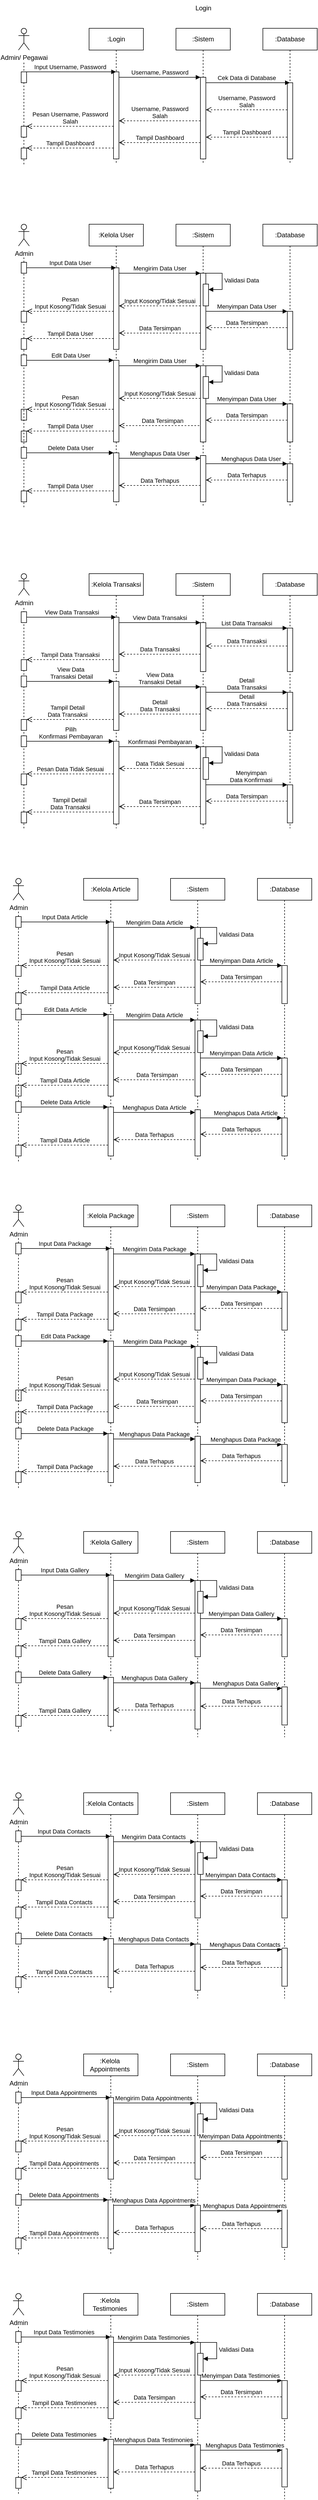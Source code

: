 <mxfile version="21.5.2" type="github">
  <diagram name="Page-1" id="2YBvvXClWsGukQMizWep">
    <mxGraphModel dx="1956" dy="1655" grid="1" gridSize="10" guides="1" tooltips="1" connect="1" arrows="1" fold="1" page="1" pageScale="1" pageWidth="850" pageHeight="1100" math="0" shadow="0">
      <root>
        <mxCell id="0" />
        <mxCell id="1" parent="0" />
        <mxCell id="AbnGZHNqVaBBbmz9DV2W-30" value=":Sistem" style="shape=umlLifeline;perimeter=lifelinePerimeter;whiteSpace=wrap;html=1;container=0;dropTarget=0;collapsible=0;recursiveResize=0;outlineConnect=0;portConstraint=eastwest;newEdgeStyle={&quot;edgeStyle&quot;:&quot;elbowEdgeStyle&quot;,&quot;elbow&quot;:&quot;vertical&quot;,&quot;curved&quot;:0,&quot;rounded&quot;:0};" parent="1" vertex="1">
          <mxGeometry x="260" y="400" width="100" height="520" as="geometry" />
        </mxCell>
        <mxCell id="AbnGZHNqVaBBbmz9DV2W-31" value="" style="html=1;points=[];perimeter=orthogonalPerimeter;outlineConnect=0;targetShapes=umlLifeline;portConstraint=eastwest;newEdgeStyle={&quot;edgeStyle&quot;:&quot;elbowEdgeStyle&quot;,&quot;elbow&quot;:&quot;vertical&quot;,&quot;curved&quot;:0,&quot;rounded&quot;:0};" parent="AbnGZHNqVaBBbmz9DV2W-30" vertex="1">
          <mxGeometry x="45" y="90" width="10" height="140" as="geometry" />
        </mxCell>
        <mxCell id="AbnGZHNqVaBBbmz9DV2W-142" value="" style="html=1;points=[];perimeter=orthogonalPerimeter;outlineConnect=0;targetShapes=umlLifeline;portConstraint=eastwest;newEdgeStyle={&quot;edgeStyle&quot;:&quot;elbowEdgeStyle&quot;,&quot;elbow&quot;:&quot;vertical&quot;,&quot;curved&quot;:0,&quot;rounded&quot;:0};" parent="AbnGZHNqVaBBbmz9DV2W-30" vertex="1">
          <mxGeometry x="50" y="110" width="10" height="40" as="geometry" />
        </mxCell>
        <mxCell id="AbnGZHNqVaBBbmz9DV2W-143" value="Validasi Data" style="html=1;align=left;spacingLeft=2;endArrow=block;rounded=0;edgeStyle=orthogonalEdgeStyle;curved=0;rounded=0;" parent="AbnGZHNqVaBBbmz9DV2W-30" target="AbnGZHNqVaBBbmz9DV2W-142" edge="1">
          <mxGeometry relative="1" as="geometry">
            <mxPoint x="55" y="90" as="sourcePoint" />
            <Array as="points">
              <mxPoint x="85" y="120" />
            </Array>
          </mxGeometry>
        </mxCell>
        <mxCell id="AbnGZHNqVaBBbmz9DV2W-147" value="Validasi Data" style="html=1;align=left;spacingLeft=2;endArrow=block;rounded=0;edgeStyle=orthogonalEdgeStyle;curved=0;rounded=0;" parent="AbnGZHNqVaBBbmz9DV2W-30" target="AbnGZHNqVaBBbmz9DV2W-146" edge="1">
          <mxGeometry relative="1" as="geometry">
            <mxPoint x="55" y="260" as="sourcePoint" />
            <Array as="points">
              <mxPoint x="85" y="290" />
            </Array>
          </mxGeometry>
        </mxCell>
        <mxCell id="AbnGZHNqVaBBbmz9DV2W-148" value="" style="html=1;points=[];perimeter=orthogonalPerimeter;outlineConnect=0;targetShapes=umlLifeline;portConstraint=eastwest;newEdgeStyle={&quot;edgeStyle&quot;:&quot;elbowEdgeStyle&quot;,&quot;elbow&quot;:&quot;vertical&quot;,&quot;curved&quot;:0,&quot;rounded&quot;:0};" parent="AbnGZHNqVaBBbmz9DV2W-30" vertex="1">
          <mxGeometry x="45" y="260" width="10" height="140" as="geometry" />
        </mxCell>
        <mxCell id="AbnGZHNqVaBBbmz9DV2W-146" value="" style="html=1;points=[];perimeter=orthogonalPerimeter;outlineConnect=0;targetShapes=umlLifeline;portConstraint=eastwest;newEdgeStyle={&quot;edgeStyle&quot;:&quot;elbowEdgeStyle&quot;,&quot;elbow&quot;:&quot;vertical&quot;,&quot;curved&quot;:0,&quot;rounded&quot;:0};" parent="AbnGZHNqVaBBbmz9DV2W-30" vertex="1">
          <mxGeometry x="50" y="280" width="10" height="40" as="geometry" />
        </mxCell>
        <mxCell id="AbnGZHNqVaBBbmz9DV2W-131" value="" style="html=1;points=[];perimeter=orthogonalPerimeter;outlineConnect=0;targetShapes=umlLifeline;portConstraint=eastwest;newEdgeStyle={&quot;edgeStyle&quot;:&quot;elbowEdgeStyle&quot;,&quot;elbow&quot;:&quot;vertical&quot;,&quot;curved&quot;:0,&quot;rounded&quot;:0};" parent="AbnGZHNqVaBBbmz9DV2W-30" vertex="1">
          <mxGeometry x="45" y="425" width="10" height="85" as="geometry" />
        </mxCell>
        <mxCell id="AbnGZHNqVaBBbmz9DV2W-24" value="" style="html=1;points=[];perimeter=orthogonalPerimeter;outlineConnect=0;targetShapes=umlLifeline;portConstraint=eastwest;newEdgeStyle={&quot;edgeStyle&quot;:&quot;elbowEdgeStyle&quot;,&quot;elbow&quot;:&quot;vertical&quot;,&quot;curved&quot;:0,&quot;rounded&quot;:0};" parent="1" vertex="1">
          <mxGeometry x="-25" y="220" width="10" height="20" as="geometry" />
        </mxCell>
        <mxCell id="aM9ryv3xv72pqoxQDRHE-1" value=":Login" style="shape=umlLifeline;perimeter=lifelinePerimeter;whiteSpace=wrap;html=1;container=0;dropTarget=0;collapsible=0;recursiveResize=0;outlineConnect=0;portConstraint=eastwest;newEdgeStyle={&quot;edgeStyle&quot;:&quot;elbowEdgeStyle&quot;,&quot;elbow&quot;:&quot;vertical&quot;,&quot;curved&quot;:0,&quot;rounded&quot;:0};" parent="1" vertex="1">
          <mxGeometry x="100" y="40" width="100" height="250" as="geometry" />
        </mxCell>
        <mxCell id="aM9ryv3xv72pqoxQDRHE-2" value="" style="html=1;points=[];perimeter=orthogonalPerimeter;outlineConnect=0;targetShapes=umlLifeline;portConstraint=eastwest;newEdgeStyle={&quot;edgeStyle&quot;:&quot;elbowEdgeStyle&quot;,&quot;elbow&quot;:&quot;vertical&quot;,&quot;curved&quot;:0,&quot;rounded&quot;:0};" parent="aM9ryv3xv72pqoxQDRHE-1" vertex="1">
          <mxGeometry x="45" y="80" width="10" height="160" as="geometry" />
        </mxCell>
        <mxCell id="aM9ryv3xv72pqoxQDRHE-5" value=":Sistem" style="shape=umlLifeline;perimeter=lifelinePerimeter;whiteSpace=wrap;html=1;container=0;dropTarget=0;collapsible=0;recursiveResize=0;outlineConnect=0;portConstraint=eastwest;newEdgeStyle={&quot;edgeStyle&quot;:&quot;elbowEdgeStyle&quot;,&quot;elbow&quot;:&quot;vertical&quot;,&quot;curved&quot;:0,&quot;rounded&quot;:0};" parent="1" vertex="1">
          <mxGeometry x="260" y="40" width="100" height="250" as="geometry" />
        </mxCell>
        <mxCell id="aM9ryv3xv72pqoxQDRHE-6" value="" style="html=1;points=[];perimeter=orthogonalPerimeter;outlineConnect=0;targetShapes=umlLifeline;portConstraint=eastwest;newEdgeStyle={&quot;edgeStyle&quot;:&quot;elbowEdgeStyle&quot;,&quot;elbow&quot;:&quot;vertical&quot;,&quot;curved&quot;:0,&quot;rounded&quot;:0};" parent="aM9ryv3xv72pqoxQDRHE-5" vertex="1">
          <mxGeometry x="45" y="90" width="10" height="150" as="geometry" />
        </mxCell>
        <mxCell id="aM9ryv3xv72pqoxQDRHE-7" value="Username, Password" style="html=1;verticalAlign=bottom;endArrow=block;edgeStyle=elbowEdgeStyle;elbow=vertical;curved=0;rounded=0;" parent="1" source="aM9ryv3xv72pqoxQDRHE-2" target="aM9ryv3xv72pqoxQDRHE-6" edge="1">
          <mxGeometry relative="1" as="geometry">
            <mxPoint x="195" y="140" as="sourcePoint" />
            <Array as="points">
              <mxPoint x="180" y="130" />
            </Array>
            <mxPoint as="offset" />
          </mxGeometry>
        </mxCell>
        <mxCell id="aM9ryv3xv72pqoxQDRHE-8" value="Tampil Dashboard" style="html=1;verticalAlign=bottom;endArrow=open;dashed=1;endSize=8;edgeStyle=elbowEdgeStyle;elbow=vertical;curved=0;rounded=0;" parent="1" source="aM9ryv3xv72pqoxQDRHE-6" target="aM9ryv3xv72pqoxQDRHE-2" edge="1">
          <mxGeometry relative="1" as="geometry">
            <mxPoint x="195" y="215" as="targetPoint" />
            <Array as="points">
              <mxPoint x="270" y="250" />
              <mxPoint x="240" y="280" />
              <mxPoint x="190" y="290" />
            </Array>
          </mxGeometry>
        </mxCell>
        <mxCell id="aM9ryv3xv72pqoxQDRHE-3" value="Input Username, Password" style="html=1;verticalAlign=bottom;startArrow=none;endArrow=block;startSize=8;edgeStyle=elbowEdgeStyle;elbow=vertical;curved=0;rounded=0;startFill=0;" parent="1" target="aM9ryv3xv72pqoxQDRHE-1" edge="1">
          <mxGeometry x="0.005" relative="1" as="geometry">
            <mxPoint x="-19.976" y="120" as="sourcePoint" />
            <mxPoint x="125" y="120" as="targetPoint" />
            <Array as="points">
              <mxPoint x="70" y="120" />
              <mxPoint x="-10" y="120" />
            </Array>
            <mxPoint as="offset" />
          </mxGeometry>
        </mxCell>
        <mxCell id="AbnGZHNqVaBBbmz9DV2W-3" value=":Database" style="shape=umlLifeline;perimeter=lifelinePerimeter;whiteSpace=wrap;html=1;container=1;dropTarget=0;collapsible=0;recursiveResize=0;outlineConnect=0;portConstraint=eastwest;newEdgeStyle={&quot;edgeStyle&quot;:&quot;elbowEdgeStyle&quot;,&quot;elbow&quot;:&quot;vertical&quot;,&quot;curved&quot;:0,&quot;rounded&quot;:0};" parent="1" vertex="1">
          <mxGeometry x="420" y="40" width="100" height="250" as="geometry" />
        </mxCell>
        <mxCell id="AbnGZHNqVaBBbmz9DV2W-5" value="" style="html=1;points=[];perimeter=orthogonalPerimeter;outlineConnect=0;targetShapes=umlLifeline;portConstraint=eastwest;newEdgeStyle={&quot;edgeStyle&quot;:&quot;elbowEdgeStyle&quot;,&quot;elbow&quot;:&quot;vertical&quot;,&quot;curved&quot;:0,&quot;rounded&quot;:0};" parent="AbnGZHNqVaBBbmz9DV2W-3" vertex="1">
          <mxGeometry x="45" y="100" width="10" height="140" as="geometry" />
        </mxCell>
        <mxCell id="AbnGZHNqVaBBbmz9DV2W-6" value="Cek Data di Database" style="html=1;verticalAlign=bottom;endArrow=block;edgeStyle=elbowEdgeStyle;elbow=vertical;curved=0;rounded=0;" parent="1" source="aM9ryv3xv72pqoxQDRHE-6" target="AbnGZHNqVaBBbmz9DV2W-3" edge="1">
          <mxGeometry x="-0.029" relative="1" as="geometry">
            <mxPoint x="300" y="140" as="sourcePoint" />
            <Array as="points">
              <mxPoint x="350" y="140" />
              <mxPoint x="310" y="160" />
            </Array>
            <mxPoint as="offset" />
          </mxGeometry>
        </mxCell>
        <mxCell id="AbnGZHNqVaBBbmz9DV2W-7" value="Tampil Dashboard" style="html=1;verticalAlign=bottom;endArrow=open;dashed=1;endSize=8;edgeStyle=elbowEdgeStyle;elbow=vertical;curved=0;rounded=0;" parent="1" source="AbnGZHNqVaBBbmz9DV2W-5" target="aM9ryv3xv72pqoxQDRHE-6" edge="1">
          <mxGeometry relative="1" as="geometry">
            <mxPoint x="300" y="215" as="targetPoint" />
            <Array as="points">
              <mxPoint x="410" y="240" />
              <mxPoint x="400" y="260" />
            </Array>
          </mxGeometry>
        </mxCell>
        <mxCell id="aM9ryv3xv72pqoxQDRHE-10" value="Username, Password&lt;br style=&quot;border-color: var(--border-color);&quot;&gt;Salah" style="html=1;verticalAlign=bottom;endArrow=open;dashed=1;endSize=8;edgeStyle=elbowEdgeStyle;elbow=vertical;curved=0;rounded=0;" parent="1" source="aM9ryv3xv72pqoxQDRHE-6" target="aM9ryv3xv72pqoxQDRHE-2" edge="1">
          <mxGeometry relative="1" as="geometry">
            <mxPoint x="140" y="240" as="targetPoint" />
            <Array as="points">
              <mxPoint x="280" y="210" />
              <mxPoint x="260" y="220" />
              <mxPoint x="180" y="240" />
            </Array>
            <mxPoint x="175" y="245" as="sourcePoint" />
          </mxGeometry>
        </mxCell>
        <mxCell id="AbnGZHNqVaBBbmz9DV2W-13" value="Pesan Username, Password&lt;br style=&quot;border-color: var(--border-color);&quot;&gt;Salah" style="html=1;verticalAlign=bottom;endArrow=open;dashed=1;endSize=8;edgeStyle=elbowEdgeStyle;elbow=vertical;curved=0;rounded=0;" parent="1" source="aM9ryv3xv72pqoxQDRHE-2" target="AbnGZHNqVaBBbmz9DV2W-24" edge="1">
          <mxGeometry relative="1" as="geometry">
            <mxPoint x="-20" y="240" as="targetPoint" />
            <Array as="points">
              <mxPoint x="100" y="220" />
              <mxPoint x="130" y="230" />
              <mxPoint x="25" y="240" />
            </Array>
            <mxPoint x="130" y="240" as="sourcePoint" />
          </mxGeometry>
        </mxCell>
        <mxCell id="AbnGZHNqVaBBbmz9DV2W-15" value="Username, Password &lt;br&gt;Salah" style="html=1;verticalAlign=bottom;endArrow=open;dashed=1;endSize=8;edgeStyle=elbowEdgeStyle;elbow=vertical;curved=0;rounded=0;" parent="1" edge="1">
          <mxGeometry relative="1" as="geometry">
            <mxPoint x="315" y="189.71" as="targetPoint" />
            <mxPoint x="465" y="189.71" as="sourcePoint" />
            <Array as="points">
              <mxPoint x="410" y="189.71" />
              <mxPoint x="430" y="199.71" />
            </Array>
          </mxGeometry>
        </mxCell>
        <mxCell id="AbnGZHNqVaBBbmz9DV2W-20" value="Admin/ Pegawai" style="shape=umlActor;verticalLabelPosition=bottom;verticalAlign=top;html=1;" parent="1" vertex="1">
          <mxGeometry x="-30" y="40" width="20" height="40" as="geometry" />
        </mxCell>
        <mxCell id="AbnGZHNqVaBBbmz9DV2W-22" value="" style="endArrow=none;dashed=1;html=1;rounded=0;" parent="1" source="AbnGZHNqVaBBbmz9DV2W-24" edge="1">
          <mxGeometry width="50" height="50" relative="1" as="geometry">
            <mxPoint x="-20" y="340" as="sourcePoint" />
            <mxPoint x="-20" y="100" as="targetPoint" />
          </mxGeometry>
        </mxCell>
        <mxCell id="AbnGZHNqVaBBbmz9DV2W-23" value="" style="html=1;points=[];perimeter=orthogonalPerimeter;outlineConnect=0;targetShapes=umlLifeline;portConstraint=eastwest;newEdgeStyle={&quot;edgeStyle&quot;:&quot;elbowEdgeStyle&quot;,&quot;elbow&quot;:&quot;vertical&quot;,&quot;curved&quot;:0,&quot;rounded&quot;:0};" parent="1" vertex="1">
          <mxGeometry x="-25" y="120" width="10" height="20" as="geometry" />
        </mxCell>
        <mxCell id="AbnGZHNqVaBBbmz9DV2W-25" value="" style="endArrow=none;dashed=1;html=1;rounded=0;" parent="1" source="AbnGZHNqVaBBbmz9DV2W-26" target="AbnGZHNqVaBBbmz9DV2W-24" edge="1">
          <mxGeometry width="50" height="50" relative="1" as="geometry">
            <mxPoint x="-20" y="340" as="sourcePoint" />
            <mxPoint x="-20" y="100" as="targetPoint" />
          </mxGeometry>
        </mxCell>
        <mxCell id="AbnGZHNqVaBBbmz9DV2W-14" value="Tampil Dashboard" style="html=1;verticalAlign=bottom;endArrow=open;dashed=1;endSize=8;edgeStyle=elbowEdgeStyle;elbow=vertical;curved=0;rounded=0;" parent="1" source="aM9ryv3xv72pqoxQDRHE-2" target="AbnGZHNqVaBBbmz9DV2W-26" edge="1">
          <mxGeometry relative="1" as="geometry">
            <mxPoint x="-20" y="300" as="targetPoint" />
            <Array as="points">
              <mxPoint x="120" y="260" />
              <mxPoint x="70" y="300" />
              <mxPoint x="20" y="280" />
              <mxPoint x="35" y="290" />
            </Array>
            <mxPoint x="120" y="290" as="sourcePoint" />
          </mxGeometry>
        </mxCell>
        <mxCell id="AbnGZHNqVaBBbmz9DV2W-27" value="" style="html=1;points=[];perimeter=orthogonalPerimeter;outlineConnect=0;targetShapes=umlLifeline;portConstraint=eastwest;newEdgeStyle={&quot;edgeStyle&quot;:&quot;elbowEdgeStyle&quot;,&quot;elbow&quot;:&quot;vertical&quot;,&quot;curved&quot;:0,&quot;rounded&quot;:0};" parent="1" vertex="1">
          <mxGeometry x="-25" y="560" width="10" height="20" as="geometry" />
        </mxCell>
        <mxCell id="AbnGZHNqVaBBbmz9DV2W-28" value=":Kelola User" style="shape=umlLifeline;perimeter=lifelinePerimeter;whiteSpace=wrap;html=1;container=0;dropTarget=0;collapsible=0;recursiveResize=0;outlineConnect=0;portConstraint=eastwest;newEdgeStyle={&quot;edgeStyle&quot;:&quot;elbowEdgeStyle&quot;,&quot;elbow&quot;:&quot;vertical&quot;,&quot;curved&quot;:0,&quot;rounded&quot;:0};" parent="1" vertex="1">
          <mxGeometry x="100" y="400" width="100" height="520" as="geometry" />
        </mxCell>
        <mxCell id="AbnGZHNqVaBBbmz9DV2W-29" value="" style="html=1;points=[];perimeter=orthogonalPerimeter;outlineConnect=0;targetShapes=umlLifeline;portConstraint=eastwest;newEdgeStyle={&quot;edgeStyle&quot;:&quot;elbowEdgeStyle&quot;,&quot;elbow&quot;:&quot;vertical&quot;,&quot;curved&quot;:0,&quot;rounded&quot;:0};" parent="AbnGZHNqVaBBbmz9DV2W-28" vertex="1">
          <mxGeometry x="45" y="80" width="10" height="150" as="geometry" />
        </mxCell>
        <mxCell id="AbnGZHNqVaBBbmz9DV2W-130" value="" style="html=1;points=[];perimeter=orthogonalPerimeter;outlineConnect=0;targetShapes=umlLifeline;portConstraint=eastwest;newEdgeStyle={&quot;edgeStyle&quot;:&quot;elbowEdgeStyle&quot;,&quot;elbow&quot;:&quot;vertical&quot;,&quot;curved&quot;:0,&quot;rounded&quot;:0};" parent="AbnGZHNqVaBBbmz9DV2W-28" vertex="1">
          <mxGeometry x="45" y="420" width="10" height="90" as="geometry" />
        </mxCell>
        <mxCell id="AbnGZHNqVaBBbmz9DV2W-32" value="Mengirim Data User" style="html=1;verticalAlign=bottom;endArrow=block;edgeStyle=elbowEdgeStyle;elbow=vertical;curved=0;rounded=0;" parent="1" source="AbnGZHNqVaBBbmz9DV2W-29" target="AbnGZHNqVaBBbmz9DV2W-31" edge="1">
          <mxGeometry relative="1" as="geometry">
            <mxPoint x="195" y="500" as="sourcePoint" />
            <Array as="points">
              <mxPoint x="180" y="490" />
            </Array>
            <mxPoint as="offset" />
          </mxGeometry>
        </mxCell>
        <mxCell id="AbnGZHNqVaBBbmz9DV2W-33" value="Data Tersimpan" style="html=1;verticalAlign=bottom;endArrow=open;dashed=1;endSize=8;edgeStyle=elbowEdgeStyle;elbow=vertical;curved=0;rounded=0;" parent="1" source="AbnGZHNqVaBBbmz9DV2W-31" target="AbnGZHNqVaBBbmz9DV2W-29" edge="1">
          <mxGeometry relative="1" as="geometry">
            <mxPoint x="195" y="575" as="targetPoint" />
            <Array as="points">
              <mxPoint x="270" y="600" />
              <mxPoint x="290" y="610" />
              <mxPoint x="240" y="640" />
              <mxPoint x="190" y="650" />
            </Array>
          </mxGeometry>
        </mxCell>
        <mxCell id="AbnGZHNqVaBBbmz9DV2W-34" value="Input Data User" style="html=1;verticalAlign=bottom;startArrow=none;endArrow=block;startSize=8;edgeStyle=elbowEdgeStyle;elbow=vertical;curved=0;rounded=0;startFill=0;" parent="1" target="AbnGZHNqVaBBbmz9DV2W-28" edge="1">
          <mxGeometry x="0.005" relative="1" as="geometry">
            <mxPoint x="-19.976" y="480" as="sourcePoint" />
            <mxPoint x="125" y="480" as="targetPoint" />
            <Array as="points">
              <mxPoint x="70" y="480" />
              <mxPoint x="-10" y="480" />
            </Array>
            <mxPoint as="offset" />
          </mxGeometry>
        </mxCell>
        <mxCell id="AbnGZHNqVaBBbmz9DV2W-35" value=":Database" style="shape=umlLifeline;perimeter=lifelinePerimeter;whiteSpace=wrap;html=1;container=1;dropTarget=0;collapsible=0;recursiveResize=0;outlineConnect=0;portConstraint=eastwest;newEdgeStyle={&quot;edgeStyle&quot;:&quot;elbowEdgeStyle&quot;,&quot;elbow&quot;:&quot;vertical&quot;,&quot;curved&quot;:0,&quot;rounded&quot;:0};" parent="1" vertex="1">
          <mxGeometry x="420" y="400" width="100" height="520" as="geometry" />
        </mxCell>
        <mxCell id="AbnGZHNqVaBBbmz9DV2W-36" value="" style="html=1;points=[];perimeter=orthogonalPerimeter;outlineConnect=0;targetShapes=umlLifeline;portConstraint=eastwest;newEdgeStyle={&quot;edgeStyle&quot;:&quot;elbowEdgeStyle&quot;,&quot;elbow&quot;:&quot;vertical&quot;,&quot;curved&quot;:0,&quot;rounded&quot;:0};" parent="AbnGZHNqVaBBbmz9DV2W-35" vertex="1">
          <mxGeometry x="45" y="160" width="10" height="70" as="geometry" />
        </mxCell>
        <mxCell id="AbnGZHNqVaBBbmz9DV2W-132" value="" style="html=1;points=[];perimeter=orthogonalPerimeter;outlineConnect=0;targetShapes=umlLifeline;portConstraint=eastwest;newEdgeStyle={&quot;edgeStyle&quot;:&quot;elbowEdgeStyle&quot;,&quot;elbow&quot;:&quot;vertical&quot;,&quot;curved&quot;:0,&quot;rounded&quot;:0};" parent="AbnGZHNqVaBBbmz9DV2W-35" vertex="1">
          <mxGeometry x="45" y="440" width="10" height="70" as="geometry" />
        </mxCell>
        <mxCell id="AbnGZHNqVaBBbmz9DV2W-42" value="Data Tersimpan" style="html=1;verticalAlign=bottom;endArrow=open;dashed=1;endSize=8;edgeStyle=elbowEdgeStyle;elbow=vertical;curved=0;rounded=0;" parent="1" source="AbnGZHNqVaBBbmz9DV2W-36" target="AbnGZHNqVaBBbmz9DV2W-31" edge="1">
          <mxGeometry relative="1" as="geometry">
            <mxPoint x="300" y="575" as="targetPoint" />
            <Array as="points">
              <mxPoint x="450" y="590" />
              <mxPoint x="420" y="600" />
              <mxPoint x="400" y="620" />
            </Array>
          </mxGeometry>
        </mxCell>
        <mxCell id="AbnGZHNqVaBBbmz9DV2W-43" value="Input Kosong/Tidak Sesuai" style="html=1;verticalAlign=bottom;endArrow=open;dashed=1;endSize=8;edgeStyle=elbowEdgeStyle;elbow=vertical;curved=0;rounded=0;" parent="1" source="AbnGZHNqVaBBbmz9DV2W-31" target="AbnGZHNqVaBBbmz9DV2W-29" edge="1">
          <mxGeometry relative="1" as="geometry">
            <mxPoint x="140" y="600" as="targetPoint" />
            <Array as="points">
              <mxPoint x="290" y="550" />
              <mxPoint x="250" y="560" />
              <mxPoint x="260" y="580" />
              <mxPoint x="180" y="600" />
            </Array>
            <mxPoint x="175" y="605" as="sourcePoint" />
          </mxGeometry>
        </mxCell>
        <mxCell id="AbnGZHNqVaBBbmz9DV2W-46" value="Pesan &lt;br&gt;Input Kosong/Tidak Sesuai" style="html=1;verticalAlign=bottom;endArrow=open;dashed=1;endSize=8;edgeStyle=elbowEdgeStyle;elbow=vertical;curved=0;rounded=0;" parent="1" source="AbnGZHNqVaBBbmz9DV2W-29" target="AbnGZHNqVaBBbmz9DV2W-27" edge="1">
          <mxGeometry relative="1" as="geometry">
            <mxPoint x="-20" y="600" as="targetPoint" />
            <Array as="points">
              <mxPoint x="140" y="560" />
              <mxPoint x="80" y="570" />
              <mxPoint x="25" y="600" />
            </Array>
            <mxPoint x="130" y="600" as="sourcePoint" />
          </mxGeometry>
        </mxCell>
        <mxCell id="AbnGZHNqVaBBbmz9DV2W-48" value="Admin" style="shape=umlActor;verticalLabelPosition=bottom;verticalAlign=top;html=1;" parent="1" vertex="1">
          <mxGeometry x="-30" y="400" width="20" height="40" as="geometry" />
        </mxCell>
        <mxCell id="AbnGZHNqVaBBbmz9DV2W-49" value="" style="endArrow=none;dashed=1;html=1;rounded=0;" parent="1" source="AbnGZHNqVaBBbmz9DV2W-27" edge="1">
          <mxGeometry width="50" height="50" relative="1" as="geometry">
            <mxPoint x="-20" y="700" as="sourcePoint" />
            <mxPoint x="-20" y="460" as="targetPoint" />
          </mxGeometry>
        </mxCell>
        <mxCell id="AbnGZHNqVaBBbmz9DV2W-50" value="" style="html=1;points=[];perimeter=orthogonalPerimeter;outlineConnect=0;targetShapes=umlLifeline;portConstraint=eastwest;newEdgeStyle={&quot;edgeStyle&quot;:&quot;elbowEdgeStyle&quot;,&quot;elbow&quot;:&quot;vertical&quot;,&quot;curved&quot;:0,&quot;rounded&quot;:0};" parent="1" vertex="1">
          <mxGeometry x="-25" y="470" width="10" height="20" as="geometry" />
        </mxCell>
        <mxCell id="AbnGZHNqVaBBbmz9DV2W-51" value="" style="endArrow=none;dashed=1;html=1;rounded=0;" parent="1" source="AbnGZHNqVaBBbmz9DV2W-117" target="AbnGZHNqVaBBbmz9DV2W-27" edge="1">
          <mxGeometry width="50" height="50" relative="1" as="geometry">
            <mxPoint x="-20" y="920" as="sourcePoint" />
            <mxPoint x="-20" y="460" as="targetPoint" />
          </mxGeometry>
        </mxCell>
        <mxCell id="AbnGZHNqVaBBbmz9DV2W-53" value="Tampil Data User" style="html=1;verticalAlign=bottom;endArrow=open;dashed=1;endSize=8;edgeStyle=elbowEdgeStyle;elbow=vertical;curved=0;rounded=0;" parent="1" source="AbnGZHNqVaBBbmz9DV2W-29" target="AbnGZHNqVaBBbmz9DV2W-52" edge="1">
          <mxGeometry relative="1" as="geometry">
            <mxPoint x="-20" y="660" as="targetPoint" />
            <Array as="points">
              <mxPoint x="120" y="610" />
              <mxPoint x="140" y="620" />
              <mxPoint x="70" y="660" />
              <mxPoint x="20" y="640" />
              <mxPoint x="35" y="650" />
            </Array>
            <mxPoint x="120" y="650" as="sourcePoint" />
          </mxGeometry>
        </mxCell>
        <mxCell id="AbnGZHNqVaBBbmz9DV2W-54" value="Login" style="text;html=1;align=center;verticalAlign=middle;resizable=0;points=[];autosize=1;strokeColor=none;fillColor=none;" parent="1" vertex="1">
          <mxGeometry x="285" y="-12" width="50" height="30" as="geometry" />
        </mxCell>
        <mxCell id="AbnGZHNqVaBBbmz9DV2W-103" value="Mengirim Data User" style="html=1;verticalAlign=bottom;endArrow=block;edgeStyle=elbowEdgeStyle;elbow=vertical;curved=0;rounded=0;" parent="1" source="AbnGZHNqVaBBbmz9DV2W-101" edge="1">
          <mxGeometry relative="1" as="geometry">
            <mxPoint x="195" y="700" as="sourcePoint" />
            <Array as="points">
              <mxPoint x="270" y="660" />
              <mxPoint x="180" y="690" />
            </Array>
            <mxPoint x="305" y="660" as="targetPoint" />
            <mxPoint as="offset" />
          </mxGeometry>
        </mxCell>
        <mxCell id="AbnGZHNqVaBBbmz9DV2W-104" value="Data Tersimpan" style="html=1;verticalAlign=bottom;endArrow=open;dashed=1;endSize=8;edgeStyle=elbowEdgeStyle;elbow=vertical;curved=0;rounded=0;" parent="1" target="AbnGZHNqVaBBbmz9DV2W-101" edge="1">
          <mxGeometry relative="1" as="geometry">
            <mxPoint x="195" y="775" as="targetPoint" />
            <Array as="points">
              <mxPoint x="280" y="770" />
              <mxPoint x="280" y="780" />
              <mxPoint x="290" y="810" />
              <mxPoint x="240" y="840" />
              <mxPoint x="190" y="850" />
            </Array>
            <mxPoint x="305" y="780" as="sourcePoint" />
          </mxGeometry>
        </mxCell>
        <mxCell id="AbnGZHNqVaBBbmz9DV2W-105" value="Edit Data User" style="html=1;verticalAlign=bottom;startArrow=none;endArrow=block;startSize=8;edgeStyle=elbowEdgeStyle;elbow=vertical;curved=0;rounded=0;startFill=0;" parent="1" target="AbnGZHNqVaBBbmz9DV2W-101" edge="1">
          <mxGeometry x="0.005" relative="1" as="geometry">
            <mxPoint x="-14.996" y="650" as="sourcePoint" />
            <mxPoint x="154.98" y="650" as="targetPoint" />
            <Array as="points">
              <mxPoint x="74.98" y="650" />
              <mxPoint x="-5.02" y="650" />
            </Array>
            <mxPoint as="offset" />
          </mxGeometry>
        </mxCell>
        <mxCell id="AbnGZHNqVaBBbmz9DV2W-112" value="Input Kosong/Tidak Sesuai" style="html=1;verticalAlign=bottom;endArrow=open;dashed=1;endSize=8;edgeStyle=elbowEdgeStyle;elbow=vertical;curved=0;rounded=0;" parent="1" target="AbnGZHNqVaBBbmz9DV2W-101" edge="1">
          <mxGeometry relative="1" as="geometry">
            <mxPoint x="140" y="800" as="targetPoint" />
            <Array as="points">
              <mxPoint x="300" y="720" />
              <mxPoint x="280" y="730" />
              <mxPoint x="300" y="720" />
              <mxPoint x="250" y="760" />
              <mxPoint x="260" y="780" />
              <mxPoint x="180" y="800" />
            </Array>
            <mxPoint x="305" y="720" as="sourcePoint" />
          </mxGeometry>
        </mxCell>
        <mxCell id="AbnGZHNqVaBBbmz9DV2W-115" value="Pesan &lt;br&gt;Input Kosong/Tidak Sesuai" style="html=1;verticalAlign=bottom;endArrow=open;dashed=1;endSize=8;edgeStyle=elbowEdgeStyle;elbow=vertical;curved=0;rounded=0;" parent="1" source="AbnGZHNqVaBBbmz9DV2W-101" target="AbnGZHNqVaBBbmz9DV2W-100" edge="1">
          <mxGeometry relative="1" as="geometry">
            <mxPoint x="-20" y="800" as="targetPoint" />
            <Array as="points">
              <mxPoint x="80" y="740" />
              <mxPoint x="25" y="800" />
            </Array>
            <mxPoint x="130" y="800" as="sourcePoint" />
          </mxGeometry>
        </mxCell>
        <mxCell id="AbnGZHNqVaBBbmz9DV2W-118" value="" style="html=1;points=[];perimeter=orthogonalPerimeter;outlineConnect=0;targetShapes=umlLifeline;portConstraint=eastwest;newEdgeStyle={&quot;edgeStyle&quot;:&quot;elbowEdgeStyle&quot;,&quot;elbow&quot;:&quot;vertical&quot;,&quot;curved&quot;:0,&quot;rounded&quot;:0};" parent="1" vertex="1">
          <mxGeometry x="-25" y="780" width="10" height="20" as="geometry" />
        </mxCell>
        <mxCell id="AbnGZHNqVaBBbmz9DV2W-119" value="Tampil Data User" style="html=1;verticalAlign=bottom;endArrow=open;dashed=1;endSize=8;edgeStyle=elbowEdgeStyle;elbow=vertical;curved=0;rounded=0;" parent="1" source="AbnGZHNqVaBBbmz9DV2W-101" target="AbnGZHNqVaBBbmz9DV2W-118" edge="1">
          <mxGeometry relative="1" as="geometry">
            <mxPoint x="-20" y="860" as="targetPoint" />
            <Array as="points">
              <mxPoint x="100" y="780" />
              <mxPoint x="120" y="790" />
              <mxPoint x="140" y="820" />
              <mxPoint x="70" y="860" />
              <mxPoint x="20" y="840" />
              <mxPoint x="35" y="850" />
            </Array>
            <mxPoint x="120" y="850" as="sourcePoint" />
          </mxGeometry>
        </mxCell>
        <mxCell id="AbnGZHNqVaBBbmz9DV2W-101" value="" style="html=1;points=[];perimeter=orthogonalPerimeter;outlineConnect=0;targetShapes=umlLifeline;portConstraint=eastwest;newEdgeStyle={&quot;edgeStyle&quot;:&quot;elbowEdgeStyle&quot;,&quot;elbow&quot;:&quot;vertical&quot;,&quot;curved&quot;:0,&quot;rounded&quot;:0};" parent="1" vertex="1">
          <mxGeometry x="145" y="650" width="10" height="150" as="geometry" />
        </mxCell>
        <mxCell id="AbnGZHNqVaBBbmz9DV2W-106" value="" style="html=1;points=[];perimeter=orthogonalPerimeter;outlineConnect=0;targetShapes=umlLifeline;portConstraint=eastwest;newEdgeStyle={&quot;edgeStyle&quot;:&quot;elbowEdgeStyle&quot;,&quot;elbow&quot;:&quot;vertical&quot;,&quot;curved&quot;:0,&quot;rounded&quot;:0};" parent="1" vertex="1">
          <mxGeometry x="465" y="730" width="10" height="70" as="geometry" />
        </mxCell>
        <mxCell id="AbnGZHNqVaBBbmz9DV2W-111" value="Data Tersimpan" style="html=1;verticalAlign=bottom;endArrow=open;dashed=1;endSize=8;edgeStyle=elbowEdgeStyle;elbow=vertical;curved=0;rounded=0;" parent="1" source="AbnGZHNqVaBBbmz9DV2W-106" target="AbnGZHNqVaBBbmz9DV2W-148" edge="1">
          <mxGeometry relative="1" as="geometry">
            <mxPoint x="315" y="770" as="targetPoint" />
            <Array as="points">
              <mxPoint x="450" y="760" />
              <mxPoint x="460" y="770" />
              <mxPoint x="430" y="770" />
              <mxPoint x="420" y="760" />
              <mxPoint x="400" y="780" />
            </Array>
          </mxGeometry>
        </mxCell>
        <mxCell id="AbnGZHNqVaBBbmz9DV2W-120" value="" style="endArrow=none;dashed=1;html=1;rounded=0;" parent="1" source="AbnGZHNqVaBBbmz9DV2W-118" target="AbnGZHNqVaBBbmz9DV2W-100" edge="1">
          <mxGeometry width="50" height="50" relative="1" as="geometry">
            <mxPoint x="-20" y="820" as="sourcePoint" />
            <mxPoint x="-20" y="570" as="targetPoint" />
          </mxGeometry>
        </mxCell>
        <mxCell id="AbnGZHNqVaBBbmz9DV2W-100" value="" style="html=1;points=[];perimeter=orthogonalPerimeter;outlineConnect=0;targetShapes=umlLifeline;portConstraint=eastwest;newEdgeStyle={&quot;edgeStyle&quot;:&quot;elbowEdgeStyle&quot;,&quot;elbow&quot;:&quot;vertical&quot;,&quot;curved&quot;:0,&quot;rounded&quot;:0};" parent="1" vertex="1">
          <mxGeometry x="-25" y="740" width="10" height="20" as="geometry" />
        </mxCell>
        <mxCell id="AbnGZHNqVaBBbmz9DV2W-122" value="Menghapus Data User" style="html=1;verticalAlign=bottom;endArrow=block;edgeStyle=elbowEdgeStyle;elbow=vertical;curved=0;rounded=0;" parent="1" source="AbnGZHNqVaBBbmz9DV2W-130" target="AbnGZHNqVaBBbmz9DV2W-131" edge="1">
          <mxGeometry relative="1" as="geometry">
            <mxPoint x="195" y="910" as="sourcePoint" />
            <Array as="points">
              <mxPoint x="280" y="830" />
              <mxPoint x="270" y="870" />
              <mxPoint x="180" y="900" />
            </Array>
            <mxPoint as="offset" />
          </mxGeometry>
        </mxCell>
        <mxCell id="AbnGZHNqVaBBbmz9DV2W-123" value="Data Terhapus" style="html=1;verticalAlign=bottom;endArrow=open;dashed=1;endSize=8;edgeStyle=elbowEdgeStyle;elbow=vertical;curved=0;rounded=0;" parent="1" source="AbnGZHNqVaBBbmz9DV2W-131" target="AbnGZHNqVaBBbmz9DV2W-130" edge="1">
          <mxGeometry relative="1" as="geometry">
            <mxPoint x="195" y="985" as="targetPoint" />
            <Array as="points">
              <mxPoint x="280" y="880" />
              <mxPoint x="290" y="890" />
              <mxPoint x="220" y="920" />
              <mxPoint x="280" y="990" />
              <mxPoint x="290" y="1020" />
              <mxPoint x="240" y="1050" />
              <mxPoint x="190" y="1060" />
            </Array>
          </mxGeometry>
        </mxCell>
        <mxCell id="AbnGZHNqVaBBbmz9DV2W-124" value="Delete Data User" style="html=1;verticalAlign=bottom;startArrow=none;endArrow=block;startSize=8;edgeStyle=elbowEdgeStyle;elbow=vertical;curved=0;rounded=0;startFill=0;" parent="1" source="AbnGZHNqVaBBbmz9DV2W-127" target="AbnGZHNqVaBBbmz9DV2W-130" edge="1">
          <mxGeometry x="0.005" relative="1" as="geometry">
            <mxPoint x="-14.996" y="860" as="sourcePoint" />
            <mxPoint x="154.98" y="860" as="targetPoint" />
            <Array as="points">
              <mxPoint x="100" y="820" />
              <mxPoint x="74.98" y="860" />
              <mxPoint x="-5.02" y="860" />
            </Array>
            <mxPoint as="offset" />
          </mxGeometry>
        </mxCell>
        <mxCell id="AbnGZHNqVaBBbmz9DV2W-129" value="Tampil Data User" style="html=1;verticalAlign=bottom;endArrow=open;dashed=1;endSize=8;edgeStyle=elbowEdgeStyle;elbow=vertical;curved=0;rounded=0;" parent="1" source="AbnGZHNqVaBBbmz9DV2W-130" target="AbnGZHNqVaBBbmz9DV2W-128" edge="1">
          <mxGeometry relative="1" as="geometry">
            <mxPoint x="-20" y="1070" as="targetPoint" />
            <Array as="points">
              <mxPoint x="130" y="890" />
              <mxPoint x="120" y="930" />
              <mxPoint x="120" y="1000" />
              <mxPoint x="140" y="1030" />
              <mxPoint x="70" y="1070" />
              <mxPoint x="20" y="1050" />
              <mxPoint x="35" y="1060" />
            </Array>
            <mxPoint x="120" y="1060" as="sourcePoint" />
          </mxGeometry>
        </mxCell>
        <mxCell id="AbnGZHNqVaBBbmz9DV2W-135" value="Menghapus Data User" style="html=1;verticalAlign=bottom;endArrow=block;edgeStyle=elbowEdgeStyle;elbow=vertical;curved=0;rounded=0;" parent="1" source="AbnGZHNqVaBBbmz9DV2W-131" target="AbnGZHNqVaBBbmz9DV2W-132" edge="1">
          <mxGeometry x="0.1" relative="1" as="geometry">
            <mxPoint x="300" y="870" as="sourcePoint" />
            <mxPoint x="470" y="880" as="targetPoint" />
            <Array as="points">
              <mxPoint x="360" y="840" />
              <mxPoint x="370" y="880" />
              <mxPoint x="350" y="870" />
              <mxPoint x="310" y="890" />
            </Array>
            <mxPoint as="offset" />
          </mxGeometry>
        </mxCell>
        <mxCell id="AbnGZHNqVaBBbmz9DV2W-136" value="Data Terhapus" style="html=1;verticalAlign=bottom;endArrow=open;dashed=1;endSize=8;edgeStyle=elbowEdgeStyle;elbow=vertical;curved=0;rounded=0;" parent="1" source="AbnGZHNqVaBBbmz9DV2W-132" target="AbnGZHNqVaBBbmz9DV2W-131" edge="1">
          <mxGeometry x="0.002" relative="1" as="geometry">
            <mxPoint x="300" y="945" as="targetPoint" />
            <Array as="points">
              <mxPoint x="440" y="870" />
              <mxPoint x="420" y="875" />
              <mxPoint x="440" y="910" />
              <mxPoint x="450" y="930" />
              <mxPoint x="460" y="980" />
              <mxPoint x="430" y="980" />
              <mxPoint x="420" y="970" />
              <mxPoint x="400" y="990" />
            </Array>
            <mxPoint as="offset" />
          </mxGeometry>
        </mxCell>
        <mxCell id="AbnGZHNqVaBBbmz9DV2W-144" value="Menyimpan Data User" style="html=1;verticalAlign=bottom;endArrow=block;edgeStyle=elbowEdgeStyle;elbow=vertical;curved=0;rounded=0;" parent="1" edge="1">
          <mxGeometry relative="1" as="geometry">
            <mxPoint x="315" y="560" as="sourcePoint" />
            <Array as="points">
              <mxPoint x="340" y="560" />
            </Array>
            <mxPoint x="465" y="560" as="targetPoint" />
            <mxPoint as="offset" />
          </mxGeometry>
        </mxCell>
        <mxCell id="AbnGZHNqVaBBbmz9DV2W-145" value="Menyimpan Data User" style="html=1;verticalAlign=bottom;endArrow=block;edgeStyle=elbowEdgeStyle;elbow=vertical;curved=0;rounded=0;" parent="1" edge="1">
          <mxGeometry relative="1" as="geometry">
            <mxPoint x="315" y="730" as="sourcePoint" />
            <Array as="points">
              <mxPoint x="340" y="730" />
            </Array>
            <mxPoint x="465" y="730" as="targetPoint" />
            <mxPoint as="offset" />
          </mxGeometry>
        </mxCell>
        <mxCell id="AbnGZHNqVaBBbmz9DV2W-150" value="" style="endArrow=none;dashed=1;html=1;rounded=0;" parent="1" target="AbnGZHNqVaBBbmz9DV2W-26" edge="1">
          <mxGeometry width="50" height="50" relative="1" as="geometry">
            <mxPoint x="-20" y="290" as="sourcePoint" />
            <mxPoint x="-20" y="250" as="targetPoint" />
          </mxGeometry>
        </mxCell>
        <mxCell id="AbnGZHNqVaBBbmz9DV2W-26" value="" style="html=1;points=[];perimeter=orthogonalPerimeter;outlineConnect=0;targetShapes=umlLifeline;portConstraint=eastwest;newEdgeStyle={&quot;edgeStyle&quot;:&quot;elbowEdgeStyle&quot;,&quot;elbow&quot;:&quot;vertical&quot;,&quot;curved&quot;:0,&quot;rounded&quot;:0};" parent="1" vertex="1">
          <mxGeometry x="-25" y="260" width="10" height="20" as="geometry" />
        </mxCell>
        <mxCell id="AbnGZHNqVaBBbmz9DV2W-52" value="" style="html=1;points=[];perimeter=orthogonalPerimeter;outlineConnect=0;targetShapes=umlLifeline;portConstraint=eastwest;newEdgeStyle={&quot;edgeStyle&quot;:&quot;elbowEdgeStyle&quot;,&quot;elbow&quot;:&quot;vertical&quot;,&quot;curved&quot;:0,&quot;rounded&quot;:0};" parent="1" vertex="1">
          <mxGeometry x="-25" y="610" width="10" height="20" as="geometry" />
        </mxCell>
        <mxCell id="AbnGZHNqVaBBbmz9DV2W-163" value="" style="endArrow=none;dashed=1;html=1;rounded=0;" parent="1" source="AbnGZHNqVaBBbmz9DV2W-128" target="AbnGZHNqVaBBbmz9DV2W-127" edge="1">
          <mxGeometry width="50" height="50" relative="1" as="geometry">
            <mxPoint x="-20" y="920" as="sourcePoint" />
            <mxPoint x="-20" y="580" as="targetPoint" />
          </mxGeometry>
        </mxCell>
        <mxCell id="AbnGZHNqVaBBbmz9DV2W-127" value="" style="html=1;points=[];perimeter=orthogonalPerimeter;outlineConnect=0;targetShapes=umlLifeline;portConstraint=eastwest;newEdgeStyle={&quot;edgeStyle&quot;:&quot;elbowEdgeStyle&quot;,&quot;elbow&quot;:&quot;vertical&quot;,&quot;curved&quot;:0,&quot;rounded&quot;:0};" parent="1" vertex="1">
          <mxGeometry x="-25" y="810" width="10" height="20" as="geometry" />
        </mxCell>
        <mxCell id="AbnGZHNqVaBBbmz9DV2W-164" value="" style="endArrow=none;dashed=1;html=1;rounded=0;" parent="1" target="AbnGZHNqVaBBbmz9DV2W-128" edge="1">
          <mxGeometry width="50" height="50" relative="1" as="geometry">
            <mxPoint x="-20" y="920" as="sourcePoint" />
            <mxPoint x="-20" y="840" as="targetPoint" />
          </mxGeometry>
        </mxCell>
        <mxCell id="AbnGZHNqVaBBbmz9DV2W-128" value="" style="html=1;points=[];perimeter=orthogonalPerimeter;outlineConnect=0;targetShapes=umlLifeline;portConstraint=eastwest;newEdgeStyle={&quot;edgeStyle&quot;:&quot;elbowEdgeStyle&quot;,&quot;elbow&quot;:&quot;vertical&quot;,&quot;curved&quot;:0,&quot;rounded&quot;:0};" parent="1" vertex="1">
          <mxGeometry x="-25" y="890" width="10" height="20" as="geometry" />
        </mxCell>
        <mxCell id="AbnGZHNqVaBBbmz9DV2W-165" value=":Sistem" style="shape=umlLifeline;perimeter=lifelinePerimeter;whiteSpace=wrap;html=1;container=0;dropTarget=0;collapsible=0;recursiveResize=0;outlineConnect=0;portConstraint=eastwest;newEdgeStyle={&quot;edgeStyle&quot;:&quot;elbowEdgeStyle&quot;,&quot;elbow&quot;:&quot;vertical&quot;,&quot;curved&quot;:0,&quot;rounded&quot;:0};" parent="1" vertex="1">
          <mxGeometry x="260" y="1042" width="100" height="468" as="geometry" />
        </mxCell>
        <mxCell id="AbnGZHNqVaBBbmz9DV2W-166" value="" style="html=1;points=[];perimeter=orthogonalPerimeter;outlineConnect=0;targetShapes=umlLifeline;portConstraint=eastwest;newEdgeStyle={&quot;edgeStyle&quot;:&quot;elbowEdgeStyle&quot;,&quot;elbow&quot;:&quot;vertical&quot;,&quot;curved&quot;:0,&quot;rounded&quot;:0};" parent="AbnGZHNqVaBBbmz9DV2W-165" vertex="1">
          <mxGeometry x="45" y="90" width="10" height="90" as="geometry" />
        </mxCell>
        <mxCell id="AbnGZHNqVaBBbmz9DV2W-170" value="" style="html=1;points=[];perimeter=orthogonalPerimeter;outlineConnect=0;targetShapes=umlLifeline;portConstraint=eastwest;newEdgeStyle={&quot;edgeStyle&quot;:&quot;elbowEdgeStyle&quot;,&quot;elbow&quot;:&quot;vertical&quot;,&quot;curved&quot;:0,&quot;rounded&quot;:0};" parent="AbnGZHNqVaBBbmz9DV2W-165" vertex="1">
          <mxGeometry x="45" y="208" width="10" height="80" as="geometry" />
        </mxCell>
        <mxCell id="AbnGZHNqVaBBbmz9DV2W-172" value="" style="html=1;points=[];perimeter=orthogonalPerimeter;outlineConnect=0;targetShapes=umlLifeline;portConstraint=eastwest;newEdgeStyle={&quot;edgeStyle&quot;:&quot;elbowEdgeStyle&quot;,&quot;elbow&quot;:&quot;vertical&quot;,&quot;curved&quot;:0,&quot;rounded&quot;:0};" parent="AbnGZHNqVaBBbmz9DV2W-165" vertex="1">
          <mxGeometry x="45" y="318" width="10" height="142" as="geometry" />
        </mxCell>
        <mxCell id="CdqoSB39pH0k-1VKt80f-9" value="" style="html=1;points=[];perimeter=orthogonalPerimeter;outlineConnect=0;targetShapes=umlLifeline;portConstraint=eastwest;newEdgeStyle={&quot;edgeStyle&quot;:&quot;elbowEdgeStyle&quot;,&quot;elbow&quot;:&quot;vertical&quot;,&quot;curved&quot;:0,&quot;rounded&quot;:0};" parent="AbnGZHNqVaBBbmz9DV2W-165" vertex="1">
          <mxGeometry x="50" y="338" width="10" height="40" as="geometry" />
        </mxCell>
        <mxCell id="CdqoSB39pH0k-1VKt80f-10" value="Validasi Data" style="html=1;align=left;spacingLeft=2;endArrow=block;rounded=0;edgeStyle=orthogonalEdgeStyle;curved=0;rounded=0;" parent="AbnGZHNqVaBBbmz9DV2W-165" target="CdqoSB39pH0k-1VKt80f-9" edge="1">
          <mxGeometry relative="1" as="geometry">
            <mxPoint x="55" y="318" as="sourcePoint" />
            <Array as="points">
              <mxPoint x="85" y="348" />
            </Array>
          </mxGeometry>
        </mxCell>
        <mxCell id="AbnGZHNqVaBBbmz9DV2W-174" value=":Kelola Transaksi" style="shape=umlLifeline;perimeter=lifelinePerimeter;whiteSpace=wrap;html=1;container=0;dropTarget=0;collapsible=0;recursiveResize=0;outlineConnect=0;portConstraint=eastwest;newEdgeStyle={&quot;edgeStyle&quot;:&quot;elbowEdgeStyle&quot;,&quot;elbow&quot;:&quot;vertical&quot;,&quot;curved&quot;:0,&quot;rounded&quot;:0};" parent="1" vertex="1">
          <mxGeometry x="100" y="1042" width="100" height="468" as="geometry" />
        </mxCell>
        <mxCell id="AbnGZHNqVaBBbmz9DV2W-175" value="" style="html=1;points=[];perimeter=orthogonalPerimeter;outlineConnect=0;targetShapes=umlLifeline;portConstraint=eastwest;newEdgeStyle={&quot;edgeStyle&quot;:&quot;elbowEdgeStyle&quot;,&quot;elbow&quot;:&quot;vertical&quot;,&quot;curved&quot;:0,&quot;rounded&quot;:0};" parent="AbnGZHNqVaBBbmz9DV2W-174" vertex="1">
          <mxGeometry x="45" y="80" width="10" height="100" as="geometry" />
        </mxCell>
        <mxCell id="AbnGZHNqVaBBbmz9DV2W-176" value="" style="html=1;points=[];perimeter=orthogonalPerimeter;outlineConnect=0;targetShapes=umlLifeline;portConstraint=eastwest;newEdgeStyle={&quot;edgeStyle&quot;:&quot;elbowEdgeStyle&quot;,&quot;elbow&quot;:&quot;vertical&quot;,&quot;curved&quot;:0,&quot;rounded&quot;:0};" parent="AbnGZHNqVaBBbmz9DV2W-174" vertex="1">
          <mxGeometry x="45" y="308" width="10" height="152" as="geometry" />
        </mxCell>
        <mxCell id="AbnGZHNqVaBBbmz9DV2W-200" value="" style="html=1;points=[];perimeter=orthogonalPerimeter;outlineConnect=0;targetShapes=umlLifeline;portConstraint=eastwest;newEdgeStyle={&quot;edgeStyle&quot;:&quot;elbowEdgeStyle&quot;,&quot;elbow&quot;:&quot;vertical&quot;,&quot;curved&quot;:0,&quot;rounded&quot;:0};" parent="AbnGZHNqVaBBbmz9DV2W-174" vertex="1">
          <mxGeometry x="45" y="198" width="10" height="90" as="geometry" />
        </mxCell>
        <mxCell id="AbnGZHNqVaBBbmz9DV2W-177" value="View Data Transaksi" style="html=1;verticalAlign=bottom;endArrow=block;edgeStyle=elbowEdgeStyle;elbow=vertical;curved=0;rounded=0;" parent="1" source="AbnGZHNqVaBBbmz9DV2W-175" target="AbnGZHNqVaBBbmz9DV2W-166" edge="1">
          <mxGeometry relative="1" as="geometry">
            <mxPoint x="195" y="1142" as="sourcePoint" />
            <Array as="points">
              <mxPoint x="180" y="1132" />
            </Array>
            <mxPoint as="offset" />
          </mxGeometry>
        </mxCell>
        <mxCell id="AbnGZHNqVaBBbmz9DV2W-178" value="Data Transaksi" style="html=1;verticalAlign=bottom;endArrow=open;dashed=1;endSize=8;edgeStyle=elbowEdgeStyle;elbow=vertical;curved=0;rounded=0;" parent="1" source="AbnGZHNqVaBBbmz9DV2W-166" target="AbnGZHNqVaBBbmz9DV2W-175" edge="1">
          <mxGeometry relative="1" as="geometry">
            <mxPoint x="195" y="1217" as="targetPoint" />
            <Array as="points">
              <mxPoint x="290" y="1190" />
              <mxPoint x="270" y="1242" />
              <mxPoint x="290" y="1252" />
              <mxPoint x="240" y="1282" />
              <mxPoint x="190" y="1292" />
            </Array>
          </mxGeometry>
        </mxCell>
        <mxCell id="AbnGZHNqVaBBbmz9DV2W-179" value="View Data Transaksi" style="html=1;verticalAlign=bottom;startArrow=none;endArrow=block;startSize=8;edgeStyle=elbowEdgeStyle;elbow=vertical;curved=0;rounded=0;startFill=0;" parent="1" source="AbnGZHNqVaBBbmz9DV2W-188" target="AbnGZHNqVaBBbmz9DV2W-174" edge="1">
          <mxGeometry x="0.001" relative="1" as="geometry">
            <mxPoint x="-19.976" y="1122" as="sourcePoint" />
            <mxPoint x="125" y="1122" as="targetPoint" />
            <Array as="points">
              <mxPoint x="70" y="1122" />
              <mxPoint x="-10" y="1122" />
            </Array>
            <mxPoint as="offset" />
          </mxGeometry>
        </mxCell>
        <mxCell id="AbnGZHNqVaBBbmz9DV2W-180" value=":Database" style="shape=umlLifeline;perimeter=lifelinePerimeter;whiteSpace=wrap;html=1;container=1;dropTarget=0;collapsible=0;recursiveResize=0;outlineConnect=0;portConstraint=eastwest;newEdgeStyle={&quot;edgeStyle&quot;:&quot;elbowEdgeStyle&quot;,&quot;elbow&quot;:&quot;vertical&quot;,&quot;curved&quot;:0,&quot;rounded&quot;:0};" parent="1" vertex="1">
          <mxGeometry x="420" y="1042" width="100" height="468" as="geometry" />
        </mxCell>
        <mxCell id="AbnGZHNqVaBBbmz9DV2W-181" value="" style="html=1;points=[];perimeter=orthogonalPerimeter;outlineConnect=0;targetShapes=umlLifeline;portConstraint=eastwest;newEdgeStyle={&quot;edgeStyle&quot;:&quot;elbowEdgeStyle&quot;,&quot;elbow&quot;:&quot;vertical&quot;,&quot;curved&quot;:0,&quot;rounded&quot;:0};" parent="AbnGZHNqVaBBbmz9DV2W-180" vertex="1">
          <mxGeometry x="45" y="100" width="10" height="80" as="geometry" />
        </mxCell>
        <mxCell id="AbnGZHNqVaBBbmz9DV2W-201" value="" style="html=1;points=[];perimeter=orthogonalPerimeter;outlineConnect=0;targetShapes=umlLifeline;portConstraint=eastwest;newEdgeStyle={&quot;edgeStyle&quot;:&quot;elbowEdgeStyle&quot;,&quot;elbow&quot;:&quot;vertical&quot;,&quot;curved&quot;:0,&quot;rounded&quot;:0};" parent="AbnGZHNqVaBBbmz9DV2W-180" vertex="1">
          <mxGeometry x="45" y="218" width="10" height="70" as="geometry" />
        </mxCell>
        <mxCell id="AbnGZHNqVaBBbmz9DV2W-183" value="Data Transaksi" style="html=1;verticalAlign=bottom;endArrow=open;dashed=1;endSize=8;edgeStyle=elbowEdgeStyle;elbow=vertical;curved=0;rounded=0;" parent="1" source="AbnGZHNqVaBBbmz9DV2W-181" target="AbnGZHNqVaBBbmz9DV2W-166" edge="1">
          <mxGeometry relative="1" as="geometry">
            <mxPoint x="300" y="1217" as="targetPoint" />
            <Array as="points">
              <mxPoint x="440" y="1175" />
              <mxPoint x="450" y="1232" />
              <mxPoint x="420" y="1242" />
              <mxPoint x="400" y="1262" />
            </Array>
          </mxGeometry>
        </mxCell>
        <mxCell id="AbnGZHNqVaBBbmz9DV2W-186" value="Admin" style="shape=umlActor;verticalLabelPosition=bottom;verticalAlign=top;html=1;" parent="1" vertex="1">
          <mxGeometry x="-30" y="1042" width="20" height="40" as="geometry" />
        </mxCell>
        <mxCell id="AbnGZHNqVaBBbmz9DV2W-187" value="" style="endArrow=none;dashed=1;html=1;rounded=0;" parent="1" edge="1">
          <mxGeometry width="50" height="50" relative="1" as="geometry">
            <mxPoint x="-20" y="1510" as="sourcePoint" />
            <mxPoint x="-20" y="1102" as="targetPoint" />
          </mxGeometry>
        </mxCell>
        <mxCell id="AbnGZHNqVaBBbmz9DV2W-189" value="" style="endArrow=none;dashed=1;html=1;rounded=0;" parent="1" source="AbnGZHNqVaBBbmz9DV2W-213" edge="1">
          <mxGeometry width="50" height="50" relative="1" as="geometry">
            <mxPoint x="-20" y="1562" as="sourcePoint" />
            <mxPoint x="-20" y="1200" as="targetPoint" />
          </mxGeometry>
        </mxCell>
        <mxCell id="AbnGZHNqVaBBbmz9DV2W-190" value="Tampil Data Transaksi" style="html=1;verticalAlign=bottom;endArrow=open;dashed=1;endSize=8;edgeStyle=elbowEdgeStyle;elbow=vertical;curved=0;rounded=0;" parent="1" source="AbnGZHNqVaBBbmz9DV2W-175" target="AbnGZHNqVaBBbmz9DV2W-213" edge="1">
          <mxGeometry relative="1" as="geometry">
            <mxPoint x="-20" y="1302" as="targetPoint" />
            <Array as="points">
              <mxPoint x="120" y="1200" />
              <mxPoint x="140" y="1262" />
              <mxPoint x="70" y="1302" />
              <mxPoint x="20" y="1282" />
              <mxPoint x="35" y="1292" />
            </Array>
            <mxPoint x="120" y="1292" as="sourcePoint" />
          </mxGeometry>
        </mxCell>
        <mxCell id="AbnGZHNqVaBBbmz9DV2W-192" value="View Data&lt;br&gt;Transaksi Detail" style="html=1;verticalAlign=bottom;endArrow=block;edgeStyle=elbowEdgeStyle;elbow=vertical;curved=0;rounded=0;" parent="1" source="AbnGZHNqVaBBbmz9DV2W-200" target="AbnGZHNqVaBBbmz9DV2W-170" edge="1">
          <mxGeometry x="0.002" relative="1" as="geometry">
            <mxPoint x="195" y="1342" as="sourcePoint" />
            <Array as="points">
              <mxPoint x="260" y="1250" />
              <mxPoint x="270" y="1302" />
              <mxPoint x="180" y="1332" />
            </Array>
            <mxPoint x="305" y="1302" as="targetPoint" />
            <mxPoint as="offset" />
          </mxGeometry>
        </mxCell>
        <mxCell id="AbnGZHNqVaBBbmz9DV2W-194" value="View Data&lt;br&gt;&amp;nbsp;Transaksi Detail" style="html=1;verticalAlign=bottom;startArrow=none;endArrow=block;startSize=8;edgeStyle=elbowEdgeStyle;elbow=vertical;curved=0;rounded=0;startFill=0;" parent="1" source="AbnGZHNqVaBBbmz9DV2W-197" target="AbnGZHNqVaBBbmz9DV2W-200" edge="1">
          <mxGeometry x="0.009" relative="1" as="geometry">
            <mxPoint x="-14.996" y="1292" as="sourcePoint" />
            <mxPoint x="154.98" y="1292" as="targetPoint" />
            <Array as="points">
              <mxPoint x="75" y="1240" />
              <mxPoint x="74.98" y="1292" />
              <mxPoint x="-5.02" y="1292" />
            </Array>
            <mxPoint as="offset" />
          </mxGeometry>
        </mxCell>
        <mxCell id="AbnGZHNqVaBBbmz9DV2W-195" value="Detail&lt;br style=&quot;border-color: var(--border-color);&quot;&gt;Data Transaksi" style="html=1;verticalAlign=bottom;endArrow=open;dashed=1;endSize=8;edgeStyle=elbowEdgeStyle;elbow=vertical;curved=0;rounded=0;" parent="1" source="AbnGZHNqVaBBbmz9DV2W-170" target="AbnGZHNqVaBBbmz9DV2W-200" edge="1">
          <mxGeometry relative="1" as="geometry">
            <mxPoint x="140" y="1442" as="targetPoint" />
            <Array as="points">
              <mxPoint x="290" y="1300" />
              <mxPoint x="300" y="1362" />
              <mxPoint x="280" y="1372" />
              <mxPoint x="300" y="1362" />
              <mxPoint x="250" y="1402" />
              <mxPoint x="260" y="1422" />
              <mxPoint x="180" y="1442" />
            </Array>
            <mxPoint x="305" y="1362" as="sourcePoint" />
            <mxPoint as="offset" />
          </mxGeometry>
        </mxCell>
        <mxCell id="AbnGZHNqVaBBbmz9DV2W-196" value="Tampil Detail&lt;br style=&quot;border-color: var(--border-color);&quot;&gt;Data Transaksi" style="html=1;verticalAlign=bottom;endArrow=open;dashed=1;endSize=8;edgeStyle=elbowEdgeStyle;elbow=vertical;curved=0;rounded=0;" parent="1" source="AbnGZHNqVaBBbmz9DV2W-200" target="AbnGZHNqVaBBbmz9DV2W-204" edge="1">
          <mxGeometry x="0.062" relative="1" as="geometry">
            <mxPoint x="-20" y="1442" as="targetPoint" />
            <Array as="points">
              <mxPoint x="130" y="1310" />
              <mxPoint x="80" y="1382" />
              <mxPoint x="25" y="1442" />
            </Array>
            <mxPoint x="130" y="1442" as="sourcePoint" />
            <mxPoint as="offset" />
          </mxGeometry>
        </mxCell>
        <mxCell id="AbnGZHNqVaBBbmz9DV2W-197" value="" style="html=1;points=[];perimeter=orthogonalPerimeter;outlineConnect=0;targetShapes=umlLifeline;portConstraint=eastwest;newEdgeStyle={&quot;edgeStyle&quot;:&quot;elbowEdgeStyle&quot;,&quot;elbow&quot;:&quot;vertical&quot;,&quot;curved&quot;:0,&quot;rounded&quot;:0};" parent="1" vertex="1">
          <mxGeometry x="-25" y="1230" width="10" height="20" as="geometry" />
        </mxCell>
        <mxCell id="AbnGZHNqVaBBbmz9DV2W-202" value="Detail&lt;br style=&quot;border-color: var(--border-color);&quot;&gt;Data Transaksi" style="html=1;verticalAlign=bottom;endArrow=open;dashed=1;endSize=8;edgeStyle=elbowEdgeStyle;elbow=vertical;curved=0;rounded=0;" parent="1" source="AbnGZHNqVaBBbmz9DV2W-201" target="AbnGZHNqVaBBbmz9DV2W-170" edge="1">
          <mxGeometry relative="1" as="geometry">
            <mxPoint x="315" y="1412" as="targetPoint" />
            <Array as="points">
              <mxPoint x="440" y="1290" />
              <mxPoint x="450" y="1402" />
              <mxPoint x="460" y="1412" />
              <mxPoint x="430" y="1412" />
              <mxPoint x="420" y="1402" />
              <mxPoint x="400" y="1422" />
            </Array>
          </mxGeometry>
        </mxCell>
        <mxCell id="AbnGZHNqVaBBbmz9DV2W-204" value="" style="html=1;points=[];perimeter=orthogonalPerimeter;outlineConnect=0;targetShapes=umlLifeline;portConstraint=eastwest;newEdgeStyle={&quot;edgeStyle&quot;:&quot;elbowEdgeStyle&quot;,&quot;elbow&quot;:&quot;vertical&quot;,&quot;curved&quot;:0,&quot;rounded&quot;:0};" parent="1" vertex="1">
          <mxGeometry x="-25" y="1310" width="10" height="20" as="geometry" />
        </mxCell>
        <mxCell id="AbnGZHNqVaBBbmz9DV2W-205" value="Konfirmasi Pembayaran" style="html=1;verticalAlign=bottom;endArrow=block;edgeStyle=elbowEdgeStyle;elbow=vertical;curved=0;rounded=0;" parent="1" source="AbnGZHNqVaBBbmz9DV2W-176" target="AbnGZHNqVaBBbmz9DV2W-172" edge="1">
          <mxGeometry relative="1" as="geometry">
            <mxPoint x="195" y="1552" as="sourcePoint" />
            <Array as="points">
              <mxPoint x="280" y="1360" />
              <mxPoint x="280" y="1472" />
              <mxPoint x="270" y="1512" />
              <mxPoint x="180" y="1542" />
            </Array>
            <mxPoint as="offset" />
          </mxGeometry>
        </mxCell>
        <mxCell id="AbnGZHNqVaBBbmz9DV2W-206" value="Data Tersimpan" style="html=1;verticalAlign=bottom;endArrow=open;dashed=1;endSize=8;edgeStyle=elbowEdgeStyle;elbow=vertical;curved=0;rounded=0;" parent="1" source="AbnGZHNqVaBBbmz9DV2W-172" target="AbnGZHNqVaBBbmz9DV2W-176" edge="1">
          <mxGeometry relative="1" as="geometry">
            <mxPoint x="195" y="1627" as="targetPoint" />
            <Array as="points">
              <mxPoint x="270" y="1470" />
              <mxPoint x="280" y="1410" />
              <mxPoint x="280" y="1522" />
              <mxPoint x="290" y="1532" />
              <mxPoint x="220" y="1562" />
              <mxPoint x="280" y="1632" />
              <mxPoint x="290" y="1662" />
              <mxPoint x="240" y="1692" />
              <mxPoint x="190" y="1702" />
            </Array>
          </mxGeometry>
        </mxCell>
        <mxCell id="AbnGZHNqVaBBbmz9DV2W-207" value="Pilih&lt;br&gt;Konfirmasi Pembayaran" style="html=1;verticalAlign=bottom;startArrow=none;endArrow=block;startSize=8;edgeStyle=elbowEdgeStyle;elbow=vertical;curved=0;rounded=0;startFill=0;" parent="1" source="AbnGZHNqVaBBbmz9DV2W-215" target="AbnGZHNqVaBBbmz9DV2W-176" edge="1">
          <mxGeometry x="0.005" relative="1" as="geometry">
            <mxPoint x="-14.996" y="1502" as="sourcePoint" />
            <mxPoint x="154.98" y="1502" as="targetPoint" />
            <Array as="points">
              <mxPoint y="1350" />
              <mxPoint x="50" y="1340" />
              <mxPoint x="100" y="1462" />
              <mxPoint x="74.98" y="1502" />
              <mxPoint x="-5.02" y="1502" />
            </Array>
            <mxPoint as="offset" />
          </mxGeometry>
        </mxCell>
        <mxCell id="AbnGZHNqVaBBbmz9DV2W-208" value="Tampil Detail&amp;nbsp;&lt;br&gt;Data Transaksi" style="html=1;verticalAlign=bottom;endArrow=open;dashed=1;endSize=8;edgeStyle=elbowEdgeStyle;elbow=vertical;curved=0;rounded=0;" parent="1" source="AbnGZHNqVaBBbmz9DV2W-176" target="AbnGZHNqVaBBbmz9DV2W-217" edge="1">
          <mxGeometry relative="1" as="geometry">
            <mxPoint x="-20" y="1712" as="targetPoint" />
            <Array as="points">
              <mxPoint x="120" y="1480" />
              <mxPoint x="130" y="1532" />
              <mxPoint x="120" y="1572" />
              <mxPoint x="120" y="1642" />
              <mxPoint x="140" y="1672" />
              <mxPoint x="70" y="1712" />
              <mxPoint x="20" y="1692" />
              <mxPoint x="35" y="1702" />
            </Array>
            <mxPoint x="120" y="1702" as="sourcePoint" />
          </mxGeometry>
        </mxCell>
        <mxCell id="AbnGZHNqVaBBbmz9DV2W-209" value="Menyimpan &lt;br&gt;Data Konfirmasi" style="html=1;verticalAlign=bottom;endArrow=block;edgeStyle=elbowEdgeStyle;elbow=vertical;curved=0;rounded=0;" parent="1" source="AbnGZHNqVaBBbmz9DV2W-172" target="AbnGZHNqVaBBbmz9DV2W-182" edge="1">
          <mxGeometry x="0.1" relative="1" as="geometry">
            <mxPoint x="300" y="1512" as="sourcePoint" />
            <mxPoint x="470" y="1522" as="targetPoint" />
            <Array as="points">
              <mxPoint x="360" y="1430" />
              <mxPoint x="420" y="1400" />
              <mxPoint x="430" y="1370" />
              <mxPoint x="360" y="1482" />
              <mxPoint x="370" y="1522" />
              <mxPoint x="350" y="1512" />
              <mxPoint x="310" y="1532" />
            </Array>
            <mxPoint as="offset" />
          </mxGeometry>
        </mxCell>
        <mxCell id="AbnGZHNqVaBBbmz9DV2W-210" value="Data Tersimpan" style="html=1;verticalAlign=bottom;endArrow=open;dashed=1;endSize=8;edgeStyle=elbowEdgeStyle;elbow=vertical;curved=0;rounded=0;" parent="1" source="AbnGZHNqVaBBbmz9DV2W-182" target="AbnGZHNqVaBBbmz9DV2W-172" edge="1">
          <mxGeometry x="0.002" relative="1" as="geometry">
            <mxPoint x="300" y="1587" as="targetPoint" />
            <Array as="points">
              <mxPoint x="430" y="1460" />
              <mxPoint x="350" y="1490" />
              <mxPoint x="440" y="1430" />
              <mxPoint x="450" y="1400" />
              <mxPoint x="430" y="1403" />
              <mxPoint x="440" y="1512" />
              <mxPoint x="420" y="1517" />
              <mxPoint x="440" y="1552" />
              <mxPoint x="450" y="1572" />
              <mxPoint x="460" y="1622" />
              <mxPoint x="430" y="1622" />
              <mxPoint x="420" y="1612" />
              <mxPoint x="400" y="1632" />
            </Array>
            <mxPoint as="offset" />
          </mxGeometry>
        </mxCell>
        <mxCell id="AbnGZHNqVaBBbmz9DV2W-211" value="List Data Transaksi" style="html=1;verticalAlign=bottom;endArrow=block;edgeStyle=elbowEdgeStyle;elbow=vertical;curved=0;rounded=0;" parent="1" edge="1">
          <mxGeometry relative="1" as="geometry">
            <mxPoint x="315" y="1142" as="sourcePoint" />
            <Array as="points">
              <mxPoint x="340" y="1142" />
            </Array>
            <mxPoint x="465" y="1142" as="targetPoint" />
            <mxPoint as="offset" />
          </mxGeometry>
        </mxCell>
        <mxCell id="AbnGZHNqVaBBbmz9DV2W-212" value="Detail &lt;br&gt;Data Transaksi" style="html=1;verticalAlign=bottom;endArrow=block;edgeStyle=elbowEdgeStyle;elbow=vertical;curved=0;rounded=0;" parent="1" edge="1">
          <mxGeometry relative="1" as="geometry">
            <mxPoint x="315" y="1260" as="sourcePoint" />
            <Array as="points">
              <mxPoint x="340" y="1260" />
            </Array>
            <mxPoint x="465" y="1260" as="targetPoint" />
            <mxPoint as="offset" />
          </mxGeometry>
        </mxCell>
        <mxCell id="AbnGZHNqVaBBbmz9DV2W-215" value="" style="html=1;points=[];perimeter=orthogonalPerimeter;outlineConnect=0;targetShapes=umlLifeline;portConstraint=eastwest;newEdgeStyle={&quot;edgeStyle&quot;:&quot;elbowEdgeStyle&quot;,&quot;elbow&quot;:&quot;vertical&quot;,&quot;curved&quot;:0,&quot;rounded&quot;:0};" parent="1" vertex="1">
          <mxGeometry x="-25" y="1340" width="10" height="20" as="geometry" />
        </mxCell>
        <mxCell id="AbnGZHNqVaBBbmz9DV2W-217" value="" style="html=1;points=[];perimeter=orthogonalPerimeter;outlineConnect=0;targetShapes=umlLifeline;portConstraint=eastwest;newEdgeStyle={&quot;edgeStyle&quot;:&quot;elbowEdgeStyle&quot;,&quot;elbow&quot;:&quot;vertical&quot;,&quot;curved&quot;:0,&quot;rounded&quot;:0};" parent="1" vertex="1">
          <mxGeometry x="-25" y="1480" width="10" height="20" as="geometry" />
        </mxCell>
        <mxCell id="AbnGZHNqVaBBbmz9DV2W-213" value="" style="html=1;points=[];perimeter=orthogonalPerimeter;outlineConnect=0;targetShapes=umlLifeline;portConstraint=eastwest;newEdgeStyle={&quot;edgeStyle&quot;:&quot;elbowEdgeStyle&quot;,&quot;elbow&quot;:&quot;vertical&quot;,&quot;curved&quot;:0,&quot;rounded&quot;:0};" parent="1" vertex="1">
          <mxGeometry x="-25" y="1200" width="10" height="20" as="geometry" />
        </mxCell>
        <mxCell id="CdqoSB39pH0k-1VKt80f-2" value="" style="html=1;verticalAlign=bottom;startArrow=none;endArrow=block;startSize=8;edgeStyle=elbowEdgeStyle;elbow=vertical;curved=0;rounded=0;startFill=0;" parent="1" target="AbnGZHNqVaBBbmz9DV2W-188" edge="1">
          <mxGeometry x="0.001" relative="1" as="geometry">
            <mxPoint x="-19.976" y="1122" as="sourcePoint" />
            <mxPoint x="150" y="1122" as="targetPoint" />
            <Array as="points" />
            <mxPoint as="offset" />
          </mxGeometry>
        </mxCell>
        <mxCell id="AbnGZHNqVaBBbmz9DV2W-188" value="" style="html=1;points=[];perimeter=orthogonalPerimeter;outlineConnect=0;targetShapes=umlLifeline;portConstraint=eastwest;newEdgeStyle={&quot;edgeStyle&quot;:&quot;elbowEdgeStyle&quot;,&quot;elbow&quot;:&quot;vertical&quot;,&quot;curved&quot;:0,&quot;rounded&quot;:0};" parent="1" vertex="1">
          <mxGeometry x="-25" y="1112" width="10" height="20" as="geometry" />
        </mxCell>
        <mxCell id="CdqoSB39pH0k-1VKt80f-3" value="" style="endArrow=none;dashed=1;html=1;rounded=0;" parent="1" source="AbnGZHNqVaBBbmz9DV2W-127" target="AbnGZHNqVaBBbmz9DV2W-117" edge="1">
          <mxGeometry width="50" height="50" relative="1" as="geometry">
            <mxPoint x="-20" y="820" as="sourcePoint" />
            <mxPoint x="-20" y="580" as="targetPoint" />
          </mxGeometry>
        </mxCell>
        <mxCell id="AbnGZHNqVaBBbmz9DV2W-117" value="" style="html=1;points=[];perimeter=orthogonalPerimeter;outlineConnect=0;targetShapes=umlLifeline;portConstraint=eastwest;newEdgeStyle={&quot;edgeStyle&quot;:&quot;elbowEdgeStyle&quot;,&quot;elbow&quot;:&quot;vertical&quot;,&quot;curved&quot;:0,&quot;rounded&quot;:0};" parent="1" vertex="1">
          <mxGeometry x="-25" y="640" width="10" height="20" as="geometry" />
        </mxCell>
        <mxCell id="AbnGZHNqVaBBbmz9DV2W-182" value="" style="html=1;points=[];perimeter=orthogonalPerimeter;outlineConnect=0;targetShapes=umlLifeline;portConstraint=eastwest;newEdgeStyle={&quot;edgeStyle&quot;:&quot;elbowEdgeStyle&quot;,&quot;elbow&quot;:&quot;vertical&quot;,&quot;curved&quot;:0,&quot;rounded&quot;:0};" parent="1" vertex="1">
          <mxGeometry x="465" y="1430" width="10" height="70" as="geometry" />
        </mxCell>
        <mxCell id="CdqoSB39pH0k-1VKt80f-11" value="Pesan Data Tidak Sesuai" style="html=1;verticalAlign=bottom;endArrow=open;dashed=1;endSize=8;edgeStyle=elbowEdgeStyle;elbow=vertical;curved=0;rounded=0;" parent="1" target="CdqoSB39pH0k-1VKt80f-12" edge="1">
          <mxGeometry relative="1" as="geometry">
            <mxPoint x="-20" y="1642" as="targetPoint" />
            <Array as="points">
              <mxPoint x="70" y="1410" />
              <mxPoint x="120" y="1410" />
              <mxPoint x="130" y="1462" />
              <mxPoint x="120" y="1502" />
              <mxPoint x="120" y="1572" />
              <mxPoint x="140" y="1602" />
              <mxPoint x="70" y="1642" />
              <mxPoint x="20" y="1622" />
              <mxPoint x="35" y="1632" />
            </Array>
            <mxPoint x="145" y="1410" as="sourcePoint" />
          </mxGeometry>
        </mxCell>
        <mxCell id="CdqoSB39pH0k-1VKt80f-12" value="" style="html=1;points=[];perimeter=orthogonalPerimeter;outlineConnect=0;targetShapes=umlLifeline;portConstraint=eastwest;newEdgeStyle={&quot;edgeStyle&quot;:&quot;elbowEdgeStyle&quot;,&quot;elbow&quot;:&quot;vertical&quot;,&quot;curved&quot;:0,&quot;rounded&quot;:0};" parent="1" vertex="1">
          <mxGeometry x="-25" y="1410" width="10" height="20" as="geometry" />
        </mxCell>
        <mxCell id="CdqoSB39pH0k-1VKt80f-13" value="Data Tidak Sesuai" style="html=1;verticalAlign=bottom;endArrow=open;dashed=1;endSize=8;edgeStyle=elbowEdgeStyle;elbow=vertical;curved=0;rounded=0;" parent="1" edge="1">
          <mxGeometry relative="1" as="geometry">
            <mxPoint x="155" y="1400" as="targetPoint" />
            <Array as="points">
              <mxPoint x="270" y="1400" />
              <mxPoint x="280" y="1340" />
              <mxPoint x="280" y="1452" />
              <mxPoint x="290" y="1462" />
              <mxPoint x="220" y="1492" />
              <mxPoint x="280" y="1562" />
              <mxPoint x="290" y="1592" />
              <mxPoint x="240" y="1622" />
              <mxPoint x="190" y="1632" />
            </Array>
            <mxPoint x="305" y="1400" as="sourcePoint" />
          </mxGeometry>
        </mxCell>
        <mxCell id="RPhMO2sqG1kiYUMKXHXz-1" value=":Sistem" style="shape=umlLifeline;perimeter=lifelinePerimeter;whiteSpace=wrap;html=1;container=0;dropTarget=0;collapsible=0;recursiveResize=0;outlineConnect=0;portConstraint=eastwest;newEdgeStyle={&quot;edgeStyle&quot;:&quot;elbowEdgeStyle&quot;,&quot;elbow&quot;:&quot;vertical&quot;,&quot;curved&quot;:0,&quot;rounded&quot;:0};" vertex="1" parent="1">
          <mxGeometry x="250" y="1602" width="100" height="520" as="geometry" />
        </mxCell>
        <mxCell id="RPhMO2sqG1kiYUMKXHXz-2" value="" style="html=1;points=[];perimeter=orthogonalPerimeter;outlineConnect=0;targetShapes=umlLifeline;portConstraint=eastwest;newEdgeStyle={&quot;edgeStyle&quot;:&quot;elbowEdgeStyle&quot;,&quot;elbow&quot;:&quot;vertical&quot;,&quot;curved&quot;:0,&quot;rounded&quot;:0};" vertex="1" parent="RPhMO2sqG1kiYUMKXHXz-1">
          <mxGeometry x="45" y="90" width="10" height="140" as="geometry" />
        </mxCell>
        <mxCell id="RPhMO2sqG1kiYUMKXHXz-3" value="" style="html=1;points=[];perimeter=orthogonalPerimeter;outlineConnect=0;targetShapes=umlLifeline;portConstraint=eastwest;newEdgeStyle={&quot;edgeStyle&quot;:&quot;elbowEdgeStyle&quot;,&quot;elbow&quot;:&quot;vertical&quot;,&quot;curved&quot;:0,&quot;rounded&quot;:0};" vertex="1" parent="RPhMO2sqG1kiYUMKXHXz-1">
          <mxGeometry x="50" y="110" width="10" height="40" as="geometry" />
        </mxCell>
        <mxCell id="RPhMO2sqG1kiYUMKXHXz-4" value="Validasi Data" style="html=1;align=left;spacingLeft=2;endArrow=block;rounded=0;edgeStyle=orthogonalEdgeStyle;curved=0;rounded=0;" edge="1" parent="RPhMO2sqG1kiYUMKXHXz-1" target="RPhMO2sqG1kiYUMKXHXz-3">
          <mxGeometry relative="1" as="geometry">
            <mxPoint x="55" y="90" as="sourcePoint" />
            <Array as="points">
              <mxPoint x="85" y="120" />
            </Array>
          </mxGeometry>
        </mxCell>
        <mxCell id="RPhMO2sqG1kiYUMKXHXz-5" value="Validasi Data" style="html=1;align=left;spacingLeft=2;endArrow=block;rounded=0;edgeStyle=orthogonalEdgeStyle;curved=0;rounded=0;" edge="1" parent="RPhMO2sqG1kiYUMKXHXz-1" target="RPhMO2sqG1kiYUMKXHXz-7">
          <mxGeometry relative="1" as="geometry">
            <mxPoint x="55" y="260" as="sourcePoint" />
            <Array as="points">
              <mxPoint x="85" y="290" />
            </Array>
          </mxGeometry>
        </mxCell>
        <mxCell id="RPhMO2sqG1kiYUMKXHXz-6" value="" style="html=1;points=[];perimeter=orthogonalPerimeter;outlineConnect=0;targetShapes=umlLifeline;portConstraint=eastwest;newEdgeStyle={&quot;edgeStyle&quot;:&quot;elbowEdgeStyle&quot;,&quot;elbow&quot;:&quot;vertical&quot;,&quot;curved&quot;:0,&quot;rounded&quot;:0};" vertex="1" parent="RPhMO2sqG1kiYUMKXHXz-1">
          <mxGeometry x="45" y="260" width="10" height="140" as="geometry" />
        </mxCell>
        <mxCell id="RPhMO2sqG1kiYUMKXHXz-7" value="" style="html=1;points=[];perimeter=orthogonalPerimeter;outlineConnect=0;targetShapes=umlLifeline;portConstraint=eastwest;newEdgeStyle={&quot;edgeStyle&quot;:&quot;elbowEdgeStyle&quot;,&quot;elbow&quot;:&quot;vertical&quot;,&quot;curved&quot;:0,&quot;rounded&quot;:0};" vertex="1" parent="RPhMO2sqG1kiYUMKXHXz-1">
          <mxGeometry x="50" y="280" width="10" height="40" as="geometry" />
        </mxCell>
        <mxCell id="RPhMO2sqG1kiYUMKXHXz-8" value="" style="html=1;points=[];perimeter=orthogonalPerimeter;outlineConnect=0;targetShapes=umlLifeline;portConstraint=eastwest;newEdgeStyle={&quot;edgeStyle&quot;:&quot;elbowEdgeStyle&quot;,&quot;elbow&quot;:&quot;vertical&quot;,&quot;curved&quot;:0,&quot;rounded&quot;:0};" vertex="1" parent="RPhMO2sqG1kiYUMKXHXz-1">
          <mxGeometry x="45" y="425" width="10" height="85" as="geometry" />
        </mxCell>
        <mxCell id="RPhMO2sqG1kiYUMKXHXz-9" value="" style="html=1;points=[];perimeter=orthogonalPerimeter;outlineConnect=0;targetShapes=umlLifeline;portConstraint=eastwest;newEdgeStyle={&quot;edgeStyle&quot;:&quot;elbowEdgeStyle&quot;,&quot;elbow&quot;:&quot;vertical&quot;,&quot;curved&quot;:0,&quot;rounded&quot;:0};" vertex="1" parent="1">
          <mxGeometry x="-35" y="1762" width="10" height="20" as="geometry" />
        </mxCell>
        <mxCell id="RPhMO2sqG1kiYUMKXHXz-10" value=":Kelola Article" style="shape=umlLifeline;perimeter=lifelinePerimeter;whiteSpace=wrap;html=1;container=0;dropTarget=0;collapsible=0;recursiveResize=0;outlineConnect=0;portConstraint=eastwest;newEdgeStyle={&quot;edgeStyle&quot;:&quot;elbowEdgeStyle&quot;,&quot;elbow&quot;:&quot;vertical&quot;,&quot;curved&quot;:0,&quot;rounded&quot;:0};" vertex="1" parent="1">
          <mxGeometry x="90" y="1602" width="100" height="520" as="geometry" />
        </mxCell>
        <mxCell id="RPhMO2sqG1kiYUMKXHXz-11" value="" style="html=1;points=[];perimeter=orthogonalPerimeter;outlineConnect=0;targetShapes=umlLifeline;portConstraint=eastwest;newEdgeStyle={&quot;edgeStyle&quot;:&quot;elbowEdgeStyle&quot;,&quot;elbow&quot;:&quot;vertical&quot;,&quot;curved&quot;:0,&quot;rounded&quot;:0};" vertex="1" parent="RPhMO2sqG1kiYUMKXHXz-10">
          <mxGeometry x="45" y="80" width="10" height="150" as="geometry" />
        </mxCell>
        <mxCell id="RPhMO2sqG1kiYUMKXHXz-12" value="" style="html=1;points=[];perimeter=orthogonalPerimeter;outlineConnect=0;targetShapes=umlLifeline;portConstraint=eastwest;newEdgeStyle={&quot;edgeStyle&quot;:&quot;elbowEdgeStyle&quot;,&quot;elbow&quot;:&quot;vertical&quot;,&quot;curved&quot;:0,&quot;rounded&quot;:0};" vertex="1" parent="RPhMO2sqG1kiYUMKXHXz-10">
          <mxGeometry x="45" y="420" width="10" height="90" as="geometry" />
        </mxCell>
        <mxCell id="RPhMO2sqG1kiYUMKXHXz-13" value="Mengirim Data&amp;nbsp;Article" style="html=1;verticalAlign=bottom;endArrow=block;edgeStyle=elbowEdgeStyle;elbow=vertical;curved=0;rounded=0;" edge="1" source="RPhMO2sqG1kiYUMKXHXz-11" target="RPhMO2sqG1kiYUMKXHXz-2" parent="1">
          <mxGeometry relative="1" as="geometry">
            <mxPoint x="185" y="1702" as="sourcePoint" />
            <Array as="points">
              <mxPoint x="170" y="1692" />
            </Array>
            <mxPoint as="offset" />
          </mxGeometry>
        </mxCell>
        <mxCell id="RPhMO2sqG1kiYUMKXHXz-14" value="Data Tersimpan" style="html=1;verticalAlign=bottom;endArrow=open;dashed=1;endSize=8;edgeStyle=elbowEdgeStyle;elbow=vertical;curved=0;rounded=0;" edge="1" source="RPhMO2sqG1kiYUMKXHXz-2" target="RPhMO2sqG1kiYUMKXHXz-11" parent="1">
          <mxGeometry relative="1" as="geometry">
            <mxPoint x="185" y="1777" as="targetPoint" />
            <Array as="points">
              <mxPoint x="260" y="1802" />
              <mxPoint x="280" y="1812" />
              <mxPoint x="230" y="1842" />
              <mxPoint x="180" y="1852" />
            </Array>
          </mxGeometry>
        </mxCell>
        <mxCell id="RPhMO2sqG1kiYUMKXHXz-15" value="Input Data&amp;nbsp;Article" style="html=1;verticalAlign=bottom;startArrow=none;endArrow=block;startSize=8;edgeStyle=elbowEdgeStyle;elbow=vertical;curved=0;rounded=0;startFill=0;" edge="1" target="RPhMO2sqG1kiYUMKXHXz-10" parent="1">
          <mxGeometry x="0.005" relative="1" as="geometry">
            <mxPoint x="-29.976" y="1682" as="sourcePoint" />
            <mxPoint x="115" y="1682" as="targetPoint" />
            <Array as="points">
              <mxPoint x="60" y="1682" />
              <mxPoint x="-20" y="1682" />
            </Array>
            <mxPoint as="offset" />
          </mxGeometry>
        </mxCell>
        <mxCell id="RPhMO2sqG1kiYUMKXHXz-16" value=":Database" style="shape=umlLifeline;perimeter=lifelinePerimeter;whiteSpace=wrap;html=1;container=1;dropTarget=0;collapsible=0;recursiveResize=0;outlineConnect=0;portConstraint=eastwest;newEdgeStyle={&quot;edgeStyle&quot;:&quot;elbowEdgeStyle&quot;,&quot;elbow&quot;:&quot;vertical&quot;,&quot;curved&quot;:0,&quot;rounded&quot;:0};" vertex="1" parent="1">
          <mxGeometry x="410" y="1602" width="100" height="520" as="geometry" />
        </mxCell>
        <mxCell id="RPhMO2sqG1kiYUMKXHXz-17" value="" style="html=1;points=[];perimeter=orthogonalPerimeter;outlineConnect=0;targetShapes=umlLifeline;portConstraint=eastwest;newEdgeStyle={&quot;edgeStyle&quot;:&quot;elbowEdgeStyle&quot;,&quot;elbow&quot;:&quot;vertical&quot;,&quot;curved&quot;:0,&quot;rounded&quot;:0};" vertex="1" parent="RPhMO2sqG1kiYUMKXHXz-16">
          <mxGeometry x="45" y="160" width="10" height="70" as="geometry" />
        </mxCell>
        <mxCell id="RPhMO2sqG1kiYUMKXHXz-18" value="" style="html=1;points=[];perimeter=orthogonalPerimeter;outlineConnect=0;targetShapes=umlLifeline;portConstraint=eastwest;newEdgeStyle={&quot;edgeStyle&quot;:&quot;elbowEdgeStyle&quot;,&quot;elbow&quot;:&quot;vertical&quot;,&quot;curved&quot;:0,&quot;rounded&quot;:0};" vertex="1" parent="RPhMO2sqG1kiYUMKXHXz-16">
          <mxGeometry x="45" y="440" width="10" height="70" as="geometry" />
        </mxCell>
        <mxCell id="RPhMO2sqG1kiYUMKXHXz-19" value="Data Tersimpan" style="html=1;verticalAlign=bottom;endArrow=open;dashed=1;endSize=8;edgeStyle=elbowEdgeStyle;elbow=vertical;curved=0;rounded=0;" edge="1" source="RPhMO2sqG1kiYUMKXHXz-17" target="RPhMO2sqG1kiYUMKXHXz-2" parent="1">
          <mxGeometry relative="1" as="geometry">
            <mxPoint x="290" y="1777" as="targetPoint" />
            <Array as="points">
              <mxPoint x="440" y="1792" />
              <mxPoint x="410" y="1802" />
              <mxPoint x="390" y="1822" />
            </Array>
          </mxGeometry>
        </mxCell>
        <mxCell id="RPhMO2sqG1kiYUMKXHXz-20" value="Input Kosong/Tidak Sesuai" style="html=1;verticalAlign=bottom;endArrow=open;dashed=1;endSize=8;edgeStyle=elbowEdgeStyle;elbow=vertical;curved=0;rounded=0;" edge="1" source="RPhMO2sqG1kiYUMKXHXz-2" target="RPhMO2sqG1kiYUMKXHXz-11" parent="1">
          <mxGeometry relative="1" as="geometry">
            <mxPoint x="130" y="1802" as="targetPoint" />
            <Array as="points">
              <mxPoint x="280" y="1752" />
              <mxPoint x="240" y="1762" />
              <mxPoint x="250" y="1782" />
              <mxPoint x="170" y="1802" />
            </Array>
            <mxPoint x="165" y="1807" as="sourcePoint" />
          </mxGeometry>
        </mxCell>
        <mxCell id="RPhMO2sqG1kiYUMKXHXz-21" value="Pesan &lt;br&gt;Input Kosong/Tidak Sesuai" style="html=1;verticalAlign=bottom;endArrow=open;dashed=1;endSize=8;edgeStyle=elbowEdgeStyle;elbow=vertical;curved=0;rounded=0;" edge="1" source="RPhMO2sqG1kiYUMKXHXz-11" target="RPhMO2sqG1kiYUMKXHXz-9" parent="1">
          <mxGeometry relative="1" as="geometry">
            <mxPoint x="-30" y="1802" as="targetPoint" />
            <Array as="points">
              <mxPoint x="130" y="1762" />
              <mxPoint x="70" y="1772" />
              <mxPoint x="15" y="1802" />
            </Array>
            <mxPoint x="120" y="1802" as="sourcePoint" />
          </mxGeometry>
        </mxCell>
        <mxCell id="RPhMO2sqG1kiYUMKXHXz-22" value="Admin" style="shape=umlActor;verticalLabelPosition=bottom;verticalAlign=top;html=1;" vertex="1" parent="1">
          <mxGeometry x="-40" y="1602" width="20" height="40" as="geometry" />
        </mxCell>
        <mxCell id="RPhMO2sqG1kiYUMKXHXz-23" value="" style="endArrow=none;dashed=1;html=1;rounded=0;" edge="1" source="RPhMO2sqG1kiYUMKXHXz-9" parent="1">
          <mxGeometry width="50" height="50" relative="1" as="geometry">
            <mxPoint x="-30" y="1902" as="sourcePoint" />
            <mxPoint x="-30" y="1662" as="targetPoint" />
          </mxGeometry>
        </mxCell>
        <mxCell id="RPhMO2sqG1kiYUMKXHXz-24" value="" style="html=1;points=[];perimeter=orthogonalPerimeter;outlineConnect=0;targetShapes=umlLifeline;portConstraint=eastwest;newEdgeStyle={&quot;edgeStyle&quot;:&quot;elbowEdgeStyle&quot;,&quot;elbow&quot;:&quot;vertical&quot;,&quot;curved&quot;:0,&quot;rounded&quot;:0};" vertex="1" parent="1">
          <mxGeometry x="-35" y="1672" width="10" height="20" as="geometry" />
        </mxCell>
        <mxCell id="RPhMO2sqG1kiYUMKXHXz-25" value="" style="endArrow=none;dashed=1;html=1;rounded=0;" edge="1" source="RPhMO2sqG1kiYUMKXHXz-54" target="RPhMO2sqG1kiYUMKXHXz-9" parent="1">
          <mxGeometry width="50" height="50" relative="1" as="geometry">
            <mxPoint x="-30" y="2122" as="sourcePoint" />
            <mxPoint x="-30" y="1662" as="targetPoint" />
          </mxGeometry>
        </mxCell>
        <mxCell id="RPhMO2sqG1kiYUMKXHXz-26" value="Tampil Data&amp;nbsp;Article" style="html=1;verticalAlign=bottom;endArrow=open;dashed=1;endSize=8;edgeStyle=elbowEdgeStyle;elbow=vertical;curved=0;rounded=0;" edge="1" source="RPhMO2sqG1kiYUMKXHXz-11" target="RPhMO2sqG1kiYUMKXHXz-48" parent="1">
          <mxGeometry relative="1" as="geometry">
            <mxPoint x="-30" y="1862" as="targetPoint" />
            <Array as="points">
              <mxPoint x="110" y="1812" />
              <mxPoint x="130" y="1822" />
              <mxPoint x="60" y="1862" />
              <mxPoint x="10" y="1842" />
              <mxPoint x="25" y="1852" />
            </Array>
            <mxPoint x="110" y="1852" as="sourcePoint" />
          </mxGeometry>
        </mxCell>
        <mxCell id="RPhMO2sqG1kiYUMKXHXz-28" value="Mengirim Data&amp;nbsp;Article" style="html=1;verticalAlign=bottom;endArrow=block;edgeStyle=elbowEdgeStyle;elbow=horizontal;curved=0;rounded=0;" edge="1" source="RPhMO2sqG1kiYUMKXHXz-35" parent="1">
          <mxGeometry relative="1" as="geometry">
            <mxPoint x="185" y="1902" as="sourcePoint" />
            <Array as="points">
              <mxPoint x="260" y="1862" />
              <mxPoint x="170" y="1892" />
            </Array>
            <mxPoint x="295" y="1862" as="targetPoint" />
            <mxPoint as="offset" />
          </mxGeometry>
        </mxCell>
        <mxCell id="RPhMO2sqG1kiYUMKXHXz-29" value="Data Tersimpan" style="html=1;verticalAlign=bottom;endArrow=open;dashed=1;endSize=8;edgeStyle=elbowEdgeStyle;elbow=vertical;curved=0;rounded=0;" edge="1" target="RPhMO2sqG1kiYUMKXHXz-35" parent="1">
          <mxGeometry relative="1" as="geometry">
            <mxPoint x="185" y="1977" as="targetPoint" />
            <Array as="points">
              <mxPoint x="270" y="1972" />
              <mxPoint x="270" y="1982" />
              <mxPoint x="280" y="2012" />
              <mxPoint x="230" y="2042" />
              <mxPoint x="180" y="2052" />
            </Array>
            <mxPoint x="295" y="1982" as="sourcePoint" />
          </mxGeometry>
        </mxCell>
        <mxCell id="RPhMO2sqG1kiYUMKXHXz-30" value="Edit Data&amp;nbsp;Article" style="html=1;verticalAlign=bottom;startArrow=none;endArrow=block;startSize=8;edgeStyle=elbowEdgeStyle;elbow=vertical;curved=0;rounded=0;startFill=0;" edge="1" target="RPhMO2sqG1kiYUMKXHXz-35" parent="1">
          <mxGeometry x="0.005" relative="1" as="geometry">
            <mxPoint x="-24.996" y="1852" as="sourcePoint" />
            <mxPoint x="144.98" y="1852" as="targetPoint" />
            <Array as="points">
              <mxPoint x="64.98" y="1852" />
              <mxPoint x="-15.02" y="1852" />
            </Array>
            <mxPoint as="offset" />
          </mxGeometry>
        </mxCell>
        <mxCell id="RPhMO2sqG1kiYUMKXHXz-31" value="Input Kosong/Tidak Sesuai" style="html=1;verticalAlign=bottom;endArrow=open;dashed=1;endSize=8;edgeStyle=elbowEdgeStyle;elbow=vertical;curved=0;rounded=0;" edge="1" target="RPhMO2sqG1kiYUMKXHXz-35" parent="1">
          <mxGeometry relative="1" as="geometry">
            <mxPoint x="130" y="2002" as="targetPoint" />
            <Array as="points">
              <mxPoint x="290" y="1922" />
              <mxPoint x="270" y="1932" />
              <mxPoint x="290" y="1922" />
              <mxPoint x="240" y="1962" />
              <mxPoint x="250" y="1982" />
              <mxPoint x="170" y="2002" />
            </Array>
            <mxPoint x="295" y="1922" as="sourcePoint" />
          </mxGeometry>
        </mxCell>
        <mxCell id="RPhMO2sqG1kiYUMKXHXz-32" value="Pesan &lt;br&gt;Input Kosong/Tidak Sesuai" style="html=1;verticalAlign=bottom;endArrow=open;dashed=1;endSize=8;edgeStyle=elbowEdgeStyle;elbow=vertical;curved=0;rounded=0;" edge="1" source="RPhMO2sqG1kiYUMKXHXz-35" target="RPhMO2sqG1kiYUMKXHXz-39" parent="1">
          <mxGeometry relative="1" as="geometry">
            <mxPoint x="-30" y="2002" as="targetPoint" />
            <Array as="points">
              <mxPoint x="70" y="1942" />
              <mxPoint x="15" y="2002" />
            </Array>
            <mxPoint x="120" y="2002" as="sourcePoint" />
          </mxGeometry>
        </mxCell>
        <mxCell id="RPhMO2sqG1kiYUMKXHXz-33" value="" style="html=1;points=[];perimeter=orthogonalPerimeter;outlineConnect=0;targetShapes=umlLifeline;portConstraint=eastwest;newEdgeStyle={&quot;edgeStyle&quot;:&quot;elbowEdgeStyle&quot;,&quot;elbow&quot;:&quot;vertical&quot;,&quot;curved&quot;:0,&quot;rounded&quot;:0};" vertex="1" parent="1">
          <mxGeometry x="-35" y="1982" width="10" height="20" as="geometry" />
        </mxCell>
        <mxCell id="RPhMO2sqG1kiYUMKXHXz-34" value="Tampil Data&amp;nbsp;Article" style="html=1;verticalAlign=bottom;endArrow=open;dashed=1;endSize=8;edgeStyle=elbowEdgeStyle;elbow=horizontal;curved=0;rounded=0;" edge="1" source="RPhMO2sqG1kiYUMKXHXz-35" target="RPhMO2sqG1kiYUMKXHXz-33" parent="1">
          <mxGeometry relative="1" as="geometry">
            <mxPoint x="-30" y="2062" as="targetPoint" />
            <Array as="points">
              <mxPoint x="90" y="1982" />
              <mxPoint x="110" y="1992" />
              <mxPoint x="130" y="2022" />
              <mxPoint x="60" y="2062" />
              <mxPoint x="10" y="2042" />
              <mxPoint x="25" y="2052" />
            </Array>
            <mxPoint x="110" y="2052" as="sourcePoint" />
          </mxGeometry>
        </mxCell>
        <mxCell id="RPhMO2sqG1kiYUMKXHXz-35" value="" style="html=1;points=[];perimeter=orthogonalPerimeter;outlineConnect=0;targetShapes=umlLifeline;portConstraint=eastwest;newEdgeStyle={&quot;edgeStyle&quot;:&quot;elbowEdgeStyle&quot;,&quot;elbow&quot;:&quot;vertical&quot;,&quot;curved&quot;:0,&quot;rounded&quot;:0};" vertex="1" parent="1">
          <mxGeometry x="135" y="1852" width="10" height="150" as="geometry" />
        </mxCell>
        <mxCell id="RPhMO2sqG1kiYUMKXHXz-36" value="" style="html=1;points=[];perimeter=orthogonalPerimeter;outlineConnect=0;targetShapes=umlLifeline;portConstraint=eastwest;newEdgeStyle={&quot;edgeStyle&quot;:&quot;elbowEdgeStyle&quot;,&quot;elbow&quot;:&quot;vertical&quot;,&quot;curved&quot;:0,&quot;rounded&quot;:0};" vertex="1" parent="1">
          <mxGeometry x="455" y="1932" width="10" height="70" as="geometry" />
        </mxCell>
        <mxCell id="RPhMO2sqG1kiYUMKXHXz-37" value="Data Tersimpan" style="html=1;verticalAlign=bottom;endArrow=open;dashed=1;endSize=8;edgeStyle=elbowEdgeStyle;elbow=vertical;curved=0;rounded=0;" edge="1" source="RPhMO2sqG1kiYUMKXHXz-36" target="RPhMO2sqG1kiYUMKXHXz-6" parent="1">
          <mxGeometry relative="1" as="geometry">
            <mxPoint x="305" y="1972" as="targetPoint" />
            <Array as="points">
              <mxPoint x="440" y="1962" />
              <mxPoint x="450" y="1972" />
              <mxPoint x="420" y="1972" />
              <mxPoint x="410" y="1962" />
              <mxPoint x="390" y="1982" />
            </Array>
          </mxGeometry>
        </mxCell>
        <mxCell id="RPhMO2sqG1kiYUMKXHXz-38" value="" style="endArrow=none;dashed=1;html=1;rounded=0;" edge="1" source="RPhMO2sqG1kiYUMKXHXz-33" target="RPhMO2sqG1kiYUMKXHXz-39" parent="1">
          <mxGeometry width="50" height="50" relative="1" as="geometry">
            <mxPoint x="-30" y="2022" as="sourcePoint" />
            <mxPoint x="-30" y="1772" as="targetPoint" />
          </mxGeometry>
        </mxCell>
        <mxCell id="RPhMO2sqG1kiYUMKXHXz-39" value="" style="html=1;points=[];perimeter=orthogonalPerimeter;outlineConnect=0;targetShapes=umlLifeline;portConstraint=eastwest;newEdgeStyle={&quot;edgeStyle&quot;:&quot;elbowEdgeStyle&quot;,&quot;elbow&quot;:&quot;vertical&quot;,&quot;curved&quot;:0,&quot;rounded&quot;:0};" vertex="1" parent="1">
          <mxGeometry x="-35" y="1942" width="10" height="20" as="geometry" />
        </mxCell>
        <mxCell id="RPhMO2sqG1kiYUMKXHXz-40" value="Menghapus Data&amp;nbsp;Article" style="html=1;verticalAlign=bottom;endArrow=block;edgeStyle=elbowEdgeStyle;elbow=vertical;curved=0;rounded=0;" edge="1" source="RPhMO2sqG1kiYUMKXHXz-12" target="RPhMO2sqG1kiYUMKXHXz-8" parent="1">
          <mxGeometry relative="1" as="geometry">
            <mxPoint x="185" y="2112" as="sourcePoint" />
            <Array as="points">
              <mxPoint x="270" y="2032" />
              <mxPoint x="260" y="2072" />
              <mxPoint x="170" y="2102" />
            </Array>
            <mxPoint as="offset" />
          </mxGeometry>
        </mxCell>
        <mxCell id="RPhMO2sqG1kiYUMKXHXz-41" value="Data Terhapus" style="html=1;verticalAlign=bottom;endArrow=open;dashed=1;endSize=8;edgeStyle=elbowEdgeStyle;elbow=vertical;curved=0;rounded=0;" edge="1" source="RPhMO2sqG1kiYUMKXHXz-8" target="RPhMO2sqG1kiYUMKXHXz-12" parent="1">
          <mxGeometry relative="1" as="geometry">
            <mxPoint x="185" y="2187" as="targetPoint" />
            <Array as="points">
              <mxPoint x="270" y="2082" />
              <mxPoint x="280" y="2092" />
              <mxPoint x="210" y="2122" />
              <mxPoint x="270" y="2192" />
              <mxPoint x="280" y="2222" />
              <mxPoint x="230" y="2252" />
              <mxPoint x="180" y="2262" />
            </Array>
          </mxGeometry>
        </mxCell>
        <mxCell id="RPhMO2sqG1kiYUMKXHXz-42" value="Delete Data&amp;nbsp;Article" style="html=1;verticalAlign=bottom;startArrow=none;endArrow=block;startSize=8;edgeStyle=elbowEdgeStyle;elbow=vertical;curved=0;rounded=0;startFill=0;" edge="1" source="RPhMO2sqG1kiYUMKXHXz-50" target="RPhMO2sqG1kiYUMKXHXz-12" parent="1">
          <mxGeometry x="0.005" relative="1" as="geometry">
            <mxPoint x="-24.996" y="2062" as="sourcePoint" />
            <mxPoint x="144.98" y="2062" as="targetPoint" />
            <Array as="points">
              <mxPoint x="90" y="2022" />
              <mxPoint x="64.98" y="2062" />
              <mxPoint x="-15.02" y="2062" />
            </Array>
            <mxPoint as="offset" />
          </mxGeometry>
        </mxCell>
        <mxCell id="RPhMO2sqG1kiYUMKXHXz-43" value="Tampil Data&amp;nbsp;Article" style="html=1;verticalAlign=bottom;endArrow=open;dashed=1;endSize=8;edgeStyle=elbowEdgeStyle;elbow=vertical;curved=0;rounded=0;" edge="1" source="RPhMO2sqG1kiYUMKXHXz-12" target="RPhMO2sqG1kiYUMKXHXz-52" parent="1">
          <mxGeometry relative="1" as="geometry">
            <mxPoint x="-30" y="2272" as="targetPoint" />
            <Array as="points">
              <mxPoint x="120" y="2092" />
              <mxPoint x="110" y="2132" />
              <mxPoint x="110" y="2202" />
              <mxPoint x="130" y="2232" />
              <mxPoint x="60" y="2272" />
              <mxPoint x="10" y="2252" />
              <mxPoint x="25" y="2262" />
            </Array>
            <mxPoint x="110" y="2262" as="sourcePoint" />
          </mxGeometry>
        </mxCell>
        <mxCell id="RPhMO2sqG1kiYUMKXHXz-44" value="Menghapus Data&amp;nbsp;Article" style="html=1;verticalAlign=bottom;endArrow=block;edgeStyle=elbowEdgeStyle;elbow=vertical;curved=0;rounded=0;" edge="1" source="RPhMO2sqG1kiYUMKXHXz-8" target="RPhMO2sqG1kiYUMKXHXz-18" parent="1">
          <mxGeometry x="0.1" relative="1" as="geometry">
            <mxPoint x="290" y="2072" as="sourcePoint" />
            <mxPoint x="460" y="2082" as="targetPoint" />
            <Array as="points">
              <mxPoint x="350" y="2042" />
              <mxPoint x="360" y="2082" />
              <mxPoint x="340" y="2072" />
              <mxPoint x="300" y="2092" />
            </Array>
            <mxPoint as="offset" />
          </mxGeometry>
        </mxCell>
        <mxCell id="RPhMO2sqG1kiYUMKXHXz-45" value="Data Terhapus" style="html=1;verticalAlign=bottom;endArrow=open;dashed=1;endSize=8;edgeStyle=elbowEdgeStyle;elbow=vertical;curved=0;rounded=0;" edge="1" source="RPhMO2sqG1kiYUMKXHXz-18" target="RPhMO2sqG1kiYUMKXHXz-8" parent="1">
          <mxGeometry x="0.002" relative="1" as="geometry">
            <mxPoint x="290" y="2147" as="targetPoint" />
            <Array as="points">
              <mxPoint x="430" y="2072" />
              <mxPoint x="410" y="2077" />
              <mxPoint x="430" y="2112" />
              <mxPoint x="440" y="2132" />
              <mxPoint x="450" y="2182" />
              <mxPoint x="420" y="2182" />
              <mxPoint x="410" y="2172" />
              <mxPoint x="390" y="2192" />
            </Array>
            <mxPoint as="offset" />
          </mxGeometry>
        </mxCell>
        <mxCell id="RPhMO2sqG1kiYUMKXHXz-46" value="Menyimpan Data&amp;nbsp;Article" style="html=1;verticalAlign=bottom;endArrow=block;edgeStyle=elbowEdgeStyle;elbow=vertical;curved=0;rounded=0;" edge="1" parent="1">
          <mxGeometry relative="1" as="geometry">
            <mxPoint x="305" y="1762" as="sourcePoint" />
            <Array as="points">
              <mxPoint x="330" y="1762" />
            </Array>
            <mxPoint x="455" y="1762" as="targetPoint" />
            <mxPoint as="offset" />
          </mxGeometry>
        </mxCell>
        <mxCell id="RPhMO2sqG1kiYUMKXHXz-47" value="Menyimpan Data&amp;nbsp;Article" style="html=1;verticalAlign=bottom;endArrow=block;edgeStyle=elbowEdgeStyle;elbow=vertical;curved=0;rounded=0;" edge="1" parent="1">
          <mxGeometry relative="1" as="geometry">
            <mxPoint x="305" y="1932" as="sourcePoint" />
            <Array as="points">
              <mxPoint x="330" y="1932" />
            </Array>
            <mxPoint x="455" y="1932" as="targetPoint" />
            <mxPoint as="offset" />
          </mxGeometry>
        </mxCell>
        <mxCell id="RPhMO2sqG1kiYUMKXHXz-48" value="" style="html=1;points=[];perimeter=orthogonalPerimeter;outlineConnect=0;targetShapes=umlLifeline;portConstraint=eastwest;newEdgeStyle={&quot;edgeStyle&quot;:&quot;elbowEdgeStyle&quot;,&quot;elbow&quot;:&quot;vertical&quot;,&quot;curved&quot;:0,&quot;rounded&quot;:0};" vertex="1" parent="1">
          <mxGeometry x="-35" y="1812" width="10" height="20" as="geometry" />
        </mxCell>
        <mxCell id="RPhMO2sqG1kiYUMKXHXz-49" value="" style="endArrow=none;dashed=1;html=1;rounded=0;" edge="1" source="RPhMO2sqG1kiYUMKXHXz-52" target="RPhMO2sqG1kiYUMKXHXz-50" parent="1">
          <mxGeometry width="50" height="50" relative="1" as="geometry">
            <mxPoint x="-30" y="2122" as="sourcePoint" />
            <mxPoint x="-30" y="1782" as="targetPoint" />
          </mxGeometry>
        </mxCell>
        <mxCell id="RPhMO2sqG1kiYUMKXHXz-50" value="" style="html=1;points=[];perimeter=orthogonalPerimeter;outlineConnect=0;targetShapes=umlLifeline;portConstraint=eastwest;newEdgeStyle={&quot;edgeStyle&quot;:&quot;elbowEdgeStyle&quot;,&quot;elbow&quot;:&quot;vertical&quot;,&quot;curved&quot;:0,&quot;rounded&quot;:0};" vertex="1" parent="1">
          <mxGeometry x="-35" y="2012" width="10" height="20" as="geometry" />
        </mxCell>
        <mxCell id="RPhMO2sqG1kiYUMKXHXz-51" value="" style="endArrow=none;dashed=1;html=1;rounded=0;" edge="1" target="RPhMO2sqG1kiYUMKXHXz-52" parent="1">
          <mxGeometry width="50" height="50" relative="1" as="geometry">
            <mxPoint x="-30" y="2122" as="sourcePoint" />
            <mxPoint x="-30" y="2042" as="targetPoint" />
          </mxGeometry>
        </mxCell>
        <mxCell id="RPhMO2sqG1kiYUMKXHXz-52" value="" style="html=1;points=[];perimeter=orthogonalPerimeter;outlineConnect=0;targetShapes=umlLifeline;portConstraint=eastwest;newEdgeStyle={&quot;edgeStyle&quot;:&quot;elbowEdgeStyle&quot;,&quot;elbow&quot;:&quot;vertical&quot;,&quot;curved&quot;:0,&quot;rounded&quot;:0};" vertex="1" parent="1">
          <mxGeometry x="-35" y="2092" width="10" height="20" as="geometry" />
        </mxCell>
        <mxCell id="RPhMO2sqG1kiYUMKXHXz-53" value="" style="endArrow=none;dashed=1;html=1;rounded=0;" edge="1" source="RPhMO2sqG1kiYUMKXHXz-50" target="RPhMO2sqG1kiYUMKXHXz-54" parent="1">
          <mxGeometry width="50" height="50" relative="1" as="geometry">
            <mxPoint x="-30" y="2022" as="sourcePoint" />
            <mxPoint x="-30" y="1782" as="targetPoint" />
          </mxGeometry>
        </mxCell>
        <mxCell id="RPhMO2sqG1kiYUMKXHXz-54" value="" style="html=1;points=[];perimeter=orthogonalPerimeter;outlineConnect=0;targetShapes=umlLifeline;portConstraint=eastwest;newEdgeStyle={&quot;edgeStyle&quot;:&quot;elbowEdgeStyle&quot;,&quot;elbow&quot;:&quot;vertical&quot;,&quot;curved&quot;:0,&quot;rounded&quot;:0};" vertex="1" parent="1">
          <mxGeometry x="-35" y="1842" width="10" height="20" as="geometry" />
        </mxCell>
        <mxCell id="RPhMO2sqG1kiYUMKXHXz-56" value=":Sistem" style="shape=umlLifeline;perimeter=lifelinePerimeter;whiteSpace=wrap;html=1;container=0;dropTarget=0;collapsible=0;recursiveResize=0;outlineConnect=0;portConstraint=eastwest;newEdgeStyle={&quot;edgeStyle&quot;:&quot;elbowEdgeStyle&quot;,&quot;elbow&quot;:&quot;vertical&quot;,&quot;curved&quot;:0,&quot;rounded&quot;:0};" vertex="1" parent="1">
          <mxGeometry x="250" y="2202" width="100" height="520" as="geometry" />
        </mxCell>
        <mxCell id="RPhMO2sqG1kiYUMKXHXz-57" value="" style="html=1;points=[];perimeter=orthogonalPerimeter;outlineConnect=0;targetShapes=umlLifeline;portConstraint=eastwest;newEdgeStyle={&quot;edgeStyle&quot;:&quot;elbowEdgeStyle&quot;,&quot;elbow&quot;:&quot;vertical&quot;,&quot;curved&quot;:0,&quot;rounded&quot;:0};" vertex="1" parent="RPhMO2sqG1kiYUMKXHXz-56">
          <mxGeometry x="45" y="90" width="10" height="140" as="geometry" />
        </mxCell>
        <mxCell id="RPhMO2sqG1kiYUMKXHXz-58" value="" style="html=1;points=[];perimeter=orthogonalPerimeter;outlineConnect=0;targetShapes=umlLifeline;portConstraint=eastwest;newEdgeStyle={&quot;edgeStyle&quot;:&quot;elbowEdgeStyle&quot;,&quot;elbow&quot;:&quot;vertical&quot;,&quot;curved&quot;:0,&quot;rounded&quot;:0};" vertex="1" parent="RPhMO2sqG1kiYUMKXHXz-56">
          <mxGeometry x="50" y="110" width="10" height="40" as="geometry" />
        </mxCell>
        <mxCell id="RPhMO2sqG1kiYUMKXHXz-59" value="Validasi Data" style="html=1;align=left;spacingLeft=2;endArrow=block;rounded=0;edgeStyle=orthogonalEdgeStyle;curved=0;rounded=0;" edge="1" parent="RPhMO2sqG1kiYUMKXHXz-56" target="RPhMO2sqG1kiYUMKXHXz-58">
          <mxGeometry relative="1" as="geometry">
            <mxPoint x="55" y="90" as="sourcePoint" />
            <Array as="points">
              <mxPoint x="85" y="120" />
            </Array>
          </mxGeometry>
        </mxCell>
        <mxCell id="RPhMO2sqG1kiYUMKXHXz-60" value="Validasi Data" style="html=1;align=left;spacingLeft=2;endArrow=block;rounded=0;edgeStyle=orthogonalEdgeStyle;curved=0;rounded=0;" edge="1" parent="RPhMO2sqG1kiYUMKXHXz-56" target="RPhMO2sqG1kiYUMKXHXz-62">
          <mxGeometry relative="1" as="geometry">
            <mxPoint x="55" y="260" as="sourcePoint" />
            <Array as="points">
              <mxPoint x="85" y="290" />
            </Array>
          </mxGeometry>
        </mxCell>
        <mxCell id="RPhMO2sqG1kiYUMKXHXz-61" value="" style="html=1;points=[];perimeter=orthogonalPerimeter;outlineConnect=0;targetShapes=umlLifeline;portConstraint=eastwest;newEdgeStyle={&quot;edgeStyle&quot;:&quot;elbowEdgeStyle&quot;,&quot;elbow&quot;:&quot;vertical&quot;,&quot;curved&quot;:0,&quot;rounded&quot;:0};" vertex="1" parent="RPhMO2sqG1kiYUMKXHXz-56">
          <mxGeometry x="45" y="260" width="10" height="140" as="geometry" />
        </mxCell>
        <mxCell id="RPhMO2sqG1kiYUMKXHXz-62" value="" style="html=1;points=[];perimeter=orthogonalPerimeter;outlineConnect=0;targetShapes=umlLifeline;portConstraint=eastwest;newEdgeStyle={&quot;edgeStyle&quot;:&quot;elbowEdgeStyle&quot;,&quot;elbow&quot;:&quot;vertical&quot;,&quot;curved&quot;:0,&quot;rounded&quot;:0};" vertex="1" parent="RPhMO2sqG1kiYUMKXHXz-56">
          <mxGeometry x="50" y="280" width="10" height="40" as="geometry" />
        </mxCell>
        <mxCell id="RPhMO2sqG1kiYUMKXHXz-63" value="" style="html=1;points=[];perimeter=orthogonalPerimeter;outlineConnect=0;targetShapes=umlLifeline;portConstraint=eastwest;newEdgeStyle={&quot;edgeStyle&quot;:&quot;elbowEdgeStyle&quot;,&quot;elbow&quot;:&quot;vertical&quot;,&quot;curved&quot;:0,&quot;rounded&quot;:0};" vertex="1" parent="RPhMO2sqG1kiYUMKXHXz-56">
          <mxGeometry x="45" y="425" width="10" height="85" as="geometry" />
        </mxCell>
        <mxCell id="RPhMO2sqG1kiYUMKXHXz-64" value="" style="html=1;points=[];perimeter=orthogonalPerimeter;outlineConnect=0;targetShapes=umlLifeline;portConstraint=eastwest;newEdgeStyle={&quot;edgeStyle&quot;:&quot;elbowEdgeStyle&quot;,&quot;elbow&quot;:&quot;vertical&quot;,&quot;curved&quot;:0,&quot;rounded&quot;:0};" vertex="1" parent="1">
          <mxGeometry x="-35" y="2362" width="10" height="20" as="geometry" />
        </mxCell>
        <mxCell id="RPhMO2sqG1kiYUMKXHXz-65" value=":Kelola Package" style="shape=umlLifeline;perimeter=lifelinePerimeter;whiteSpace=wrap;html=1;container=0;dropTarget=0;collapsible=0;recursiveResize=0;outlineConnect=0;portConstraint=eastwest;newEdgeStyle={&quot;edgeStyle&quot;:&quot;elbowEdgeStyle&quot;,&quot;elbow&quot;:&quot;vertical&quot;,&quot;curved&quot;:0,&quot;rounded&quot;:0};" vertex="1" parent="1">
          <mxGeometry x="90" y="2202" width="100" height="520" as="geometry" />
        </mxCell>
        <mxCell id="RPhMO2sqG1kiYUMKXHXz-66" value="" style="html=1;points=[];perimeter=orthogonalPerimeter;outlineConnect=0;targetShapes=umlLifeline;portConstraint=eastwest;newEdgeStyle={&quot;edgeStyle&quot;:&quot;elbowEdgeStyle&quot;,&quot;elbow&quot;:&quot;vertical&quot;,&quot;curved&quot;:0,&quot;rounded&quot;:0};" vertex="1" parent="RPhMO2sqG1kiYUMKXHXz-65">
          <mxGeometry x="45" y="80" width="10" height="150" as="geometry" />
        </mxCell>
        <mxCell id="RPhMO2sqG1kiYUMKXHXz-67" value="" style="html=1;points=[];perimeter=orthogonalPerimeter;outlineConnect=0;targetShapes=umlLifeline;portConstraint=eastwest;newEdgeStyle={&quot;edgeStyle&quot;:&quot;elbowEdgeStyle&quot;,&quot;elbow&quot;:&quot;vertical&quot;,&quot;curved&quot;:0,&quot;rounded&quot;:0};" vertex="1" parent="RPhMO2sqG1kiYUMKXHXz-65">
          <mxGeometry x="45" y="420" width="10" height="90" as="geometry" />
        </mxCell>
        <mxCell id="RPhMO2sqG1kiYUMKXHXz-68" value="Mengirim Data&amp;nbsp;Package" style="html=1;verticalAlign=bottom;endArrow=block;edgeStyle=elbowEdgeStyle;elbow=vertical;curved=0;rounded=0;" edge="1" source="RPhMO2sqG1kiYUMKXHXz-66" target="RPhMO2sqG1kiYUMKXHXz-57" parent="1">
          <mxGeometry relative="1" as="geometry">
            <mxPoint x="185" y="2302" as="sourcePoint" />
            <Array as="points">
              <mxPoint x="170" y="2292" />
            </Array>
            <mxPoint as="offset" />
          </mxGeometry>
        </mxCell>
        <mxCell id="RPhMO2sqG1kiYUMKXHXz-69" value="Data Tersimpan" style="html=1;verticalAlign=bottom;endArrow=open;dashed=1;endSize=8;edgeStyle=elbowEdgeStyle;elbow=vertical;curved=0;rounded=0;" edge="1" source="RPhMO2sqG1kiYUMKXHXz-57" target="RPhMO2sqG1kiYUMKXHXz-66" parent="1">
          <mxGeometry relative="1" as="geometry">
            <mxPoint x="185" y="2377" as="targetPoint" />
            <Array as="points">
              <mxPoint x="260" y="2402" />
              <mxPoint x="280" y="2412" />
              <mxPoint x="230" y="2442" />
              <mxPoint x="180" y="2452" />
            </Array>
          </mxGeometry>
        </mxCell>
        <mxCell id="RPhMO2sqG1kiYUMKXHXz-70" value="Input Data&amp;nbsp;Package" style="html=1;verticalAlign=bottom;startArrow=none;endArrow=block;startSize=8;edgeStyle=elbowEdgeStyle;elbow=vertical;curved=0;rounded=0;startFill=0;" edge="1" target="RPhMO2sqG1kiYUMKXHXz-65" parent="1">
          <mxGeometry x="0.005" relative="1" as="geometry">
            <mxPoint x="-29.976" y="2282" as="sourcePoint" />
            <mxPoint x="115" y="2282" as="targetPoint" />
            <Array as="points">
              <mxPoint x="60" y="2282" />
              <mxPoint x="-20" y="2282" />
            </Array>
            <mxPoint as="offset" />
          </mxGeometry>
        </mxCell>
        <mxCell id="RPhMO2sqG1kiYUMKXHXz-71" value=":Database" style="shape=umlLifeline;perimeter=lifelinePerimeter;whiteSpace=wrap;html=1;container=1;dropTarget=0;collapsible=0;recursiveResize=0;outlineConnect=0;portConstraint=eastwest;newEdgeStyle={&quot;edgeStyle&quot;:&quot;elbowEdgeStyle&quot;,&quot;elbow&quot;:&quot;vertical&quot;,&quot;curved&quot;:0,&quot;rounded&quot;:0};" vertex="1" parent="1">
          <mxGeometry x="410" y="2202" width="100" height="520" as="geometry" />
        </mxCell>
        <mxCell id="RPhMO2sqG1kiYUMKXHXz-72" value="" style="html=1;points=[];perimeter=orthogonalPerimeter;outlineConnect=0;targetShapes=umlLifeline;portConstraint=eastwest;newEdgeStyle={&quot;edgeStyle&quot;:&quot;elbowEdgeStyle&quot;,&quot;elbow&quot;:&quot;vertical&quot;,&quot;curved&quot;:0,&quot;rounded&quot;:0};" vertex="1" parent="RPhMO2sqG1kiYUMKXHXz-71">
          <mxGeometry x="45" y="160" width="10" height="70" as="geometry" />
        </mxCell>
        <mxCell id="RPhMO2sqG1kiYUMKXHXz-73" value="" style="html=1;points=[];perimeter=orthogonalPerimeter;outlineConnect=0;targetShapes=umlLifeline;portConstraint=eastwest;newEdgeStyle={&quot;edgeStyle&quot;:&quot;elbowEdgeStyle&quot;,&quot;elbow&quot;:&quot;vertical&quot;,&quot;curved&quot;:0,&quot;rounded&quot;:0};" vertex="1" parent="RPhMO2sqG1kiYUMKXHXz-71">
          <mxGeometry x="45" y="440" width="10" height="70" as="geometry" />
        </mxCell>
        <mxCell id="RPhMO2sqG1kiYUMKXHXz-74" value="Data Tersimpan" style="html=1;verticalAlign=bottom;endArrow=open;dashed=1;endSize=8;edgeStyle=elbowEdgeStyle;elbow=vertical;curved=0;rounded=0;" edge="1" source="RPhMO2sqG1kiYUMKXHXz-72" target="RPhMO2sqG1kiYUMKXHXz-57" parent="1">
          <mxGeometry relative="1" as="geometry">
            <mxPoint x="290" y="2377" as="targetPoint" />
            <Array as="points">
              <mxPoint x="440" y="2392" />
              <mxPoint x="410" y="2402" />
              <mxPoint x="390" y="2422" />
            </Array>
          </mxGeometry>
        </mxCell>
        <mxCell id="RPhMO2sqG1kiYUMKXHXz-75" value="Input Kosong/Tidak Sesuai" style="html=1;verticalAlign=bottom;endArrow=open;dashed=1;endSize=8;edgeStyle=elbowEdgeStyle;elbow=vertical;curved=0;rounded=0;" edge="1" source="RPhMO2sqG1kiYUMKXHXz-57" target="RPhMO2sqG1kiYUMKXHXz-66" parent="1">
          <mxGeometry relative="1" as="geometry">
            <mxPoint x="130" y="2402" as="targetPoint" />
            <Array as="points">
              <mxPoint x="280" y="2352" />
              <mxPoint x="240" y="2362" />
              <mxPoint x="250" y="2382" />
              <mxPoint x="170" y="2402" />
            </Array>
            <mxPoint x="165" y="2407" as="sourcePoint" />
          </mxGeometry>
        </mxCell>
        <mxCell id="RPhMO2sqG1kiYUMKXHXz-76" value="Pesan &lt;br&gt;Input Kosong/Tidak Sesuai" style="html=1;verticalAlign=bottom;endArrow=open;dashed=1;endSize=8;edgeStyle=elbowEdgeStyle;elbow=vertical;curved=0;rounded=0;" edge="1" source="RPhMO2sqG1kiYUMKXHXz-66" target="RPhMO2sqG1kiYUMKXHXz-64" parent="1">
          <mxGeometry relative="1" as="geometry">
            <mxPoint x="-30" y="2402" as="targetPoint" />
            <Array as="points">
              <mxPoint x="130" y="2362" />
              <mxPoint x="70" y="2372" />
              <mxPoint x="15" y="2402" />
            </Array>
            <mxPoint x="120" y="2402" as="sourcePoint" />
          </mxGeometry>
        </mxCell>
        <mxCell id="RPhMO2sqG1kiYUMKXHXz-77" value="Admin" style="shape=umlActor;verticalLabelPosition=bottom;verticalAlign=top;html=1;" vertex="1" parent="1">
          <mxGeometry x="-40" y="2202" width="20" height="40" as="geometry" />
        </mxCell>
        <mxCell id="RPhMO2sqG1kiYUMKXHXz-78" value="" style="endArrow=none;dashed=1;html=1;rounded=0;" edge="1" source="RPhMO2sqG1kiYUMKXHXz-64" parent="1">
          <mxGeometry width="50" height="50" relative="1" as="geometry">
            <mxPoint x="-30" y="2502" as="sourcePoint" />
            <mxPoint x="-30" y="2262" as="targetPoint" />
          </mxGeometry>
        </mxCell>
        <mxCell id="RPhMO2sqG1kiYUMKXHXz-79" value="" style="html=1;points=[];perimeter=orthogonalPerimeter;outlineConnect=0;targetShapes=umlLifeline;portConstraint=eastwest;newEdgeStyle={&quot;edgeStyle&quot;:&quot;elbowEdgeStyle&quot;,&quot;elbow&quot;:&quot;vertical&quot;,&quot;curved&quot;:0,&quot;rounded&quot;:0};" vertex="1" parent="1">
          <mxGeometry x="-35" y="2272" width="10" height="20" as="geometry" />
        </mxCell>
        <mxCell id="RPhMO2sqG1kiYUMKXHXz-80" value="" style="endArrow=none;dashed=1;html=1;rounded=0;" edge="1" source="RPhMO2sqG1kiYUMKXHXz-109" target="RPhMO2sqG1kiYUMKXHXz-64" parent="1">
          <mxGeometry width="50" height="50" relative="1" as="geometry">
            <mxPoint x="-30" y="2722" as="sourcePoint" />
            <mxPoint x="-30" y="2262" as="targetPoint" />
          </mxGeometry>
        </mxCell>
        <mxCell id="RPhMO2sqG1kiYUMKXHXz-81" value="Tampil Data&amp;nbsp;Package" style="html=1;verticalAlign=bottom;endArrow=open;dashed=1;endSize=8;edgeStyle=elbowEdgeStyle;elbow=vertical;curved=0;rounded=0;" edge="1" source="RPhMO2sqG1kiYUMKXHXz-66" target="RPhMO2sqG1kiYUMKXHXz-103" parent="1">
          <mxGeometry relative="1" as="geometry">
            <mxPoint x="-30" y="2462" as="targetPoint" />
            <Array as="points">
              <mxPoint x="110" y="2412" />
              <mxPoint x="130" y="2422" />
              <mxPoint x="60" y="2462" />
              <mxPoint x="10" y="2442" />
              <mxPoint x="25" y="2452" />
            </Array>
            <mxPoint x="110" y="2452" as="sourcePoint" />
          </mxGeometry>
        </mxCell>
        <mxCell id="RPhMO2sqG1kiYUMKXHXz-83" value="Mengirim Data&amp;nbsp;Package" style="html=1;verticalAlign=bottom;endArrow=block;edgeStyle=elbowEdgeStyle;elbow=horizontal;curved=0;rounded=0;" edge="1" parent="1">
          <mxGeometry relative="1" as="geometry">
            <mxPoint x="146" y="2462" as="sourcePoint" />
            <Array as="points">
              <mxPoint x="261" y="2462" />
              <mxPoint x="171" y="2492" />
            </Array>
            <mxPoint x="296" y="2462" as="targetPoint" />
            <mxPoint as="offset" />
          </mxGeometry>
        </mxCell>
        <mxCell id="RPhMO2sqG1kiYUMKXHXz-84" value="Data Tersimpan" style="html=1;verticalAlign=bottom;endArrow=open;dashed=1;endSize=8;edgeStyle=elbowEdgeStyle;elbow=vertical;curved=0;rounded=0;" edge="1" target="RPhMO2sqG1kiYUMKXHXz-90" parent="1">
          <mxGeometry relative="1" as="geometry">
            <mxPoint x="185" y="2577" as="targetPoint" />
            <Array as="points">
              <mxPoint x="270" y="2572" />
              <mxPoint x="270" y="2582" />
              <mxPoint x="280" y="2612" />
              <mxPoint x="230" y="2642" />
              <mxPoint x="180" y="2652" />
            </Array>
            <mxPoint x="295" y="2582" as="sourcePoint" />
          </mxGeometry>
        </mxCell>
        <mxCell id="RPhMO2sqG1kiYUMKXHXz-85" value="Edit Data&amp;nbsp;Package" style="html=1;verticalAlign=bottom;startArrow=none;endArrow=block;startSize=8;edgeStyle=elbowEdgeStyle;elbow=vertical;curved=0;rounded=0;startFill=0;" edge="1" target="RPhMO2sqG1kiYUMKXHXz-90" parent="1">
          <mxGeometry x="0.005" relative="1" as="geometry">
            <mxPoint x="-24.996" y="2452" as="sourcePoint" />
            <mxPoint x="144.98" y="2452" as="targetPoint" />
            <Array as="points">
              <mxPoint x="64.98" y="2452" />
              <mxPoint x="-15.02" y="2452" />
            </Array>
            <mxPoint as="offset" />
          </mxGeometry>
        </mxCell>
        <mxCell id="RPhMO2sqG1kiYUMKXHXz-86" value="Input Kosong/Tidak Sesuai" style="html=1;verticalAlign=bottom;endArrow=open;dashed=1;endSize=8;edgeStyle=elbowEdgeStyle;elbow=vertical;curved=0;rounded=0;" edge="1" target="RPhMO2sqG1kiYUMKXHXz-90" parent="1">
          <mxGeometry relative="1" as="geometry">
            <mxPoint x="130" y="2602" as="targetPoint" />
            <Array as="points">
              <mxPoint x="290" y="2522" />
              <mxPoint x="270" y="2532" />
              <mxPoint x="290" y="2522" />
              <mxPoint x="240" y="2562" />
              <mxPoint x="250" y="2582" />
              <mxPoint x="170" y="2602" />
            </Array>
            <mxPoint x="295" y="2522" as="sourcePoint" />
          </mxGeometry>
        </mxCell>
        <mxCell id="RPhMO2sqG1kiYUMKXHXz-87" value="Pesan &lt;br&gt;Input Kosong/Tidak Sesuai" style="html=1;verticalAlign=bottom;endArrow=open;dashed=1;endSize=8;edgeStyle=elbowEdgeStyle;elbow=vertical;curved=0;rounded=0;" edge="1" source="RPhMO2sqG1kiYUMKXHXz-90" target="RPhMO2sqG1kiYUMKXHXz-94" parent="1">
          <mxGeometry relative="1" as="geometry">
            <mxPoint x="-30" y="2602" as="targetPoint" />
            <Array as="points">
              <mxPoint x="70" y="2542" />
              <mxPoint x="15" y="2602" />
            </Array>
            <mxPoint x="120" y="2602" as="sourcePoint" />
          </mxGeometry>
        </mxCell>
        <mxCell id="RPhMO2sqG1kiYUMKXHXz-88" value="" style="html=1;points=[];perimeter=orthogonalPerimeter;outlineConnect=0;targetShapes=umlLifeline;portConstraint=eastwest;newEdgeStyle={&quot;edgeStyle&quot;:&quot;elbowEdgeStyle&quot;,&quot;elbow&quot;:&quot;vertical&quot;,&quot;curved&quot;:0,&quot;rounded&quot;:0};" vertex="1" parent="1">
          <mxGeometry x="-35" y="2582" width="10" height="20" as="geometry" />
        </mxCell>
        <mxCell id="RPhMO2sqG1kiYUMKXHXz-89" value="Tampil Data&amp;nbsp;Package" style="html=1;verticalAlign=bottom;endArrow=open;dashed=1;endSize=8;edgeStyle=elbowEdgeStyle;elbow=horizontal;curved=0;rounded=0;" edge="1" source="RPhMO2sqG1kiYUMKXHXz-90" target="RPhMO2sqG1kiYUMKXHXz-88" parent="1">
          <mxGeometry relative="1" as="geometry">
            <mxPoint x="-30" y="2662" as="targetPoint" />
            <Array as="points">
              <mxPoint x="90" y="2582" />
              <mxPoint x="110" y="2592" />
              <mxPoint x="130" y="2622" />
              <mxPoint x="60" y="2662" />
              <mxPoint x="10" y="2642" />
              <mxPoint x="25" y="2652" />
            </Array>
            <mxPoint x="110" y="2652" as="sourcePoint" />
          </mxGeometry>
        </mxCell>
        <mxCell id="RPhMO2sqG1kiYUMKXHXz-90" value="" style="html=1;points=[];perimeter=orthogonalPerimeter;outlineConnect=0;targetShapes=umlLifeline;portConstraint=eastwest;newEdgeStyle={&quot;edgeStyle&quot;:&quot;elbowEdgeStyle&quot;,&quot;elbow&quot;:&quot;vertical&quot;,&quot;curved&quot;:0,&quot;rounded&quot;:0};" vertex="1" parent="1">
          <mxGeometry x="135" y="2452" width="10" height="150" as="geometry" />
        </mxCell>
        <mxCell id="RPhMO2sqG1kiYUMKXHXz-91" value="" style="html=1;points=[];perimeter=orthogonalPerimeter;outlineConnect=0;targetShapes=umlLifeline;portConstraint=eastwest;newEdgeStyle={&quot;edgeStyle&quot;:&quot;elbowEdgeStyle&quot;,&quot;elbow&quot;:&quot;vertical&quot;,&quot;curved&quot;:0,&quot;rounded&quot;:0};" vertex="1" parent="1">
          <mxGeometry x="455" y="2532" width="10" height="70" as="geometry" />
        </mxCell>
        <mxCell id="RPhMO2sqG1kiYUMKXHXz-92" value="Data Tersimpan" style="html=1;verticalAlign=bottom;endArrow=open;dashed=1;endSize=8;edgeStyle=elbowEdgeStyle;elbow=vertical;curved=0;rounded=0;" edge="1" source="RPhMO2sqG1kiYUMKXHXz-91" target="RPhMO2sqG1kiYUMKXHXz-61" parent="1">
          <mxGeometry relative="1" as="geometry">
            <mxPoint x="305" y="2572" as="targetPoint" />
            <Array as="points">
              <mxPoint x="440" y="2562" />
              <mxPoint x="450" y="2572" />
              <mxPoint x="420" y="2572" />
              <mxPoint x="410" y="2562" />
              <mxPoint x="390" y="2582" />
            </Array>
          </mxGeometry>
        </mxCell>
        <mxCell id="RPhMO2sqG1kiYUMKXHXz-93" value="" style="endArrow=none;dashed=1;html=1;rounded=0;" edge="1" source="RPhMO2sqG1kiYUMKXHXz-88" target="RPhMO2sqG1kiYUMKXHXz-94" parent="1">
          <mxGeometry width="50" height="50" relative="1" as="geometry">
            <mxPoint x="-30" y="2622" as="sourcePoint" />
            <mxPoint x="-30" y="2372" as="targetPoint" />
          </mxGeometry>
        </mxCell>
        <mxCell id="RPhMO2sqG1kiYUMKXHXz-94" value="" style="html=1;points=[];perimeter=orthogonalPerimeter;outlineConnect=0;targetShapes=umlLifeline;portConstraint=eastwest;newEdgeStyle={&quot;edgeStyle&quot;:&quot;elbowEdgeStyle&quot;,&quot;elbow&quot;:&quot;vertical&quot;,&quot;curved&quot;:0,&quot;rounded&quot;:0};" vertex="1" parent="1">
          <mxGeometry x="-35" y="2542" width="10" height="20" as="geometry" />
        </mxCell>
        <mxCell id="RPhMO2sqG1kiYUMKXHXz-95" value="Menghapus Data&amp;nbsp;Package" style="html=1;verticalAlign=bottom;endArrow=block;edgeStyle=elbowEdgeStyle;elbow=vertical;curved=0;rounded=0;" edge="1" source="RPhMO2sqG1kiYUMKXHXz-67" target="RPhMO2sqG1kiYUMKXHXz-63" parent="1">
          <mxGeometry relative="1" as="geometry">
            <mxPoint x="185" y="2712" as="sourcePoint" />
            <Array as="points">
              <mxPoint x="270" y="2632" />
              <mxPoint x="260" y="2672" />
              <mxPoint x="170" y="2702" />
            </Array>
            <mxPoint as="offset" />
          </mxGeometry>
        </mxCell>
        <mxCell id="RPhMO2sqG1kiYUMKXHXz-96" value="Data Terhapus" style="html=1;verticalAlign=bottom;endArrow=open;dashed=1;endSize=8;edgeStyle=elbowEdgeStyle;elbow=vertical;curved=0;rounded=0;" edge="1" source="RPhMO2sqG1kiYUMKXHXz-63" target="RPhMO2sqG1kiYUMKXHXz-67" parent="1">
          <mxGeometry relative="1" as="geometry">
            <mxPoint x="185" y="2787" as="targetPoint" />
            <Array as="points">
              <mxPoint x="270" y="2682" />
              <mxPoint x="280" y="2692" />
              <mxPoint x="210" y="2722" />
              <mxPoint x="270" y="2792" />
              <mxPoint x="280" y="2822" />
              <mxPoint x="230" y="2852" />
              <mxPoint x="180" y="2862" />
            </Array>
          </mxGeometry>
        </mxCell>
        <mxCell id="RPhMO2sqG1kiYUMKXHXz-97" value="Delete Data&amp;nbsp;Package" style="html=1;verticalAlign=bottom;startArrow=none;endArrow=block;startSize=8;edgeStyle=elbowEdgeStyle;elbow=horizontal;curved=0;rounded=0;startFill=0;" edge="1" source="RPhMO2sqG1kiYUMKXHXz-105" target="RPhMO2sqG1kiYUMKXHXz-67" parent="1">
          <mxGeometry x="0.005" relative="1" as="geometry">
            <mxPoint x="-24.996" y="2662" as="sourcePoint" />
            <mxPoint x="144.98" y="2662" as="targetPoint" />
            <Array as="points">
              <mxPoint x="90" y="2622" />
              <mxPoint x="64.98" y="2662" />
              <mxPoint x="-15.02" y="2662" />
            </Array>
            <mxPoint as="offset" />
          </mxGeometry>
        </mxCell>
        <mxCell id="RPhMO2sqG1kiYUMKXHXz-98" value="Tampil Data&amp;nbsp;Package" style="html=1;verticalAlign=bottom;endArrow=open;dashed=1;endSize=8;edgeStyle=elbowEdgeStyle;elbow=vertical;curved=0;rounded=0;" edge="1" source="RPhMO2sqG1kiYUMKXHXz-67" target="RPhMO2sqG1kiYUMKXHXz-107" parent="1">
          <mxGeometry relative="1" as="geometry">
            <mxPoint x="-30" y="2872" as="targetPoint" />
            <Array as="points">
              <mxPoint x="120" y="2692" />
              <mxPoint x="110" y="2732" />
              <mxPoint x="110" y="2802" />
              <mxPoint x="130" y="2832" />
              <mxPoint x="60" y="2872" />
              <mxPoint x="10" y="2852" />
              <mxPoint x="25" y="2862" />
            </Array>
            <mxPoint x="110" y="2862" as="sourcePoint" />
          </mxGeometry>
        </mxCell>
        <mxCell id="RPhMO2sqG1kiYUMKXHXz-99" value="Menghapus Data&amp;nbsp;Package" style="html=1;verticalAlign=bottom;endArrow=block;edgeStyle=elbowEdgeStyle;elbow=vertical;curved=0;rounded=0;" edge="1" source="RPhMO2sqG1kiYUMKXHXz-63" target="RPhMO2sqG1kiYUMKXHXz-73" parent="1">
          <mxGeometry x="0.1" relative="1" as="geometry">
            <mxPoint x="290" y="2672" as="sourcePoint" />
            <mxPoint x="460" y="2682" as="targetPoint" />
            <Array as="points">
              <mxPoint x="350" y="2642" />
              <mxPoint x="360" y="2682" />
              <mxPoint x="340" y="2672" />
              <mxPoint x="300" y="2692" />
            </Array>
            <mxPoint as="offset" />
          </mxGeometry>
        </mxCell>
        <mxCell id="RPhMO2sqG1kiYUMKXHXz-100" value="Data Terhapus" style="html=1;verticalAlign=bottom;endArrow=open;dashed=1;endSize=8;edgeStyle=elbowEdgeStyle;elbow=vertical;curved=0;rounded=0;" edge="1" source="RPhMO2sqG1kiYUMKXHXz-73" target="RPhMO2sqG1kiYUMKXHXz-63" parent="1">
          <mxGeometry x="0.002" relative="1" as="geometry">
            <mxPoint x="290" y="2747" as="targetPoint" />
            <Array as="points">
              <mxPoint x="430" y="2672" />
              <mxPoint x="410" y="2677" />
              <mxPoint x="430" y="2712" />
              <mxPoint x="440" y="2732" />
              <mxPoint x="450" y="2782" />
              <mxPoint x="420" y="2782" />
              <mxPoint x="410" y="2772" />
              <mxPoint x="390" y="2792" />
            </Array>
            <mxPoint as="offset" />
          </mxGeometry>
        </mxCell>
        <mxCell id="RPhMO2sqG1kiYUMKXHXz-101" value="Menyimpan Data&amp;nbsp;Package" style="html=1;verticalAlign=bottom;endArrow=block;edgeStyle=elbowEdgeStyle;elbow=vertical;curved=0;rounded=0;" edge="1" parent="1">
          <mxGeometry relative="1" as="geometry">
            <mxPoint x="305" y="2362" as="sourcePoint" />
            <Array as="points">
              <mxPoint x="330" y="2362" />
            </Array>
            <mxPoint x="455" y="2362" as="targetPoint" />
            <mxPoint as="offset" />
          </mxGeometry>
        </mxCell>
        <mxCell id="RPhMO2sqG1kiYUMKXHXz-102" value="Menyimpan Data&amp;nbsp;Package" style="html=1;verticalAlign=bottom;endArrow=block;edgeStyle=elbowEdgeStyle;elbow=vertical;curved=0;rounded=0;" edge="1" parent="1">
          <mxGeometry relative="1" as="geometry">
            <mxPoint x="305" y="2532" as="sourcePoint" />
            <Array as="points">
              <mxPoint x="330" y="2532" />
            </Array>
            <mxPoint x="455" y="2532" as="targetPoint" />
            <mxPoint as="offset" />
          </mxGeometry>
        </mxCell>
        <mxCell id="RPhMO2sqG1kiYUMKXHXz-103" value="" style="html=1;points=[];perimeter=orthogonalPerimeter;outlineConnect=0;targetShapes=umlLifeline;portConstraint=eastwest;newEdgeStyle={&quot;edgeStyle&quot;:&quot;elbowEdgeStyle&quot;,&quot;elbow&quot;:&quot;vertical&quot;,&quot;curved&quot;:0,&quot;rounded&quot;:0};" vertex="1" parent="1">
          <mxGeometry x="-35" y="2412" width="10" height="20" as="geometry" />
        </mxCell>
        <mxCell id="RPhMO2sqG1kiYUMKXHXz-104" value="" style="endArrow=none;dashed=1;html=1;rounded=0;" edge="1" source="RPhMO2sqG1kiYUMKXHXz-107" target="RPhMO2sqG1kiYUMKXHXz-105" parent="1">
          <mxGeometry width="50" height="50" relative="1" as="geometry">
            <mxPoint x="-30" y="2722" as="sourcePoint" />
            <mxPoint x="-30" y="2382" as="targetPoint" />
          </mxGeometry>
        </mxCell>
        <mxCell id="RPhMO2sqG1kiYUMKXHXz-105" value="" style="html=1;points=[];perimeter=orthogonalPerimeter;outlineConnect=0;targetShapes=umlLifeline;portConstraint=eastwest;newEdgeStyle={&quot;edgeStyle&quot;:&quot;elbowEdgeStyle&quot;,&quot;elbow&quot;:&quot;vertical&quot;,&quot;curved&quot;:0,&quot;rounded&quot;:0};" vertex="1" parent="1">
          <mxGeometry x="-35" y="2612" width="10" height="20" as="geometry" />
        </mxCell>
        <mxCell id="RPhMO2sqG1kiYUMKXHXz-106" value="" style="endArrow=none;dashed=1;html=1;rounded=0;" edge="1" target="RPhMO2sqG1kiYUMKXHXz-107" parent="1">
          <mxGeometry width="50" height="50" relative="1" as="geometry">
            <mxPoint x="-30" y="2722" as="sourcePoint" />
            <mxPoint x="-30" y="2642" as="targetPoint" />
          </mxGeometry>
        </mxCell>
        <mxCell id="RPhMO2sqG1kiYUMKXHXz-107" value="" style="html=1;points=[];perimeter=orthogonalPerimeter;outlineConnect=0;targetShapes=umlLifeline;portConstraint=eastwest;newEdgeStyle={&quot;edgeStyle&quot;:&quot;elbowEdgeStyle&quot;,&quot;elbow&quot;:&quot;vertical&quot;,&quot;curved&quot;:0,&quot;rounded&quot;:0};" vertex="1" parent="1">
          <mxGeometry x="-35" y="2692" width="10" height="20" as="geometry" />
        </mxCell>
        <mxCell id="RPhMO2sqG1kiYUMKXHXz-108" value="" style="endArrow=none;dashed=1;html=1;rounded=0;" edge="1" source="RPhMO2sqG1kiYUMKXHXz-105" target="RPhMO2sqG1kiYUMKXHXz-109" parent="1">
          <mxGeometry width="50" height="50" relative="1" as="geometry">
            <mxPoint x="-30" y="2622" as="sourcePoint" />
            <mxPoint x="-30" y="2382" as="targetPoint" />
          </mxGeometry>
        </mxCell>
        <mxCell id="RPhMO2sqG1kiYUMKXHXz-109" value="" style="html=1;points=[];perimeter=orthogonalPerimeter;outlineConnect=0;targetShapes=umlLifeline;portConstraint=eastwest;newEdgeStyle={&quot;edgeStyle&quot;:&quot;elbowEdgeStyle&quot;,&quot;elbow&quot;:&quot;vertical&quot;,&quot;curved&quot;:0,&quot;rounded&quot;:0};" vertex="1" parent="1">
          <mxGeometry x="-35" y="2442" width="10" height="20" as="geometry" />
        </mxCell>
        <mxCell id="RPhMO2sqG1kiYUMKXHXz-110" value=":Sistem" style="shape=umlLifeline;perimeter=lifelinePerimeter;whiteSpace=wrap;html=1;container=0;dropTarget=0;collapsible=0;recursiveResize=0;outlineConnect=0;portConstraint=eastwest;newEdgeStyle={&quot;edgeStyle&quot;:&quot;elbowEdgeStyle&quot;,&quot;elbow&quot;:&quot;vertical&quot;,&quot;curved&quot;:0,&quot;rounded&quot;:0};" vertex="1" parent="1">
          <mxGeometry x="250" y="2802" width="100" height="378" as="geometry" />
        </mxCell>
        <mxCell id="RPhMO2sqG1kiYUMKXHXz-111" value="" style="html=1;points=[];perimeter=orthogonalPerimeter;outlineConnect=0;targetShapes=umlLifeline;portConstraint=eastwest;newEdgeStyle={&quot;edgeStyle&quot;:&quot;elbowEdgeStyle&quot;,&quot;elbow&quot;:&quot;vertical&quot;,&quot;curved&quot;:0,&quot;rounded&quot;:0};" vertex="1" parent="RPhMO2sqG1kiYUMKXHXz-110">
          <mxGeometry x="45" y="90" width="10" height="140" as="geometry" />
        </mxCell>
        <mxCell id="RPhMO2sqG1kiYUMKXHXz-112" value="" style="html=1;points=[];perimeter=orthogonalPerimeter;outlineConnect=0;targetShapes=umlLifeline;portConstraint=eastwest;newEdgeStyle={&quot;edgeStyle&quot;:&quot;elbowEdgeStyle&quot;,&quot;elbow&quot;:&quot;vertical&quot;,&quot;curved&quot;:0,&quot;rounded&quot;:0};" vertex="1" parent="RPhMO2sqG1kiYUMKXHXz-110">
          <mxGeometry x="50" y="110" width="10" height="40" as="geometry" />
        </mxCell>
        <mxCell id="RPhMO2sqG1kiYUMKXHXz-113" value="Validasi Data" style="html=1;align=left;spacingLeft=2;endArrow=block;rounded=0;edgeStyle=orthogonalEdgeStyle;curved=0;rounded=0;" edge="1" parent="RPhMO2sqG1kiYUMKXHXz-110" target="RPhMO2sqG1kiYUMKXHXz-112">
          <mxGeometry relative="1" as="geometry">
            <mxPoint x="55" y="90" as="sourcePoint" />
            <Array as="points">
              <mxPoint x="85" y="120" />
            </Array>
          </mxGeometry>
        </mxCell>
        <mxCell id="RPhMO2sqG1kiYUMKXHXz-117" value="" style="html=1;points=[];perimeter=orthogonalPerimeter;outlineConnect=0;targetShapes=umlLifeline;portConstraint=eastwest;newEdgeStyle={&quot;edgeStyle&quot;:&quot;elbowEdgeStyle&quot;,&quot;elbow&quot;:&quot;vertical&quot;,&quot;curved&quot;:0,&quot;rounded&quot;:0};" vertex="1" parent="RPhMO2sqG1kiYUMKXHXz-110">
          <mxGeometry x="45" y="278" width="10" height="85" as="geometry" />
        </mxCell>
        <mxCell id="RPhMO2sqG1kiYUMKXHXz-118" value="" style="html=1;points=[];perimeter=orthogonalPerimeter;outlineConnect=0;targetShapes=umlLifeline;portConstraint=eastwest;newEdgeStyle={&quot;edgeStyle&quot;:&quot;elbowEdgeStyle&quot;,&quot;elbow&quot;:&quot;vertical&quot;,&quot;curved&quot;:0,&quot;rounded&quot;:0};" vertex="1" parent="1">
          <mxGeometry x="-35" y="2962" width="10" height="20" as="geometry" />
        </mxCell>
        <mxCell id="RPhMO2sqG1kiYUMKXHXz-119" value=":Kelola Gallery" style="shape=umlLifeline;perimeter=lifelinePerimeter;whiteSpace=wrap;html=1;container=0;dropTarget=0;collapsible=0;recursiveResize=0;outlineConnect=0;portConstraint=eastwest;newEdgeStyle={&quot;edgeStyle&quot;:&quot;elbowEdgeStyle&quot;,&quot;elbow&quot;:&quot;vertical&quot;,&quot;curved&quot;:0,&quot;rounded&quot;:0};" vertex="1" parent="1">
          <mxGeometry x="90" y="2802" width="100" height="368" as="geometry" />
        </mxCell>
        <mxCell id="RPhMO2sqG1kiYUMKXHXz-120" value="" style="html=1;points=[];perimeter=orthogonalPerimeter;outlineConnect=0;targetShapes=umlLifeline;portConstraint=eastwest;newEdgeStyle={&quot;edgeStyle&quot;:&quot;elbowEdgeStyle&quot;,&quot;elbow&quot;:&quot;vertical&quot;,&quot;curved&quot;:0,&quot;rounded&quot;:0};" vertex="1" parent="RPhMO2sqG1kiYUMKXHXz-119">
          <mxGeometry x="45" y="80" width="10" height="150" as="geometry" />
        </mxCell>
        <mxCell id="RPhMO2sqG1kiYUMKXHXz-121" value="" style="html=1;points=[];perimeter=orthogonalPerimeter;outlineConnect=0;targetShapes=umlLifeline;portConstraint=eastwest;newEdgeStyle={&quot;edgeStyle&quot;:&quot;elbowEdgeStyle&quot;,&quot;elbow&quot;:&quot;vertical&quot;,&quot;curved&quot;:0,&quot;rounded&quot;:0};" vertex="1" parent="RPhMO2sqG1kiYUMKXHXz-119">
          <mxGeometry x="45" y="268" width="10" height="90" as="geometry" />
        </mxCell>
        <mxCell id="RPhMO2sqG1kiYUMKXHXz-122" value="Mengirim Data&amp;nbsp;Gallery" style="html=1;verticalAlign=bottom;endArrow=block;edgeStyle=elbowEdgeStyle;elbow=vertical;curved=0;rounded=0;" edge="1" source="RPhMO2sqG1kiYUMKXHXz-120" target="RPhMO2sqG1kiYUMKXHXz-111" parent="1">
          <mxGeometry relative="1" as="geometry">
            <mxPoint x="185" y="2902" as="sourcePoint" />
            <Array as="points">
              <mxPoint x="170" y="2892" />
            </Array>
            <mxPoint as="offset" />
          </mxGeometry>
        </mxCell>
        <mxCell id="RPhMO2sqG1kiYUMKXHXz-123" value="Data Tersimpan" style="html=1;verticalAlign=bottom;endArrow=open;dashed=1;endSize=8;edgeStyle=elbowEdgeStyle;elbow=vertical;curved=0;rounded=0;" edge="1" source="RPhMO2sqG1kiYUMKXHXz-111" target="RPhMO2sqG1kiYUMKXHXz-120" parent="1">
          <mxGeometry relative="1" as="geometry">
            <mxPoint x="185" y="2977" as="targetPoint" />
            <Array as="points">
              <mxPoint x="260" y="3002" />
              <mxPoint x="280" y="3012" />
              <mxPoint x="230" y="3042" />
              <mxPoint x="180" y="3052" />
            </Array>
          </mxGeometry>
        </mxCell>
        <mxCell id="RPhMO2sqG1kiYUMKXHXz-124" value="Input Data&amp;nbsp;Gallery" style="html=1;verticalAlign=bottom;startArrow=none;endArrow=block;startSize=8;edgeStyle=elbowEdgeStyle;elbow=vertical;curved=0;rounded=0;startFill=0;" edge="1" target="RPhMO2sqG1kiYUMKXHXz-119" parent="1">
          <mxGeometry x="0.003" relative="1" as="geometry">
            <mxPoint x="-29.976" y="2882" as="sourcePoint" />
            <mxPoint x="115" y="2882" as="targetPoint" />
            <Array as="points">
              <mxPoint x="60" y="2882" />
              <mxPoint x="-20" y="2882" />
            </Array>
            <mxPoint as="offset" />
          </mxGeometry>
        </mxCell>
        <mxCell id="RPhMO2sqG1kiYUMKXHXz-125" value=":Database" style="shape=umlLifeline;perimeter=lifelinePerimeter;whiteSpace=wrap;html=1;container=1;dropTarget=0;collapsible=0;recursiveResize=0;outlineConnect=0;portConstraint=eastwest;newEdgeStyle={&quot;edgeStyle&quot;:&quot;elbowEdgeStyle&quot;,&quot;elbow&quot;:&quot;vertical&quot;,&quot;curved&quot;:0,&quot;rounded&quot;:0};" vertex="1" parent="1">
          <mxGeometry x="410" y="2802" width="100" height="378" as="geometry" />
        </mxCell>
        <mxCell id="RPhMO2sqG1kiYUMKXHXz-126" value="" style="html=1;points=[];perimeter=orthogonalPerimeter;outlineConnect=0;targetShapes=umlLifeline;portConstraint=eastwest;newEdgeStyle={&quot;edgeStyle&quot;:&quot;elbowEdgeStyle&quot;,&quot;elbow&quot;:&quot;vertical&quot;,&quot;curved&quot;:0,&quot;rounded&quot;:0};" vertex="1" parent="RPhMO2sqG1kiYUMKXHXz-125">
          <mxGeometry x="45" y="160" width="10" height="70" as="geometry" />
        </mxCell>
        <mxCell id="RPhMO2sqG1kiYUMKXHXz-127" value="" style="html=1;points=[];perimeter=orthogonalPerimeter;outlineConnect=0;targetShapes=umlLifeline;portConstraint=eastwest;newEdgeStyle={&quot;edgeStyle&quot;:&quot;elbowEdgeStyle&quot;,&quot;elbow&quot;:&quot;vertical&quot;,&quot;curved&quot;:0,&quot;rounded&quot;:0};" vertex="1" parent="RPhMO2sqG1kiYUMKXHXz-125">
          <mxGeometry x="45" y="285.5" width="10" height="70" as="geometry" />
        </mxCell>
        <mxCell id="RPhMO2sqG1kiYUMKXHXz-128" value="Data Tersimpan" style="html=1;verticalAlign=bottom;endArrow=open;dashed=1;endSize=8;edgeStyle=elbowEdgeStyle;elbow=vertical;curved=0;rounded=0;" edge="1" source="RPhMO2sqG1kiYUMKXHXz-126" target="RPhMO2sqG1kiYUMKXHXz-111" parent="1">
          <mxGeometry relative="1" as="geometry">
            <mxPoint x="290" y="2977" as="targetPoint" />
            <Array as="points">
              <mxPoint x="440" y="2992" />
              <mxPoint x="410" y="3002" />
              <mxPoint x="390" y="3022" />
            </Array>
          </mxGeometry>
        </mxCell>
        <mxCell id="RPhMO2sqG1kiYUMKXHXz-129" value="Input Kosong/Tidak Sesuai" style="html=1;verticalAlign=bottom;endArrow=open;dashed=1;endSize=8;edgeStyle=elbowEdgeStyle;elbow=vertical;curved=0;rounded=0;" edge="1" source="RPhMO2sqG1kiYUMKXHXz-111" target="RPhMO2sqG1kiYUMKXHXz-120" parent="1">
          <mxGeometry relative="1" as="geometry">
            <mxPoint x="130" y="3002" as="targetPoint" />
            <Array as="points">
              <mxPoint x="280" y="2952" />
              <mxPoint x="240" y="2962" />
              <mxPoint x="250" y="2982" />
              <mxPoint x="170" y="3002" />
            </Array>
            <mxPoint x="165" y="3007" as="sourcePoint" />
          </mxGeometry>
        </mxCell>
        <mxCell id="RPhMO2sqG1kiYUMKXHXz-130" value="Pesan &lt;br&gt;Input Kosong/Tidak Sesuai" style="html=1;verticalAlign=bottom;endArrow=open;dashed=1;endSize=8;edgeStyle=elbowEdgeStyle;elbow=vertical;curved=0;rounded=0;" edge="1" source="RPhMO2sqG1kiYUMKXHXz-120" target="RPhMO2sqG1kiYUMKXHXz-118" parent="1">
          <mxGeometry relative="1" as="geometry">
            <mxPoint x="-30" y="3002" as="targetPoint" />
            <Array as="points">
              <mxPoint x="130" y="2962" />
              <mxPoint x="70" y="2972" />
              <mxPoint x="15" y="3002" />
            </Array>
            <mxPoint x="120" y="3002" as="sourcePoint" />
          </mxGeometry>
        </mxCell>
        <mxCell id="RPhMO2sqG1kiYUMKXHXz-131" value="Admin" style="shape=umlActor;verticalLabelPosition=bottom;verticalAlign=top;html=1;" vertex="1" parent="1">
          <mxGeometry x="-40" y="2802" width="20" height="40" as="geometry" />
        </mxCell>
        <mxCell id="RPhMO2sqG1kiYUMKXHXz-132" value="" style="endArrow=none;dashed=1;html=1;rounded=0;" edge="1" source="RPhMO2sqG1kiYUMKXHXz-118" parent="1">
          <mxGeometry width="50" height="50" relative="1" as="geometry">
            <mxPoint x="-30" y="3102" as="sourcePoint" />
            <mxPoint x="-30" y="2862" as="targetPoint" />
          </mxGeometry>
        </mxCell>
        <mxCell id="RPhMO2sqG1kiYUMKXHXz-133" value="" style="html=1;points=[];perimeter=orthogonalPerimeter;outlineConnect=0;targetShapes=umlLifeline;portConstraint=eastwest;newEdgeStyle={&quot;edgeStyle&quot;:&quot;elbowEdgeStyle&quot;,&quot;elbow&quot;:&quot;vertical&quot;,&quot;curved&quot;:0,&quot;rounded&quot;:0};" vertex="1" parent="1">
          <mxGeometry x="-35" y="2872" width="10" height="20" as="geometry" />
        </mxCell>
        <mxCell id="RPhMO2sqG1kiYUMKXHXz-134" value="" style="endArrow=none;dashed=1;html=1;rounded=0;" edge="1" source="RPhMO2sqG1kiYUMKXHXz-159" target="RPhMO2sqG1kiYUMKXHXz-118" parent="1">
          <mxGeometry width="50" height="50" relative="1" as="geometry">
            <mxPoint x="-30" y="3042" as="sourcePoint" />
            <mxPoint x="-30" y="2862" as="targetPoint" />
          </mxGeometry>
        </mxCell>
        <mxCell id="RPhMO2sqG1kiYUMKXHXz-135" value="Tampil Data&amp;nbsp;Gallery" style="html=1;verticalAlign=bottom;endArrow=open;dashed=1;endSize=8;edgeStyle=elbowEdgeStyle;elbow=vertical;curved=0;rounded=0;" edge="1" source="RPhMO2sqG1kiYUMKXHXz-120" target="RPhMO2sqG1kiYUMKXHXz-157" parent="1">
          <mxGeometry relative="1" as="geometry">
            <mxPoint x="-30" y="3062" as="targetPoint" />
            <Array as="points">
              <mxPoint x="110" y="3012" />
              <mxPoint x="130" y="3022" />
              <mxPoint x="60" y="3062" />
              <mxPoint x="10" y="3042" />
              <mxPoint x="25" y="3052" />
            </Array>
            <mxPoint x="110" y="3052" as="sourcePoint" />
          </mxGeometry>
        </mxCell>
        <mxCell id="RPhMO2sqG1kiYUMKXHXz-149" value="Menghapus Data&amp;nbsp;Gallery" style="html=1;verticalAlign=bottom;endArrow=block;edgeStyle=elbowEdgeStyle;elbow=vertical;curved=0;rounded=0;" edge="1" source="RPhMO2sqG1kiYUMKXHXz-121" target="RPhMO2sqG1kiYUMKXHXz-117" parent="1">
          <mxGeometry relative="1" as="geometry">
            <mxPoint x="185" y="3312" as="sourcePoint" />
            <Array as="points">
              <mxPoint x="220" y="3080" />
              <mxPoint x="270" y="3232" />
              <mxPoint x="260" y="3272" />
              <mxPoint x="170" y="3302" />
            </Array>
            <mxPoint as="offset" />
          </mxGeometry>
        </mxCell>
        <mxCell id="RPhMO2sqG1kiYUMKXHXz-150" value="Data Terhapus" style="html=1;verticalAlign=bottom;endArrow=open;dashed=1;endSize=8;edgeStyle=elbowEdgeStyle;elbow=vertical;curved=0;rounded=0;" edge="1" source="RPhMO2sqG1kiYUMKXHXz-117" target="RPhMO2sqG1kiYUMKXHXz-121" parent="1">
          <mxGeometry relative="1" as="geometry">
            <mxPoint x="185" y="3387" as="targetPoint" />
            <Array as="points">
              <mxPoint x="220" y="3130" />
              <mxPoint x="270" y="3282" />
              <mxPoint x="280" y="3292" />
              <mxPoint x="210" y="3322" />
              <mxPoint x="270" y="3392" />
              <mxPoint x="280" y="3422" />
              <mxPoint x="230" y="3452" />
              <mxPoint x="180" y="3462" />
            </Array>
          </mxGeometry>
        </mxCell>
        <mxCell id="RPhMO2sqG1kiYUMKXHXz-151" value="Delete Data&amp;nbsp;Gallery" style="html=1;verticalAlign=bottom;startArrow=none;endArrow=block;startSize=8;edgeStyle=elbowEdgeStyle;elbow=horizontal;curved=0;rounded=0;startFill=0;" edge="1" source="RPhMO2sqG1kiYUMKXHXz-159" target="RPhMO2sqG1kiYUMKXHXz-121" parent="1">
          <mxGeometry relative="1" as="geometry">
            <mxPoint x="-24.996" y="3262" as="sourcePoint" />
            <mxPoint x="144.98" y="3262" as="targetPoint" />
            <Array as="points">
              <mxPoint x="60" y="3070" />
              <mxPoint x="64.98" y="3262" />
              <mxPoint x="-15.02" y="3262" />
            </Array>
            <mxPoint as="offset" />
          </mxGeometry>
        </mxCell>
        <mxCell id="RPhMO2sqG1kiYUMKXHXz-152" value="Tampil Data&amp;nbsp;Gallery" style="html=1;verticalAlign=bottom;endArrow=open;dashed=1;endSize=8;edgeStyle=elbowEdgeStyle;elbow=vertical;curved=0;rounded=0;" edge="1" source="RPhMO2sqG1kiYUMKXHXz-121" target="RPhMO2sqG1kiYUMKXHXz-161" parent="1">
          <mxGeometry relative="1" as="geometry">
            <mxPoint x="-30" y="3472" as="targetPoint" />
            <Array as="points">
              <mxPoint x="70" y="3140" />
              <mxPoint x="120" y="3292" />
              <mxPoint x="110" y="3332" />
              <mxPoint x="110" y="3402" />
              <mxPoint x="130" y="3432" />
              <mxPoint x="60" y="3472" />
              <mxPoint x="10" y="3452" />
              <mxPoint x="25" y="3462" />
            </Array>
            <mxPoint x="110" y="3462" as="sourcePoint" />
          </mxGeometry>
        </mxCell>
        <mxCell id="RPhMO2sqG1kiYUMKXHXz-153" value="Menghapus Data&amp;nbsp;Gallery" style="html=1;verticalAlign=bottom;endArrow=block;edgeStyle=elbowEdgeStyle;elbow=vertical;curved=0;rounded=0;" edge="1" source="RPhMO2sqG1kiYUMKXHXz-117" target="RPhMO2sqG1kiYUMKXHXz-127" parent="1">
          <mxGeometry x="0.1" relative="1" as="geometry">
            <mxPoint x="290" y="3272" as="sourcePoint" />
            <mxPoint x="460" y="3282" as="targetPoint" />
            <Array as="points">
              <mxPoint x="410" y="3090" />
              <mxPoint x="360" y="3282" />
              <mxPoint x="340" y="3272" />
              <mxPoint x="300" y="3292" />
            </Array>
            <mxPoint as="offset" />
          </mxGeometry>
        </mxCell>
        <mxCell id="RPhMO2sqG1kiYUMKXHXz-154" value="Data Terhapus" style="html=1;verticalAlign=bottom;endArrow=open;dashed=1;endSize=8;edgeStyle=elbowEdgeStyle;elbow=vertical;curved=0;rounded=0;" edge="1" source="RPhMO2sqG1kiYUMKXHXz-127" target="RPhMO2sqG1kiYUMKXHXz-117" parent="1">
          <mxGeometry x="0.002" relative="1" as="geometry">
            <mxPoint x="290" y="3347" as="targetPoint" />
            <Array as="points">
              <mxPoint x="380" y="3123" />
              <mxPoint x="430" y="3272" />
              <mxPoint x="410" y="3277" />
              <mxPoint x="430" y="3312" />
              <mxPoint x="440" y="3332" />
              <mxPoint x="450" y="3382" />
              <mxPoint x="420" y="3382" />
              <mxPoint x="410" y="3372" />
              <mxPoint x="390" y="3392" />
            </Array>
            <mxPoint as="offset" />
          </mxGeometry>
        </mxCell>
        <mxCell id="RPhMO2sqG1kiYUMKXHXz-155" value="Menyimpan Data&amp;nbsp;Gallery" style="html=1;verticalAlign=bottom;endArrow=block;edgeStyle=elbowEdgeStyle;elbow=vertical;curved=0;rounded=0;" edge="1" parent="1">
          <mxGeometry relative="1" as="geometry">
            <mxPoint x="305" y="2962" as="sourcePoint" />
            <Array as="points">
              <mxPoint x="330" y="2962" />
            </Array>
            <mxPoint x="455" y="2962" as="targetPoint" />
            <mxPoint as="offset" />
          </mxGeometry>
        </mxCell>
        <mxCell id="RPhMO2sqG1kiYUMKXHXz-157" value="" style="html=1;points=[];perimeter=orthogonalPerimeter;outlineConnect=0;targetShapes=umlLifeline;portConstraint=eastwest;newEdgeStyle={&quot;edgeStyle&quot;:&quot;elbowEdgeStyle&quot;,&quot;elbow&quot;:&quot;vertical&quot;,&quot;curved&quot;:0,&quot;rounded&quot;:0};" vertex="1" parent="1">
          <mxGeometry x="-35" y="3012" width="10" height="20" as="geometry" />
        </mxCell>
        <mxCell id="RPhMO2sqG1kiYUMKXHXz-158" value="" style="endArrow=none;dashed=1;html=1;rounded=0;" edge="1" target="RPhMO2sqG1kiYUMKXHXz-159" parent="1">
          <mxGeometry width="50" height="50" relative="1" as="geometry">
            <mxPoint x="-30" y="3170" as="sourcePoint" />
            <mxPoint x="-30" y="2982" as="targetPoint" />
          </mxGeometry>
        </mxCell>
        <mxCell id="RPhMO2sqG1kiYUMKXHXz-159" value="" style="html=1;points=[];perimeter=orthogonalPerimeter;outlineConnect=0;targetShapes=umlLifeline;portConstraint=eastwest;newEdgeStyle={&quot;edgeStyle&quot;:&quot;elbowEdgeStyle&quot;,&quot;elbow&quot;:&quot;vertical&quot;,&quot;curved&quot;:0,&quot;rounded&quot;:0};" vertex="1" parent="1">
          <mxGeometry x="-35" y="3060" width="10" height="20" as="geometry" />
        </mxCell>
        <mxCell id="RPhMO2sqG1kiYUMKXHXz-161" value="" style="html=1;points=[];perimeter=orthogonalPerimeter;outlineConnect=0;targetShapes=umlLifeline;portConstraint=eastwest;newEdgeStyle={&quot;edgeStyle&quot;:&quot;elbowEdgeStyle&quot;,&quot;elbow&quot;:&quot;vertical&quot;,&quot;curved&quot;:0,&quot;rounded&quot;:0};" vertex="1" parent="1">
          <mxGeometry x="-35" y="3140" width="10" height="20" as="geometry" />
        </mxCell>
        <mxCell id="RPhMO2sqG1kiYUMKXHXz-218" value=":Sistem" style="shape=umlLifeline;perimeter=lifelinePerimeter;whiteSpace=wrap;html=1;container=0;dropTarget=0;collapsible=0;recursiveResize=0;outlineConnect=0;portConstraint=eastwest;newEdgeStyle={&quot;edgeStyle&quot;:&quot;elbowEdgeStyle&quot;,&quot;elbow&quot;:&quot;vertical&quot;,&quot;curved&quot;:0,&quot;rounded&quot;:0};" vertex="1" parent="1">
          <mxGeometry x="250" y="3282" width="100" height="378" as="geometry" />
        </mxCell>
        <mxCell id="RPhMO2sqG1kiYUMKXHXz-219" value="" style="html=1;points=[];perimeter=orthogonalPerimeter;outlineConnect=0;targetShapes=umlLifeline;portConstraint=eastwest;newEdgeStyle={&quot;edgeStyle&quot;:&quot;elbowEdgeStyle&quot;,&quot;elbow&quot;:&quot;vertical&quot;,&quot;curved&quot;:0,&quot;rounded&quot;:0};" vertex="1" parent="RPhMO2sqG1kiYUMKXHXz-218">
          <mxGeometry x="45" y="90" width="10" height="140" as="geometry" />
        </mxCell>
        <mxCell id="RPhMO2sqG1kiYUMKXHXz-220" value="" style="html=1;points=[];perimeter=orthogonalPerimeter;outlineConnect=0;targetShapes=umlLifeline;portConstraint=eastwest;newEdgeStyle={&quot;edgeStyle&quot;:&quot;elbowEdgeStyle&quot;,&quot;elbow&quot;:&quot;vertical&quot;,&quot;curved&quot;:0,&quot;rounded&quot;:0};" vertex="1" parent="RPhMO2sqG1kiYUMKXHXz-218">
          <mxGeometry x="50" y="110" width="10" height="40" as="geometry" />
        </mxCell>
        <mxCell id="RPhMO2sqG1kiYUMKXHXz-221" value="Validasi Data" style="html=1;align=left;spacingLeft=2;endArrow=block;rounded=0;edgeStyle=orthogonalEdgeStyle;curved=0;rounded=0;" edge="1" parent="RPhMO2sqG1kiYUMKXHXz-218" target="RPhMO2sqG1kiYUMKXHXz-220">
          <mxGeometry relative="1" as="geometry">
            <mxPoint x="55" y="90" as="sourcePoint" />
            <Array as="points">
              <mxPoint x="85" y="120" />
            </Array>
          </mxGeometry>
        </mxCell>
        <mxCell id="RPhMO2sqG1kiYUMKXHXz-222" value="" style="html=1;points=[];perimeter=orthogonalPerimeter;outlineConnect=0;targetShapes=umlLifeline;portConstraint=eastwest;newEdgeStyle={&quot;edgeStyle&quot;:&quot;elbowEdgeStyle&quot;,&quot;elbow&quot;:&quot;vertical&quot;,&quot;curved&quot;:0,&quot;rounded&quot;:0};" vertex="1" parent="RPhMO2sqG1kiYUMKXHXz-218">
          <mxGeometry x="45" y="278" width="10" height="85" as="geometry" />
        </mxCell>
        <mxCell id="RPhMO2sqG1kiYUMKXHXz-223" value="" style="html=1;points=[];perimeter=orthogonalPerimeter;outlineConnect=0;targetShapes=umlLifeline;portConstraint=eastwest;newEdgeStyle={&quot;edgeStyle&quot;:&quot;elbowEdgeStyle&quot;,&quot;elbow&quot;:&quot;vertical&quot;,&quot;curved&quot;:0,&quot;rounded&quot;:0};" vertex="1" parent="1">
          <mxGeometry x="-35" y="3442" width="10" height="20" as="geometry" />
        </mxCell>
        <mxCell id="RPhMO2sqG1kiYUMKXHXz-224" value=":Kelola&amp;nbsp;Contacts&amp;nbsp;" style="shape=umlLifeline;perimeter=lifelinePerimeter;whiteSpace=wrap;html=1;container=0;dropTarget=0;collapsible=0;recursiveResize=0;outlineConnect=0;portConstraint=eastwest;newEdgeStyle={&quot;edgeStyle&quot;:&quot;elbowEdgeStyle&quot;,&quot;elbow&quot;:&quot;vertical&quot;,&quot;curved&quot;:0,&quot;rounded&quot;:0};" vertex="1" parent="1">
          <mxGeometry x="90" y="3282" width="100" height="368" as="geometry" />
        </mxCell>
        <mxCell id="RPhMO2sqG1kiYUMKXHXz-225" value="" style="html=1;points=[];perimeter=orthogonalPerimeter;outlineConnect=0;targetShapes=umlLifeline;portConstraint=eastwest;newEdgeStyle={&quot;edgeStyle&quot;:&quot;elbowEdgeStyle&quot;,&quot;elbow&quot;:&quot;vertical&quot;,&quot;curved&quot;:0,&quot;rounded&quot;:0};" vertex="1" parent="RPhMO2sqG1kiYUMKXHXz-224">
          <mxGeometry x="45" y="80" width="10" height="150" as="geometry" />
        </mxCell>
        <mxCell id="RPhMO2sqG1kiYUMKXHXz-226" value="" style="html=1;points=[];perimeter=orthogonalPerimeter;outlineConnect=0;targetShapes=umlLifeline;portConstraint=eastwest;newEdgeStyle={&quot;edgeStyle&quot;:&quot;elbowEdgeStyle&quot;,&quot;elbow&quot;:&quot;vertical&quot;,&quot;curved&quot;:0,&quot;rounded&quot;:0};" vertex="1" parent="RPhMO2sqG1kiYUMKXHXz-224">
          <mxGeometry x="45" y="268" width="10" height="90" as="geometry" />
        </mxCell>
        <mxCell id="RPhMO2sqG1kiYUMKXHXz-227" value="Mengirim Data&amp;nbsp;Contacts&amp;nbsp;" style="html=1;verticalAlign=bottom;endArrow=block;edgeStyle=elbowEdgeStyle;elbow=vertical;curved=0;rounded=0;" edge="1" source="RPhMO2sqG1kiYUMKXHXz-225" target="RPhMO2sqG1kiYUMKXHXz-219" parent="1">
          <mxGeometry relative="1" as="geometry">
            <mxPoint x="185" y="3382" as="sourcePoint" />
            <Array as="points">
              <mxPoint x="170" y="3372" />
            </Array>
            <mxPoint as="offset" />
          </mxGeometry>
        </mxCell>
        <mxCell id="RPhMO2sqG1kiYUMKXHXz-228" value="Data Tersimpan" style="html=1;verticalAlign=bottom;endArrow=open;dashed=1;endSize=8;edgeStyle=elbowEdgeStyle;elbow=vertical;curved=0;rounded=0;" edge="1" source="RPhMO2sqG1kiYUMKXHXz-219" target="RPhMO2sqG1kiYUMKXHXz-225" parent="1">
          <mxGeometry relative="1" as="geometry">
            <mxPoint x="185" y="3457" as="targetPoint" />
            <Array as="points">
              <mxPoint x="260" y="3482" />
              <mxPoint x="280" y="3492" />
              <mxPoint x="230" y="3522" />
              <mxPoint x="180" y="3532" />
            </Array>
          </mxGeometry>
        </mxCell>
        <mxCell id="RPhMO2sqG1kiYUMKXHXz-229" value="Input Data&amp;nbsp;Contacts&amp;nbsp;" style="html=1;verticalAlign=bottom;startArrow=none;endArrow=block;startSize=8;edgeStyle=elbowEdgeStyle;elbow=vertical;curved=0;rounded=0;startFill=0;" edge="1" target="RPhMO2sqG1kiYUMKXHXz-224" parent="1">
          <mxGeometry x="0.003" relative="1" as="geometry">
            <mxPoint x="-29.976" y="3362" as="sourcePoint" />
            <mxPoint x="115" y="3362" as="targetPoint" />
            <Array as="points">
              <mxPoint x="60" y="3362" />
              <mxPoint x="-20" y="3362" />
            </Array>
            <mxPoint as="offset" />
          </mxGeometry>
        </mxCell>
        <mxCell id="RPhMO2sqG1kiYUMKXHXz-230" value=":Database" style="shape=umlLifeline;perimeter=lifelinePerimeter;whiteSpace=wrap;html=1;container=1;dropTarget=0;collapsible=0;recursiveResize=0;outlineConnect=0;portConstraint=eastwest;newEdgeStyle={&quot;edgeStyle&quot;:&quot;elbowEdgeStyle&quot;,&quot;elbow&quot;:&quot;vertical&quot;,&quot;curved&quot;:0,&quot;rounded&quot;:0};" vertex="1" parent="1">
          <mxGeometry x="410" y="3282" width="100" height="378" as="geometry" />
        </mxCell>
        <mxCell id="RPhMO2sqG1kiYUMKXHXz-231" value="" style="html=1;points=[];perimeter=orthogonalPerimeter;outlineConnect=0;targetShapes=umlLifeline;portConstraint=eastwest;newEdgeStyle={&quot;edgeStyle&quot;:&quot;elbowEdgeStyle&quot;,&quot;elbow&quot;:&quot;vertical&quot;,&quot;curved&quot;:0,&quot;rounded&quot;:0};" vertex="1" parent="RPhMO2sqG1kiYUMKXHXz-230">
          <mxGeometry x="45" y="160" width="10" height="70" as="geometry" />
        </mxCell>
        <mxCell id="RPhMO2sqG1kiYUMKXHXz-232" value="" style="html=1;points=[];perimeter=orthogonalPerimeter;outlineConnect=0;targetShapes=umlLifeline;portConstraint=eastwest;newEdgeStyle={&quot;edgeStyle&quot;:&quot;elbowEdgeStyle&quot;,&quot;elbow&quot;:&quot;vertical&quot;,&quot;curved&quot;:0,&quot;rounded&quot;:0};" vertex="1" parent="RPhMO2sqG1kiYUMKXHXz-230">
          <mxGeometry x="45" y="285.5" width="10" height="70" as="geometry" />
        </mxCell>
        <mxCell id="RPhMO2sqG1kiYUMKXHXz-233" value="Data Tersimpan" style="html=1;verticalAlign=bottom;endArrow=open;dashed=1;endSize=8;edgeStyle=elbowEdgeStyle;elbow=vertical;curved=0;rounded=0;" edge="1" source="RPhMO2sqG1kiYUMKXHXz-231" target="RPhMO2sqG1kiYUMKXHXz-219" parent="1">
          <mxGeometry relative="1" as="geometry">
            <mxPoint x="290" y="3457" as="targetPoint" />
            <Array as="points">
              <mxPoint x="440" y="3472" />
              <mxPoint x="410" y="3482" />
              <mxPoint x="390" y="3502" />
            </Array>
          </mxGeometry>
        </mxCell>
        <mxCell id="RPhMO2sqG1kiYUMKXHXz-234" value="Input Kosong/Tidak Sesuai" style="html=1;verticalAlign=bottom;endArrow=open;dashed=1;endSize=8;edgeStyle=elbowEdgeStyle;elbow=vertical;curved=0;rounded=0;" edge="1" source="RPhMO2sqG1kiYUMKXHXz-219" target="RPhMO2sqG1kiYUMKXHXz-225" parent="1">
          <mxGeometry relative="1" as="geometry">
            <mxPoint x="130" y="3482" as="targetPoint" />
            <Array as="points">
              <mxPoint x="280" y="3432" />
              <mxPoint x="240" y="3442" />
              <mxPoint x="250" y="3462" />
              <mxPoint x="170" y="3482" />
            </Array>
            <mxPoint x="165" y="3487" as="sourcePoint" />
          </mxGeometry>
        </mxCell>
        <mxCell id="RPhMO2sqG1kiYUMKXHXz-235" value="Pesan &lt;br&gt;Input Kosong/Tidak Sesuai" style="html=1;verticalAlign=bottom;endArrow=open;dashed=1;endSize=8;edgeStyle=elbowEdgeStyle;elbow=vertical;curved=0;rounded=0;" edge="1" source="RPhMO2sqG1kiYUMKXHXz-225" target="RPhMO2sqG1kiYUMKXHXz-223" parent="1">
          <mxGeometry relative="1" as="geometry">
            <mxPoint x="-30" y="3482" as="targetPoint" />
            <Array as="points">
              <mxPoint x="130" y="3442" />
              <mxPoint x="70" y="3452" />
              <mxPoint x="15" y="3482" />
            </Array>
            <mxPoint x="120" y="3482" as="sourcePoint" />
          </mxGeometry>
        </mxCell>
        <mxCell id="RPhMO2sqG1kiYUMKXHXz-236" value="Admin" style="shape=umlActor;verticalLabelPosition=bottom;verticalAlign=top;html=1;" vertex="1" parent="1">
          <mxGeometry x="-40" y="3282" width="20" height="40" as="geometry" />
        </mxCell>
        <mxCell id="RPhMO2sqG1kiYUMKXHXz-237" value="" style="endArrow=none;dashed=1;html=1;rounded=0;" edge="1" source="RPhMO2sqG1kiYUMKXHXz-223" parent="1">
          <mxGeometry width="50" height="50" relative="1" as="geometry">
            <mxPoint x="-30" y="3582" as="sourcePoint" />
            <mxPoint x="-30" y="3342" as="targetPoint" />
          </mxGeometry>
        </mxCell>
        <mxCell id="RPhMO2sqG1kiYUMKXHXz-238" value="" style="html=1;points=[];perimeter=orthogonalPerimeter;outlineConnect=0;targetShapes=umlLifeline;portConstraint=eastwest;newEdgeStyle={&quot;edgeStyle&quot;:&quot;elbowEdgeStyle&quot;,&quot;elbow&quot;:&quot;vertical&quot;,&quot;curved&quot;:0,&quot;rounded&quot;:0};" vertex="1" parent="1">
          <mxGeometry x="-35" y="3352" width="10" height="20" as="geometry" />
        </mxCell>
        <mxCell id="RPhMO2sqG1kiYUMKXHXz-239" value="" style="endArrow=none;dashed=1;html=1;rounded=0;" edge="1" source="RPhMO2sqG1kiYUMKXHXz-251" target="RPhMO2sqG1kiYUMKXHXz-223" parent="1">
          <mxGeometry width="50" height="50" relative="1" as="geometry">
            <mxPoint x="-30" y="3522" as="sourcePoint" />
            <mxPoint x="-30" y="3342" as="targetPoint" />
          </mxGeometry>
        </mxCell>
        <mxCell id="RPhMO2sqG1kiYUMKXHXz-240" value="Tampil Data&amp;nbsp;Contacts&amp;nbsp;" style="html=1;verticalAlign=bottom;endArrow=open;dashed=1;endSize=8;edgeStyle=elbowEdgeStyle;elbow=vertical;curved=0;rounded=0;" edge="1" source="RPhMO2sqG1kiYUMKXHXz-225" target="RPhMO2sqG1kiYUMKXHXz-249" parent="1">
          <mxGeometry relative="1" as="geometry">
            <mxPoint x="-30" y="3542" as="targetPoint" />
            <Array as="points">
              <mxPoint x="110" y="3492" />
              <mxPoint x="130" y="3502" />
              <mxPoint x="60" y="3542" />
              <mxPoint x="10" y="3522" />
              <mxPoint x="25" y="3532" />
            </Array>
            <mxPoint x="110" y="3532" as="sourcePoint" />
          </mxGeometry>
        </mxCell>
        <mxCell id="RPhMO2sqG1kiYUMKXHXz-242" value="Menghapus Data&amp;nbsp;Contacts&amp;nbsp;" style="html=1;verticalAlign=bottom;endArrow=block;edgeStyle=elbowEdgeStyle;elbow=vertical;curved=0;rounded=0;" edge="1" source="RPhMO2sqG1kiYUMKXHXz-226" target="RPhMO2sqG1kiYUMKXHXz-222" parent="1">
          <mxGeometry relative="1" as="geometry">
            <mxPoint x="185" y="3792" as="sourcePoint" />
            <Array as="points">
              <mxPoint x="220" y="3560" />
              <mxPoint x="270" y="3712" />
              <mxPoint x="260" y="3752" />
              <mxPoint x="170" y="3782" />
            </Array>
            <mxPoint as="offset" />
          </mxGeometry>
        </mxCell>
        <mxCell id="RPhMO2sqG1kiYUMKXHXz-243" value="Data Terhapus" style="html=1;verticalAlign=bottom;endArrow=open;dashed=1;endSize=8;edgeStyle=elbowEdgeStyle;elbow=vertical;curved=0;rounded=0;" edge="1" source="RPhMO2sqG1kiYUMKXHXz-222" target="RPhMO2sqG1kiYUMKXHXz-226" parent="1">
          <mxGeometry relative="1" as="geometry">
            <mxPoint x="185" y="3867" as="targetPoint" />
            <Array as="points">
              <mxPoint x="220" y="3610" />
              <mxPoint x="270" y="3762" />
              <mxPoint x="280" y="3772" />
              <mxPoint x="210" y="3802" />
              <mxPoint x="270" y="3872" />
              <mxPoint x="280" y="3902" />
              <mxPoint x="230" y="3932" />
              <mxPoint x="180" y="3942" />
            </Array>
          </mxGeometry>
        </mxCell>
        <mxCell id="RPhMO2sqG1kiYUMKXHXz-244" value="Delete Data&amp;nbsp;Contacts&amp;nbsp;" style="html=1;verticalAlign=bottom;startArrow=none;endArrow=block;startSize=8;edgeStyle=elbowEdgeStyle;elbow=horizontal;curved=0;rounded=0;startFill=0;" edge="1" source="RPhMO2sqG1kiYUMKXHXz-251" target="RPhMO2sqG1kiYUMKXHXz-226" parent="1">
          <mxGeometry relative="1" as="geometry">
            <mxPoint x="-24.996" y="3742" as="sourcePoint" />
            <mxPoint x="144.98" y="3742" as="targetPoint" />
            <Array as="points">
              <mxPoint x="60" y="3550" />
              <mxPoint x="64.98" y="3742" />
              <mxPoint x="-15.02" y="3742" />
            </Array>
            <mxPoint as="offset" />
          </mxGeometry>
        </mxCell>
        <mxCell id="RPhMO2sqG1kiYUMKXHXz-245" value="Tampil Data&amp;nbsp;Contacts&amp;nbsp;" style="html=1;verticalAlign=bottom;endArrow=open;dashed=1;endSize=8;edgeStyle=elbowEdgeStyle;elbow=vertical;curved=0;rounded=0;" edge="1" source="RPhMO2sqG1kiYUMKXHXz-226" target="RPhMO2sqG1kiYUMKXHXz-252" parent="1">
          <mxGeometry relative="1" as="geometry">
            <mxPoint x="-30" y="3952" as="targetPoint" />
            <Array as="points">
              <mxPoint x="70" y="3620" />
              <mxPoint x="120" y="3772" />
              <mxPoint x="110" y="3812" />
              <mxPoint x="110" y="3882" />
              <mxPoint x="130" y="3912" />
              <mxPoint x="60" y="3952" />
              <mxPoint x="10" y="3932" />
              <mxPoint x="25" y="3942" />
            </Array>
            <mxPoint x="110" y="3942" as="sourcePoint" />
          </mxGeometry>
        </mxCell>
        <mxCell id="RPhMO2sqG1kiYUMKXHXz-246" value="Menghapus Data&amp;nbsp;Contacts&amp;nbsp;" style="html=1;verticalAlign=bottom;endArrow=block;edgeStyle=elbowEdgeStyle;elbow=vertical;curved=0;rounded=0;" edge="1" source="RPhMO2sqG1kiYUMKXHXz-222" target="RPhMO2sqG1kiYUMKXHXz-232" parent="1">
          <mxGeometry x="0.1" relative="1" as="geometry">
            <mxPoint x="290" y="3752" as="sourcePoint" />
            <mxPoint x="460" y="3762" as="targetPoint" />
            <Array as="points">
              <mxPoint x="410" y="3570" />
              <mxPoint x="360" y="3762" />
              <mxPoint x="340" y="3752" />
              <mxPoint x="300" y="3772" />
            </Array>
            <mxPoint as="offset" />
          </mxGeometry>
        </mxCell>
        <mxCell id="RPhMO2sqG1kiYUMKXHXz-247" value="Data Terhapus" style="html=1;verticalAlign=bottom;endArrow=open;dashed=1;endSize=8;edgeStyle=elbowEdgeStyle;elbow=vertical;curved=0;rounded=0;" edge="1" source="RPhMO2sqG1kiYUMKXHXz-232" target="RPhMO2sqG1kiYUMKXHXz-222" parent="1">
          <mxGeometry x="0.002" relative="1" as="geometry">
            <mxPoint x="290" y="3827" as="targetPoint" />
            <Array as="points">
              <mxPoint x="380" y="3603" />
              <mxPoint x="430" y="3752" />
              <mxPoint x="410" y="3757" />
              <mxPoint x="430" y="3792" />
              <mxPoint x="440" y="3812" />
              <mxPoint x="450" y="3862" />
              <mxPoint x="420" y="3862" />
              <mxPoint x="410" y="3852" />
              <mxPoint x="390" y="3872" />
            </Array>
            <mxPoint as="offset" />
          </mxGeometry>
        </mxCell>
        <mxCell id="RPhMO2sqG1kiYUMKXHXz-248" value="Menyimpan Data&amp;nbsp;Contacts&amp;nbsp;" style="html=1;verticalAlign=bottom;endArrow=block;edgeStyle=elbowEdgeStyle;elbow=vertical;curved=0;rounded=0;" edge="1" parent="1">
          <mxGeometry relative="1" as="geometry">
            <mxPoint x="305" y="3442" as="sourcePoint" />
            <Array as="points">
              <mxPoint x="330" y="3442" />
            </Array>
            <mxPoint x="455" y="3442" as="targetPoint" />
            <mxPoint as="offset" />
          </mxGeometry>
        </mxCell>
        <mxCell id="RPhMO2sqG1kiYUMKXHXz-249" value="" style="html=1;points=[];perimeter=orthogonalPerimeter;outlineConnect=0;targetShapes=umlLifeline;portConstraint=eastwest;newEdgeStyle={&quot;edgeStyle&quot;:&quot;elbowEdgeStyle&quot;,&quot;elbow&quot;:&quot;vertical&quot;,&quot;curved&quot;:0,&quot;rounded&quot;:0};" vertex="1" parent="1">
          <mxGeometry x="-35" y="3492" width="10" height="20" as="geometry" />
        </mxCell>
        <mxCell id="RPhMO2sqG1kiYUMKXHXz-250" value="" style="endArrow=none;dashed=1;html=1;rounded=0;" edge="1" target="RPhMO2sqG1kiYUMKXHXz-251" parent="1">
          <mxGeometry width="50" height="50" relative="1" as="geometry">
            <mxPoint x="-30" y="3650" as="sourcePoint" />
            <mxPoint x="-30" y="3462" as="targetPoint" />
          </mxGeometry>
        </mxCell>
        <mxCell id="RPhMO2sqG1kiYUMKXHXz-251" value="" style="html=1;points=[];perimeter=orthogonalPerimeter;outlineConnect=0;targetShapes=umlLifeline;portConstraint=eastwest;newEdgeStyle={&quot;edgeStyle&quot;:&quot;elbowEdgeStyle&quot;,&quot;elbow&quot;:&quot;vertical&quot;,&quot;curved&quot;:0,&quot;rounded&quot;:0};" vertex="1" parent="1">
          <mxGeometry x="-35" y="3540" width="10" height="20" as="geometry" />
        </mxCell>
        <mxCell id="RPhMO2sqG1kiYUMKXHXz-252" value="" style="html=1;points=[];perimeter=orthogonalPerimeter;outlineConnect=0;targetShapes=umlLifeline;portConstraint=eastwest;newEdgeStyle={&quot;edgeStyle&quot;:&quot;elbowEdgeStyle&quot;,&quot;elbow&quot;:&quot;vertical&quot;,&quot;curved&quot;:0,&quot;rounded&quot;:0};" vertex="1" parent="1">
          <mxGeometry x="-35" y="3620" width="10" height="20" as="geometry" />
        </mxCell>
        <mxCell id="RPhMO2sqG1kiYUMKXHXz-253" value=":Sistem" style="shape=umlLifeline;perimeter=lifelinePerimeter;whiteSpace=wrap;html=1;container=0;dropTarget=0;collapsible=0;recursiveResize=0;outlineConnect=0;portConstraint=eastwest;newEdgeStyle={&quot;edgeStyle&quot;:&quot;elbowEdgeStyle&quot;,&quot;elbow&quot;:&quot;vertical&quot;,&quot;curved&quot;:0,&quot;rounded&quot;:0};" vertex="1" parent="1">
          <mxGeometry x="250" y="3762" width="100" height="378" as="geometry" />
        </mxCell>
        <mxCell id="RPhMO2sqG1kiYUMKXHXz-254" value="" style="html=1;points=[];perimeter=orthogonalPerimeter;outlineConnect=0;targetShapes=umlLifeline;portConstraint=eastwest;newEdgeStyle={&quot;edgeStyle&quot;:&quot;elbowEdgeStyle&quot;,&quot;elbow&quot;:&quot;vertical&quot;,&quot;curved&quot;:0,&quot;rounded&quot;:0};" vertex="1" parent="RPhMO2sqG1kiYUMKXHXz-253">
          <mxGeometry x="45" y="90" width="10" height="140" as="geometry" />
        </mxCell>
        <mxCell id="RPhMO2sqG1kiYUMKXHXz-255" value="" style="html=1;points=[];perimeter=orthogonalPerimeter;outlineConnect=0;targetShapes=umlLifeline;portConstraint=eastwest;newEdgeStyle={&quot;edgeStyle&quot;:&quot;elbowEdgeStyle&quot;,&quot;elbow&quot;:&quot;vertical&quot;,&quot;curved&quot;:0,&quot;rounded&quot;:0};" vertex="1" parent="RPhMO2sqG1kiYUMKXHXz-253">
          <mxGeometry x="50" y="110" width="10" height="40" as="geometry" />
        </mxCell>
        <mxCell id="RPhMO2sqG1kiYUMKXHXz-256" value="Validasi Data" style="html=1;align=left;spacingLeft=2;endArrow=block;rounded=0;edgeStyle=orthogonalEdgeStyle;curved=0;rounded=0;" edge="1" parent="RPhMO2sqG1kiYUMKXHXz-253" target="RPhMO2sqG1kiYUMKXHXz-255">
          <mxGeometry relative="1" as="geometry">
            <mxPoint x="55" y="90" as="sourcePoint" />
            <Array as="points">
              <mxPoint x="85" y="120" />
            </Array>
          </mxGeometry>
        </mxCell>
        <mxCell id="RPhMO2sqG1kiYUMKXHXz-257" value="" style="html=1;points=[];perimeter=orthogonalPerimeter;outlineConnect=0;targetShapes=umlLifeline;portConstraint=eastwest;newEdgeStyle={&quot;edgeStyle&quot;:&quot;elbowEdgeStyle&quot;,&quot;elbow&quot;:&quot;vertical&quot;,&quot;curved&quot;:0,&quot;rounded&quot;:0};" vertex="1" parent="RPhMO2sqG1kiYUMKXHXz-253">
          <mxGeometry x="45" y="278" width="10" height="85" as="geometry" />
        </mxCell>
        <mxCell id="RPhMO2sqG1kiYUMKXHXz-258" value="" style="html=1;points=[];perimeter=orthogonalPerimeter;outlineConnect=0;targetShapes=umlLifeline;portConstraint=eastwest;newEdgeStyle={&quot;edgeStyle&quot;:&quot;elbowEdgeStyle&quot;,&quot;elbow&quot;:&quot;vertical&quot;,&quot;curved&quot;:0,&quot;rounded&quot;:0};" vertex="1" parent="1">
          <mxGeometry x="-35" y="3922" width="10" height="20" as="geometry" />
        </mxCell>
        <mxCell id="RPhMO2sqG1kiYUMKXHXz-259" value=":Kelola&amp;nbsp;&lt;br&gt;Appointments&amp;nbsp;" style="shape=umlLifeline;perimeter=lifelinePerimeter;whiteSpace=wrap;html=1;container=0;dropTarget=0;collapsible=0;recursiveResize=0;outlineConnect=0;portConstraint=eastwest;newEdgeStyle={&quot;edgeStyle&quot;:&quot;elbowEdgeStyle&quot;,&quot;elbow&quot;:&quot;vertical&quot;,&quot;curved&quot;:0,&quot;rounded&quot;:0};" vertex="1" parent="1">
          <mxGeometry x="90" y="3762" width="100" height="368" as="geometry" />
        </mxCell>
        <mxCell id="RPhMO2sqG1kiYUMKXHXz-260" value="" style="html=1;points=[];perimeter=orthogonalPerimeter;outlineConnect=0;targetShapes=umlLifeline;portConstraint=eastwest;newEdgeStyle={&quot;edgeStyle&quot;:&quot;elbowEdgeStyle&quot;,&quot;elbow&quot;:&quot;vertical&quot;,&quot;curved&quot;:0,&quot;rounded&quot;:0};" vertex="1" parent="RPhMO2sqG1kiYUMKXHXz-259">
          <mxGeometry x="45" y="80" width="10" height="150" as="geometry" />
        </mxCell>
        <mxCell id="RPhMO2sqG1kiYUMKXHXz-261" value="" style="html=1;points=[];perimeter=orthogonalPerimeter;outlineConnect=0;targetShapes=umlLifeline;portConstraint=eastwest;newEdgeStyle={&quot;edgeStyle&quot;:&quot;elbowEdgeStyle&quot;,&quot;elbow&quot;:&quot;vertical&quot;,&quot;curved&quot;:0,&quot;rounded&quot;:0};" vertex="1" parent="RPhMO2sqG1kiYUMKXHXz-259">
          <mxGeometry x="45" y="268" width="10" height="90" as="geometry" />
        </mxCell>
        <mxCell id="RPhMO2sqG1kiYUMKXHXz-262" value="Mengirim Data&amp;nbsp;Appointments&amp;nbsp;" style="html=1;verticalAlign=bottom;endArrow=block;edgeStyle=elbowEdgeStyle;elbow=vertical;curved=0;rounded=0;" edge="1" source="RPhMO2sqG1kiYUMKXHXz-260" target="RPhMO2sqG1kiYUMKXHXz-254" parent="1">
          <mxGeometry relative="1" as="geometry">
            <mxPoint x="185" y="3862" as="sourcePoint" />
            <Array as="points">
              <mxPoint x="170" y="3852" />
            </Array>
            <mxPoint as="offset" />
          </mxGeometry>
        </mxCell>
        <mxCell id="RPhMO2sqG1kiYUMKXHXz-263" value="Data Tersimpan" style="html=1;verticalAlign=bottom;endArrow=open;dashed=1;endSize=8;edgeStyle=elbowEdgeStyle;elbow=vertical;curved=0;rounded=0;" edge="1" source="RPhMO2sqG1kiYUMKXHXz-254" target="RPhMO2sqG1kiYUMKXHXz-260" parent="1">
          <mxGeometry relative="1" as="geometry">
            <mxPoint x="185" y="3937" as="targetPoint" />
            <Array as="points">
              <mxPoint x="260" y="3962" />
              <mxPoint x="280" y="3972" />
              <mxPoint x="230" y="4002" />
              <mxPoint x="180" y="4012" />
            </Array>
          </mxGeometry>
        </mxCell>
        <mxCell id="RPhMO2sqG1kiYUMKXHXz-264" value="Input Data&amp;nbsp;Appointments&amp;nbsp;" style="html=1;verticalAlign=bottom;startArrow=none;endArrow=block;startSize=8;edgeStyle=elbowEdgeStyle;elbow=vertical;curved=0;rounded=0;startFill=0;" edge="1" target="RPhMO2sqG1kiYUMKXHXz-259" parent="1">
          <mxGeometry x="0.003" relative="1" as="geometry">
            <mxPoint x="-29.976" y="3842" as="sourcePoint" />
            <mxPoint x="115" y="3842" as="targetPoint" />
            <Array as="points">
              <mxPoint x="60" y="3842" />
              <mxPoint x="-20" y="3842" />
            </Array>
            <mxPoint as="offset" />
          </mxGeometry>
        </mxCell>
        <mxCell id="RPhMO2sqG1kiYUMKXHXz-265" value=":Database" style="shape=umlLifeline;perimeter=lifelinePerimeter;whiteSpace=wrap;html=1;container=1;dropTarget=0;collapsible=0;recursiveResize=0;outlineConnect=0;portConstraint=eastwest;newEdgeStyle={&quot;edgeStyle&quot;:&quot;elbowEdgeStyle&quot;,&quot;elbow&quot;:&quot;vertical&quot;,&quot;curved&quot;:0,&quot;rounded&quot;:0};" vertex="1" parent="1">
          <mxGeometry x="410" y="3762" width="100" height="378" as="geometry" />
        </mxCell>
        <mxCell id="RPhMO2sqG1kiYUMKXHXz-266" value="" style="html=1;points=[];perimeter=orthogonalPerimeter;outlineConnect=0;targetShapes=umlLifeline;portConstraint=eastwest;newEdgeStyle={&quot;edgeStyle&quot;:&quot;elbowEdgeStyle&quot;,&quot;elbow&quot;:&quot;vertical&quot;,&quot;curved&quot;:0,&quot;rounded&quot;:0};" vertex="1" parent="RPhMO2sqG1kiYUMKXHXz-265">
          <mxGeometry x="45" y="160" width="10" height="70" as="geometry" />
        </mxCell>
        <mxCell id="RPhMO2sqG1kiYUMKXHXz-267" value="" style="html=1;points=[];perimeter=orthogonalPerimeter;outlineConnect=0;targetShapes=umlLifeline;portConstraint=eastwest;newEdgeStyle={&quot;edgeStyle&quot;:&quot;elbowEdgeStyle&quot;,&quot;elbow&quot;:&quot;vertical&quot;,&quot;curved&quot;:0,&quot;rounded&quot;:0};" vertex="1" parent="RPhMO2sqG1kiYUMKXHXz-265">
          <mxGeometry x="45" y="285.5" width="10" height="70" as="geometry" />
        </mxCell>
        <mxCell id="RPhMO2sqG1kiYUMKXHXz-268" value="Data Tersimpan" style="html=1;verticalAlign=bottom;endArrow=open;dashed=1;endSize=8;edgeStyle=elbowEdgeStyle;elbow=vertical;curved=0;rounded=0;" edge="1" source="RPhMO2sqG1kiYUMKXHXz-266" target="RPhMO2sqG1kiYUMKXHXz-254" parent="1">
          <mxGeometry relative="1" as="geometry">
            <mxPoint x="290" y="3937" as="targetPoint" />
            <Array as="points">
              <mxPoint x="440" y="3952" />
              <mxPoint x="410" y="3962" />
              <mxPoint x="390" y="3982" />
            </Array>
          </mxGeometry>
        </mxCell>
        <mxCell id="RPhMO2sqG1kiYUMKXHXz-269" value="Input Kosong/Tidak Sesuai" style="html=1;verticalAlign=bottom;endArrow=open;dashed=1;endSize=8;edgeStyle=elbowEdgeStyle;elbow=vertical;curved=0;rounded=0;" edge="1" source="RPhMO2sqG1kiYUMKXHXz-254" target="RPhMO2sqG1kiYUMKXHXz-260" parent="1">
          <mxGeometry relative="1" as="geometry">
            <mxPoint x="130" y="3962" as="targetPoint" />
            <Array as="points">
              <mxPoint x="280" y="3912" />
              <mxPoint x="240" y="3922" />
              <mxPoint x="250" y="3942" />
              <mxPoint x="170" y="3962" />
            </Array>
            <mxPoint x="165" y="3967" as="sourcePoint" />
          </mxGeometry>
        </mxCell>
        <mxCell id="RPhMO2sqG1kiYUMKXHXz-270" value="Pesan &lt;br&gt;Input Kosong/Tidak Sesuai" style="html=1;verticalAlign=bottom;endArrow=open;dashed=1;endSize=8;edgeStyle=elbowEdgeStyle;elbow=vertical;curved=0;rounded=0;" edge="1" source="RPhMO2sqG1kiYUMKXHXz-260" target="RPhMO2sqG1kiYUMKXHXz-258" parent="1">
          <mxGeometry relative="1" as="geometry">
            <mxPoint x="-30" y="3962" as="targetPoint" />
            <Array as="points">
              <mxPoint x="130" y="3922" />
              <mxPoint x="70" y="3932" />
              <mxPoint x="15" y="3962" />
            </Array>
            <mxPoint x="120" y="3962" as="sourcePoint" />
          </mxGeometry>
        </mxCell>
        <mxCell id="RPhMO2sqG1kiYUMKXHXz-271" value="Admin" style="shape=umlActor;verticalLabelPosition=bottom;verticalAlign=top;html=1;" vertex="1" parent="1">
          <mxGeometry x="-40" y="3762" width="20" height="40" as="geometry" />
        </mxCell>
        <mxCell id="RPhMO2sqG1kiYUMKXHXz-272" value="" style="endArrow=none;dashed=1;html=1;rounded=0;" edge="1" source="RPhMO2sqG1kiYUMKXHXz-258" parent="1">
          <mxGeometry width="50" height="50" relative="1" as="geometry">
            <mxPoint x="-30" y="4062" as="sourcePoint" />
            <mxPoint x="-30" y="3822" as="targetPoint" />
          </mxGeometry>
        </mxCell>
        <mxCell id="RPhMO2sqG1kiYUMKXHXz-273" value="" style="html=1;points=[];perimeter=orthogonalPerimeter;outlineConnect=0;targetShapes=umlLifeline;portConstraint=eastwest;newEdgeStyle={&quot;edgeStyle&quot;:&quot;elbowEdgeStyle&quot;,&quot;elbow&quot;:&quot;vertical&quot;,&quot;curved&quot;:0,&quot;rounded&quot;:0};" vertex="1" parent="1">
          <mxGeometry x="-35" y="3832" width="10" height="20" as="geometry" />
        </mxCell>
        <mxCell id="RPhMO2sqG1kiYUMKXHXz-274" value="" style="endArrow=none;dashed=1;html=1;rounded=0;" edge="1" source="RPhMO2sqG1kiYUMKXHXz-286" target="RPhMO2sqG1kiYUMKXHXz-258" parent="1">
          <mxGeometry width="50" height="50" relative="1" as="geometry">
            <mxPoint x="-30" y="4002" as="sourcePoint" />
            <mxPoint x="-30" y="3822" as="targetPoint" />
          </mxGeometry>
        </mxCell>
        <mxCell id="RPhMO2sqG1kiYUMKXHXz-275" value="Tampil Data&amp;nbsp;Appointments&amp;nbsp;" style="html=1;verticalAlign=bottom;endArrow=open;dashed=1;endSize=8;edgeStyle=elbowEdgeStyle;elbow=vertical;curved=0;rounded=0;" edge="1" source="RPhMO2sqG1kiYUMKXHXz-260" target="RPhMO2sqG1kiYUMKXHXz-284" parent="1">
          <mxGeometry relative="1" as="geometry">
            <mxPoint x="-30" y="4022" as="targetPoint" />
            <Array as="points">
              <mxPoint x="110" y="3972" />
              <mxPoint x="130" y="3982" />
              <mxPoint x="60" y="4022" />
              <mxPoint x="10" y="4002" />
              <mxPoint x="25" y="4012" />
            </Array>
            <mxPoint x="110" y="4012" as="sourcePoint" />
          </mxGeometry>
        </mxCell>
        <mxCell id="RPhMO2sqG1kiYUMKXHXz-277" value="Menghapus Data&amp;nbsp;Appointments&amp;nbsp;" style="html=1;verticalAlign=bottom;endArrow=block;edgeStyle=elbowEdgeStyle;elbow=vertical;curved=0;rounded=0;" edge="1" source="RPhMO2sqG1kiYUMKXHXz-261" target="RPhMO2sqG1kiYUMKXHXz-257" parent="1">
          <mxGeometry relative="1" as="geometry">
            <mxPoint x="185" y="4272" as="sourcePoint" />
            <Array as="points">
              <mxPoint x="220" y="4040" />
              <mxPoint x="270" y="4192" />
              <mxPoint x="260" y="4232" />
              <mxPoint x="170" y="4262" />
            </Array>
            <mxPoint as="offset" />
          </mxGeometry>
        </mxCell>
        <mxCell id="RPhMO2sqG1kiYUMKXHXz-278" value="Data Terhapus" style="html=1;verticalAlign=bottom;endArrow=open;dashed=1;endSize=8;edgeStyle=elbowEdgeStyle;elbow=vertical;curved=0;rounded=0;" edge="1" source="RPhMO2sqG1kiYUMKXHXz-257" target="RPhMO2sqG1kiYUMKXHXz-261" parent="1">
          <mxGeometry relative="1" as="geometry">
            <mxPoint x="185" y="4347" as="targetPoint" />
            <Array as="points">
              <mxPoint x="220" y="4090" />
              <mxPoint x="270" y="4242" />
              <mxPoint x="280" y="4252" />
              <mxPoint x="210" y="4282" />
              <mxPoint x="270" y="4352" />
              <mxPoint x="280" y="4382" />
              <mxPoint x="230" y="4412" />
              <mxPoint x="180" y="4422" />
            </Array>
          </mxGeometry>
        </mxCell>
        <mxCell id="RPhMO2sqG1kiYUMKXHXz-279" value="Delete Data&amp;nbsp;Appointments&amp;nbsp;" style="html=1;verticalAlign=bottom;startArrow=none;endArrow=block;startSize=8;edgeStyle=elbowEdgeStyle;elbow=horizontal;curved=0;rounded=0;startFill=0;" edge="1" source="RPhMO2sqG1kiYUMKXHXz-286" target="RPhMO2sqG1kiYUMKXHXz-261" parent="1">
          <mxGeometry relative="1" as="geometry">
            <mxPoint x="-24.996" y="4222" as="sourcePoint" />
            <mxPoint x="144.98" y="4222" as="targetPoint" />
            <Array as="points">
              <mxPoint x="60" y="4030" />
              <mxPoint x="64.98" y="4222" />
              <mxPoint x="-15.02" y="4222" />
            </Array>
            <mxPoint as="offset" />
          </mxGeometry>
        </mxCell>
        <mxCell id="RPhMO2sqG1kiYUMKXHXz-280" value="Tampil Data&amp;nbsp;Appointments&amp;nbsp;" style="html=1;verticalAlign=bottom;endArrow=open;dashed=1;endSize=8;edgeStyle=elbowEdgeStyle;elbow=vertical;curved=0;rounded=0;" edge="1" source="RPhMO2sqG1kiYUMKXHXz-261" target="RPhMO2sqG1kiYUMKXHXz-287" parent="1">
          <mxGeometry relative="1" as="geometry">
            <mxPoint x="-30" y="4432" as="targetPoint" />
            <Array as="points">
              <mxPoint x="70" y="4100" />
              <mxPoint x="120" y="4252" />
              <mxPoint x="110" y="4292" />
              <mxPoint x="110" y="4362" />
              <mxPoint x="130" y="4392" />
              <mxPoint x="60" y="4432" />
              <mxPoint x="10" y="4412" />
              <mxPoint x="25" y="4422" />
            </Array>
            <mxPoint x="110" y="4422" as="sourcePoint" />
          </mxGeometry>
        </mxCell>
        <mxCell id="RPhMO2sqG1kiYUMKXHXz-281" value="Menghapus Data&amp;nbsp;Appointments&amp;nbsp;" style="html=1;verticalAlign=bottom;endArrow=block;edgeStyle=elbowEdgeStyle;elbow=vertical;curved=0;rounded=0;" edge="1" source="RPhMO2sqG1kiYUMKXHXz-257" target="RPhMO2sqG1kiYUMKXHXz-267" parent="1">
          <mxGeometry x="0.1" relative="1" as="geometry">
            <mxPoint x="290" y="4232" as="sourcePoint" />
            <mxPoint x="460" y="4242" as="targetPoint" />
            <Array as="points">
              <mxPoint x="410" y="4050" />
              <mxPoint x="360" y="4242" />
              <mxPoint x="340" y="4232" />
              <mxPoint x="300" y="4252" />
            </Array>
            <mxPoint as="offset" />
          </mxGeometry>
        </mxCell>
        <mxCell id="RPhMO2sqG1kiYUMKXHXz-282" value="Data Terhapus" style="html=1;verticalAlign=bottom;endArrow=open;dashed=1;endSize=8;edgeStyle=elbowEdgeStyle;elbow=vertical;curved=0;rounded=0;" edge="1" source="RPhMO2sqG1kiYUMKXHXz-267" target="RPhMO2sqG1kiYUMKXHXz-257" parent="1">
          <mxGeometry x="0.002" relative="1" as="geometry">
            <mxPoint x="290" y="4307" as="targetPoint" />
            <Array as="points">
              <mxPoint x="380" y="4083" />
              <mxPoint x="430" y="4232" />
              <mxPoint x="410" y="4237" />
              <mxPoint x="430" y="4272" />
              <mxPoint x="440" y="4292" />
              <mxPoint x="450" y="4342" />
              <mxPoint x="420" y="4342" />
              <mxPoint x="410" y="4332" />
              <mxPoint x="390" y="4352" />
            </Array>
            <mxPoint as="offset" />
          </mxGeometry>
        </mxCell>
        <mxCell id="RPhMO2sqG1kiYUMKXHXz-283" value="Menyimpan Data&amp;nbsp;Appointments&amp;nbsp;" style="html=1;verticalAlign=bottom;endArrow=block;edgeStyle=elbowEdgeStyle;elbow=vertical;curved=0;rounded=0;" edge="1" parent="1">
          <mxGeometry relative="1" as="geometry">
            <mxPoint x="305" y="3922" as="sourcePoint" />
            <Array as="points">
              <mxPoint x="330" y="3922" />
            </Array>
            <mxPoint x="455" y="3922" as="targetPoint" />
            <mxPoint as="offset" />
          </mxGeometry>
        </mxCell>
        <mxCell id="RPhMO2sqG1kiYUMKXHXz-284" value="" style="html=1;points=[];perimeter=orthogonalPerimeter;outlineConnect=0;targetShapes=umlLifeline;portConstraint=eastwest;newEdgeStyle={&quot;edgeStyle&quot;:&quot;elbowEdgeStyle&quot;,&quot;elbow&quot;:&quot;vertical&quot;,&quot;curved&quot;:0,&quot;rounded&quot;:0};" vertex="1" parent="1">
          <mxGeometry x="-35" y="3972" width="10" height="20" as="geometry" />
        </mxCell>
        <mxCell id="RPhMO2sqG1kiYUMKXHXz-285" value="" style="endArrow=none;dashed=1;html=1;rounded=0;" edge="1" target="RPhMO2sqG1kiYUMKXHXz-286" parent="1">
          <mxGeometry width="50" height="50" relative="1" as="geometry">
            <mxPoint x="-30" y="4130" as="sourcePoint" />
            <mxPoint x="-30" y="3942" as="targetPoint" />
          </mxGeometry>
        </mxCell>
        <mxCell id="RPhMO2sqG1kiYUMKXHXz-286" value="" style="html=1;points=[];perimeter=orthogonalPerimeter;outlineConnect=0;targetShapes=umlLifeline;portConstraint=eastwest;newEdgeStyle={&quot;edgeStyle&quot;:&quot;elbowEdgeStyle&quot;,&quot;elbow&quot;:&quot;vertical&quot;,&quot;curved&quot;:0,&quot;rounded&quot;:0};" vertex="1" parent="1">
          <mxGeometry x="-35" y="4020" width="10" height="20" as="geometry" />
        </mxCell>
        <mxCell id="RPhMO2sqG1kiYUMKXHXz-287" value="" style="html=1;points=[];perimeter=orthogonalPerimeter;outlineConnect=0;targetShapes=umlLifeline;portConstraint=eastwest;newEdgeStyle={&quot;edgeStyle&quot;:&quot;elbowEdgeStyle&quot;,&quot;elbow&quot;:&quot;vertical&quot;,&quot;curved&quot;:0,&quot;rounded&quot;:0};" vertex="1" parent="1">
          <mxGeometry x="-35" y="4100" width="10" height="20" as="geometry" />
        </mxCell>
        <mxCell id="RPhMO2sqG1kiYUMKXHXz-288" value=":Sistem" style="shape=umlLifeline;perimeter=lifelinePerimeter;whiteSpace=wrap;html=1;container=0;dropTarget=0;collapsible=0;recursiveResize=0;outlineConnect=0;portConstraint=eastwest;newEdgeStyle={&quot;edgeStyle&quot;:&quot;elbowEdgeStyle&quot;,&quot;elbow&quot;:&quot;vertical&quot;,&quot;curved&quot;:0,&quot;rounded&quot;:0};" vertex="1" parent="1">
          <mxGeometry x="250" y="4202" width="100" height="378" as="geometry" />
        </mxCell>
        <mxCell id="RPhMO2sqG1kiYUMKXHXz-289" value="" style="html=1;points=[];perimeter=orthogonalPerimeter;outlineConnect=0;targetShapes=umlLifeline;portConstraint=eastwest;newEdgeStyle={&quot;edgeStyle&quot;:&quot;elbowEdgeStyle&quot;,&quot;elbow&quot;:&quot;vertical&quot;,&quot;curved&quot;:0,&quot;rounded&quot;:0};" vertex="1" parent="RPhMO2sqG1kiYUMKXHXz-288">
          <mxGeometry x="45" y="90" width="10" height="140" as="geometry" />
        </mxCell>
        <mxCell id="RPhMO2sqG1kiYUMKXHXz-290" value="" style="html=1;points=[];perimeter=orthogonalPerimeter;outlineConnect=0;targetShapes=umlLifeline;portConstraint=eastwest;newEdgeStyle={&quot;edgeStyle&quot;:&quot;elbowEdgeStyle&quot;,&quot;elbow&quot;:&quot;vertical&quot;,&quot;curved&quot;:0,&quot;rounded&quot;:0};" vertex="1" parent="RPhMO2sqG1kiYUMKXHXz-288">
          <mxGeometry x="50" y="110" width="10" height="40" as="geometry" />
        </mxCell>
        <mxCell id="RPhMO2sqG1kiYUMKXHXz-291" value="Validasi Data" style="html=1;align=left;spacingLeft=2;endArrow=block;rounded=0;edgeStyle=orthogonalEdgeStyle;curved=0;rounded=0;" edge="1" parent="RPhMO2sqG1kiYUMKXHXz-288" target="RPhMO2sqG1kiYUMKXHXz-290">
          <mxGeometry relative="1" as="geometry">
            <mxPoint x="55" y="90" as="sourcePoint" />
            <Array as="points">
              <mxPoint x="85" y="120" />
            </Array>
          </mxGeometry>
        </mxCell>
        <mxCell id="RPhMO2sqG1kiYUMKXHXz-292" value="" style="html=1;points=[];perimeter=orthogonalPerimeter;outlineConnect=0;targetShapes=umlLifeline;portConstraint=eastwest;newEdgeStyle={&quot;edgeStyle&quot;:&quot;elbowEdgeStyle&quot;,&quot;elbow&quot;:&quot;vertical&quot;,&quot;curved&quot;:0,&quot;rounded&quot;:0};" vertex="1" parent="RPhMO2sqG1kiYUMKXHXz-288">
          <mxGeometry x="45" y="278" width="10" height="85" as="geometry" />
        </mxCell>
        <mxCell id="RPhMO2sqG1kiYUMKXHXz-293" value="" style="html=1;points=[];perimeter=orthogonalPerimeter;outlineConnect=0;targetShapes=umlLifeline;portConstraint=eastwest;newEdgeStyle={&quot;edgeStyle&quot;:&quot;elbowEdgeStyle&quot;,&quot;elbow&quot;:&quot;vertical&quot;,&quot;curved&quot;:0,&quot;rounded&quot;:0};" vertex="1" parent="1">
          <mxGeometry x="-35" y="4362" width="10" height="20" as="geometry" />
        </mxCell>
        <mxCell id="RPhMO2sqG1kiYUMKXHXz-294" value=":Kelola&amp;nbsp;&lt;br&gt;Testimonies&amp;nbsp;" style="shape=umlLifeline;perimeter=lifelinePerimeter;whiteSpace=wrap;html=1;container=0;dropTarget=0;collapsible=0;recursiveResize=0;outlineConnect=0;portConstraint=eastwest;newEdgeStyle={&quot;edgeStyle&quot;:&quot;elbowEdgeStyle&quot;,&quot;elbow&quot;:&quot;vertical&quot;,&quot;curved&quot;:0,&quot;rounded&quot;:0};" vertex="1" parent="1">
          <mxGeometry x="90" y="4202" width="100" height="368" as="geometry" />
        </mxCell>
        <mxCell id="RPhMO2sqG1kiYUMKXHXz-295" value="" style="html=1;points=[];perimeter=orthogonalPerimeter;outlineConnect=0;targetShapes=umlLifeline;portConstraint=eastwest;newEdgeStyle={&quot;edgeStyle&quot;:&quot;elbowEdgeStyle&quot;,&quot;elbow&quot;:&quot;vertical&quot;,&quot;curved&quot;:0,&quot;rounded&quot;:0};" vertex="1" parent="RPhMO2sqG1kiYUMKXHXz-294">
          <mxGeometry x="45" y="80" width="10" height="150" as="geometry" />
        </mxCell>
        <mxCell id="RPhMO2sqG1kiYUMKXHXz-296" value="" style="html=1;points=[];perimeter=orthogonalPerimeter;outlineConnect=0;targetShapes=umlLifeline;portConstraint=eastwest;newEdgeStyle={&quot;edgeStyle&quot;:&quot;elbowEdgeStyle&quot;,&quot;elbow&quot;:&quot;vertical&quot;,&quot;curved&quot;:0,&quot;rounded&quot;:0};" vertex="1" parent="RPhMO2sqG1kiYUMKXHXz-294">
          <mxGeometry x="45" y="268" width="10" height="90" as="geometry" />
        </mxCell>
        <mxCell id="RPhMO2sqG1kiYUMKXHXz-297" value="Mengirim Data&amp;nbsp;Testimonies&amp;nbsp;" style="html=1;verticalAlign=bottom;endArrow=block;edgeStyle=elbowEdgeStyle;elbow=vertical;curved=0;rounded=0;" edge="1" source="RPhMO2sqG1kiYUMKXHXz-295" target="RPhMO2sqG1kiYUMKXHXz-289" parent="1">
          <mxGeometry relative="1" as="geometry">
            <mxPoint x="185" y="4302" as="sourcePoint" />
            <Array as="points">
              <mxPoint x="170" y="4292" />
            </Array>
            <mxPoint as="offset" />
          </mxGeometry>
        </mxCell>
        <mxCell id="RPhMO2sqG1kiYUMKXHXz-298" value="Data Tersimpan" style="html=1;verticalAlign=bottom;endArrow=open;dashed=1;endSize=8;edgeStyle=elbowEdgeStyle;elbow=vertical;curved=0;rounded=0;" edge="1" source="RPhMO2sqG1kiYUMKXHXz-289" target="RPhMO2sqG1kiYUMKXHXz-295" parent="1">
          <mxGeometry relative="1" as="geometry">
            <mxPoint x="185" y="4377" as="targetPoint" />
            <Array as="points">
              <mxPoint x="260" y="4402" />
              <mxPoint x="280" y="4412" />
              <mxPoint x="230" y="4442" />
              <mxPoint x="180" y="4452" />
            </Array>
          </mxGeometry>
        </mxCell>
        <mxCell id="RPhMO2sqG1kiYUMKXHXz-299" value="Input Data&amp;nbsp;Testimonies&amp;nbsp;" style="html=1;verticalAlign=bottom;startArrow=none;endArrow=block;startSize=8;edgeStyle=elbowEdgeStyle;elbow=vertical;curved=0;rounded=0;startFill=0;" edge="1" target="RPhMO2sqG1kiYUMKXHXz-294" parent="1">
          <mxGeometry x="0.003" relative="1" as="geometry">
            <mxPoint x="-29.976" y="4282" as="sourcePoint" />
            <mxPoint x="115" y="4282" as="targetPoint" />
            <Array as="points">
              <mxPoint x="60" y="4282" />
              <mxPoint x="-20" y="4282" />
            </Array>
            <mxPoint as="offset" />
          </mxGeometry>
        </mxCell>
        <mxCell id="RPhMO2sqG1kiYUMKXHXz-300" value=":Database" style="shape=umlLifeline;perimeter=lifelinePerimeter;whiteSpace=wrap;html=1;container=1;dropTarget=0;collapsible=0;recursiveResize=0;outlineConnect=0;portConstraint=eastwest;newEdgeStyle={&quot;edgeStyle&quot;:&quot;elbowEdgeStyle&quot;,&quot;elbow&quot;:&quot;vertical&quot;,&quot;curved&quot;:0,&quot;rounded&quot;:0};" vertex="1" parent="1">
          <mxGeometry x="410" y="4202" width="100" height="378" as="geometry" />
        </mxCell>
        <mxCell id="RPhMO2sqG1kiYUMKXHXz-301" value="" style="html=1;points=[];perimeter=orthogonalPerimeter;outlineConnect=0;targetShapes=umlLifeline;portConstraint=eastwest;newEdgeStyle={&quot;edgeStyle&quot;:&quot;elbowEdgeStyle&quot;,&quot;elbow&quot;:&quot;vertical&quot;,&quot;curved&quot;:0,&quot;rounded&quot;:0};" vertex="1" parent="RPhMO2sqG1kiYUMKXHXz-300">
          <mxGeometry x="45" y="160" width="10" height="70" as="geometry" />
        </mxCell>
        <mxCell id="RPhMO2sqG1kiYUMKXHXz-302" value="" style="html=1;points=[];perimeter=orthogonalPerimeter;outlineConnect=0;targetShapes=umlLifeline;portConstraint=eastwest;newEdgeStyle={&quot;edgeStyle&quot;:&quot;elbowEdgeStyle&quot;,&quot;elbow&quot;:&quot;vertical&quot;,&quot;curved&quot;:0,&quot;rounded&quot;:0};" vertex="1" parent="RPhMO2sqG1kiYUMKXHXz-300">
          <mxGeometry x="45" y="285.5" width="10" height="70" as="geometry" />
        </mxCell>
        <mxCell id="RPhMO2sqG1kiYUMKXHXz-303" value="Data Tersimpan" style="html=1;verticalAlign=bottom;endArrow=open;dashed=1;endSize=8;edgeStyle=elbowEdgeStyle;elbow=vertical;curved=0;rounded=0;" edge="1" source="RPhMO2sqG1kiYUMKXHXz-301" target="RPhMO2sqG1kiYUMKXHXz-289" parent="1">
          <mxGeometry relative="1" as="geometry">
            <mxPoint x="290" y="4377" as="targetPoint" />
            <Array as="points">
              <mxPoint x="440" y="4392" />
              <mxPoint x="410" y="4402" />
              <mxPoint x="390" y="4422" />
            </Array>
          </mxGeometry>
        </mxCell>
        <mxCell id="RPhMO2sqG1kiYUMKXHXz-304" value="Input Kosong/Tidak Sesuai" style="html=1;verticalAlign=bottom;endArrow=open;dashed=1;endSize=8;edgeStyle=elbowEdgeStyle;elbow=vertical;curved=0;rounded=0;" edge="1" source="RPhMO2sqG1kiYUMKXHXz-289" target="RPhMO2sqG1kiYUMKXHXz-295" parent="1">
          <mxGeometry relative="1" as="geometry">
            <mxPoint x="130" y="4402" as="targetPoint" />
            <Array as="points">
              <mxPoint x="280" y="4352" />
              <mxPoint x="240" y="4362" />
              <mxPoint x="250" y="4382" />
              <mxPoint x="170" y="4402" />
            </Array>
            <mxPoint x="165" y="4407" as="sourcePoint" />
          </mxGeometry>
        </mxCell>
        <mxCell id="RPhMO2sqG1kiYUMKXHXz-305" value="Pesan &lt;br&gt;Input Kosong/Tidak Sesuai" style="html=1;verticalAlign=bottom;endArrow=open;dashed=1;endSize=8;edgeStyle=elbowEdgeStyle;elbow=vertical;curved=0;rounded=0;" edge="1" source="RPhMO2sqG1kiYUMKXHXz-295" target="RPhMO2sqG1kiYUMKXHXz-293" parent="1">
          <mxGeometry relative="1" as="geometry">
            <mxPoint x="-30" y="4402" as="targetPoint" />
            <Array as="points">
              <mxPoint x="130" y="4362" />
              <mxPoint x="70" y="4372" />
              <mxPoint x="15" y="4402" />
            </Array>
            <mxPoint x="120" y="4402" as="sourcePoint" />
          </mxGeometry>
        </mxCell>
        <mxCell id="RPhMO2sqG1kiYUMKXHXz-306" value="Admin" style="shape=umlActor;verticalLabelPosition=bottom;verticalAlign=top;html=1;" vertex="1" parent="1">
          <mxGeometry x="-40" y="4202" width="20" height="40" as="geometry" />
        </mxCell>
        <mxCell id="RPhMO2sqG1kiYUMKXHXz-307" value="" style="endArrow=none;dashed=1;html=1;rounded=0;" edge="1" source="RPhMO2sqG1kiYUMKXHXz-293" parent="1">
          <mxGeometry width="50" height="50" relative="1" as="geometry">
            <mxPoint x="-30" y="4502" as="sourcePoint" />
            <mxPoint x="-30" y="4262" as="targetPoint" />
          </mxGeometry>
        </mxCell>
        <mxCell id="RPhMO2sqG1kiYUMKXHXz-308" value="" style="html=1;points=[];perimeter=orthogonalPerimeter;outlineConnect=0;targetShapes=umlLifeline;portConstraint=eastwest;newEdgeStyle={&quot;edgeStyle&quot;:&quot;elbowEdgeStyle&quot;,&quot;elbow&quot;:&quot;vertical&quot;,&quot;curved&quot;:0,&quot;rounded&quot;:0};" vertex="1" parent="1">
          <mxGeometry x="-35" y="4272" width="10" height="20" as="geometry" />
        </mxCell>
        <mxCell id="RPhMO2sqG1kiYUMKXHXz-309" value="" style="endArrow=none;dashed=1;html=1;rounded=0;" edge="1" source="RPhMO2sqG1kiYUMKXHXz-321" target="RPhMO2sqG1kiYUMKXHXz-293" parent="1">
          <mxGeometry width="50" height="50" relative="1" as="geometry">
            <mxPoint x="-30" y="4442" as="sourcePoint" />
            <mxPoint x="-30" y="4262" as="targetPoint" />
          </mxGeometry>
        </mxCell>
        <mxCell id="RPhMO2sqG1kiYUMKXHXz-310" value="Tampil Data&amp;nbsp;Testimonies&amp;nbsp;" style="html=1;verticalAlign=bottom;endArrow=open;dashed=1;endSize=8;edgeStyle=elbowEdgeStyle;elbow=vertical;curved=0;rounded=0;" edge="1" source="RPhMO2sqG1kiYUMKXHXz-295" target="RPhMO2sqG1kiYUMKXHXz-319" parent="1">
          <mxGeometry relative="1" as="geometry">
            <mxPoint x="-30" y="4462" as="targetPoint" />
            <Array as="points">
              <mxPoint x="110" y="4412" />
              <mxPoint x="130" y="4422" />
              <mxPoint x="60" y="4462" />
              <mxPoint x="10" y="4442" />
              <mxPoint x="25" y="4452" />
            </Array>
            <mxPoint x="110" y="4452" as="sourcePoint" />
          </mxGeometry>
        </mxCell>
        <mxCell id="RPhMO2sqG1kiYUMKXHXz-312" value="Menghapus Data&amp;nbsp;Testimonies&amp;nbsp;" style="html=1;verticalAlign=bottom;endArrow=block;edgeStyle=elbowEdgeStyle;elbow=vertical;curved=0;rounded=0;" edge="1" source="RPhMO2sqG1kiYUMKXHXz-296" target="RPhMO2sqG1kiYUMKXHXz-292" parent="1">
          <mxGeometry relative="1" as="geometry">
            <mxPoint x="185" y="4712" as="sourcePoint" />
            <Array as="points">
              <mxPoint x="220" y="4480" />
              <mxPoint x="270" y="4632" />
              <mxPoint x="260" y="4672" />
              <mxPoint x="170" y="4702" />
            </Array>
            <mxPoint as="offset" />
          </mxGeometry>
        </mxCell>
        <mxCell id="RPhMO2sqG1kiYUMKXHXz-313" value="Data Terhapus" style="html=1;verticalAlign=bottom;endArrow=open;dashed=1;endSize=8;edgeStyle=elbowEdgeStyle;elbow=vertical;curved=0;rounded=0;" edge="1" source="RPhMO2sqG1kiYUMKXHXz-292" target="RPhMO2sqG1kiYUMKXHXz-296" parent="1">
          <mxGeometry relative="1" as="geometry">
            <mxPoint x="185" y="4787" as="targetPoint" />
            <Array as="points">
              <mxPoint x="220" y="4530" />
              <mxPoint x="270" y="4682" />
              <mxPoint x="280" y="4692" />
              <mxPoint x="210" y="4722" />
              <mxPoint x="270" y="4792" />
              <mxPoint x="280" y="4822" />
              <mxPoint x="230" y="4852" />
              <mxPoint x="180" y="4862" />
            </Array>
          </mxGeometry>
        </mxCell>
        <mxCell id="RPhMO2sqG1kiYUMKXHXz-314" value="Delete Data&amp;nbsp;Testimonies&amp;nbsp;" style="html=1;verticalAlign=bottom;startArrow=none;endArrow=block;startSize=8;edgeStyle=elbowEdgeStyle;elbow=horizontal;curved=0;rounded=0;startFill=0;" edge="1" source="RPhMO2sqG1kiYUMKXHXz-321" target="RPhMO2sqG1kiYUMKXHXz-296" parent="1">
          <mxGeometry relative="1" as="geometry">
            <mxPoint x="-24.996" y="4662" as="sourcePoint" />
            <mxPoint x="144.98" y="4662" as="targetPoint" />
            <Array as="points">
              <mxPoint x="60" y="4470" />
              <mxPoint x="64.98" y="4662" />
              <mxPoint x="-15.02" y="4662" />
            </Array>
            <mxPoint as="offset" />
          </mxGeometry>
        </mxCell>
        <mxCell id="RPhMO2sqG1kiYUMKXHXz-315" value="Tampil Data&amp;nbsp;Testimonies&amp;nbsp;" style="html=1;verticalAlign=bottom;endArrow=open;dashed=1;endSize=8;edgeStyle=elbowEdgeStyle;elbow=vertical;curved=0;rounded=0;" edge="1" source="RPhMO2sqG1kiYUMKXHXz-296" target="RPhMO2sqG1kiYUMKXHXz-322" parent="1">
          <mxGeometry relative="1" as="geometry">
            <mxPoint x="-30" y="4872" as="targetPoint" />
            <Array as="points">
              <mxPoint x="70" y="4540" />
              <mxPoint x="120" y="4692" />
              <mxPoint x="110" y="4732" />
              <mxPoint x="110" y="4802" />
              <mxPoint x="130" y="4832" />
              <mxPoint x="60" y="4872" />
              <mxPoint x="10" y="4852" />
              <mxPoint x="25" y="4862" />
            </Array>
            <mxPoint x="110" y="4862" as="sourcePoint" />
          </mxGeometry>
        </mxCell>
        <mxCell id="RPhMO2sqG1kiYUMKXHXz-316" value="Menghapus Data&amp;nbsp;Testimonies&amp;nbsp;" style="html=1;verticalAlign=bottom;endArrow=block;edgeStyle=elbowEdgeStyle;elbow=vertical;curved=0;rounded=0;" edge="1" source="RPhMO2sqG1kiYUMKXHXz-292" target="RPhMO2sqG1kiYUMKXHXz-302" parent="1">
          <mxGeometry x="0.1" relative="1" as="geometry">
            <mxPoint x="290" y="4672" as="sourcePoint" />
            <mxPoint x="460" y="4682" as="targetPoint" />
            <Array as="points">
              <mxPoint x="410" y="4490" />
              <mxPoint x="360" y="4682" />
              <mxPoint x="340" y="4672" />
              <mxPoint x="300" y="4692" />
            </Array>
            <mxPoint as="offset" />
          </mxGeometry>
        </mxCell>
        <mxCell id="RPhMO2sqG1kiYUMKXHXz-317" value="Data Terhapus" style="html=1;verticalAlign=bottom;endArrow=open;dashed=1;endSize=8;edgeStyle=elbowEdgeStyle;elbow=vertical;curved=0;rounded=0;" edge="1" source="RPhMO2sqG1kiYUMKXHXz-302" target="RPhMO2sqG1kiYUMKXHXz-292" parent="1">
          <mxGeometry x="0.002" relative="1" as="geometry">
            <mxPoint x="290" y="4747" as="targetPoint" />
            <Array as="points">
              <mxPoint x="380" y="4523" />
              <mxPoint x="430" y="4672" />
              <mxPoint x="410" y="4677" />
              <mxPoint x="430" y="4712" />
              <mxPoint x="440" y="4732" />
              <mxPoint x="450" y="4782" />
              <mxPoint x="420" y="4782" />
              <mxPoint x="410" y="4772" />
              <mxPoint x="390" y="4792" />
            </Array>
            <mxPoint as="offset" />
          </mxGeometry>
        </mxCell>
        <mxCell id="RPhMO2sqG1kiYUMKXHXz-318" value="Menyimpan Data&amp;nbsp;Testimonies&amp;nbsp;" style="html=1;verticalAlign=bottom;endArrow=block;edgeStyle=elbowEdgeStyle;elbow=vertical;curved=0;rounded=0;" edge="1" parent="1">
          <mxGeometry relative="1" as="geometry">
            <mxPoint x="305" y="4362" as="sourcePoint" />
            <Array as="points">
              <mxPoint x="330" y="4362" />
            </Array>
            <mxPoint x="455" y="4362" as="targetPoint" />
            <mxPoint as="offset" />
          </mxGeometry>
        </mxCell>
        <mxCell id="RPhMO2sqG1kiYUMKXHXz-319" value="" style="html=1;points=[];perimeter=orthogonalPerimeter;outlineConnect=0;targetShapes=umlLifeline;portConstraint=eastwest;newEdgeStyle={&quot;edgeStyle&quot;:&quot;elbowEdgeStyle&quot;,&quot;elbow&quot;:&quot;vertical&quot;,&quot;curved&quot;:0,&quot;rounded&quot;:0};" vertex="1" parent="1">
          <mxGeometry x="-35" y="4412" width="10" height="20" as="geometry" />
        </mxCell>
        <mxCell id="RPhMO2sqG1kiYUMKXHXz-320" value="" style="endArrow=none;dashed=1;html=1;rounded=0;" edge="1" target="RPhMO2sqG1kiYUMKXHXz-321" parent="1">
          <mxGeometry width="50" height="50" relative="1" as="geometry">
            <mxPoint x="-30" y="4570" as="sourcePoint" />
            <mxPoint x="-30" y="4382" as="targetPoint" />
          </mxGeometry>
        </mxCell>
        <mxCell id="RPhMO2sqG1kiYUMKXHXz-321" value="" style="html=1;points=[];perimeter=orthogonalPerimeter;outlineConnect=0;targetShapes=umlLifeline;portConstraint=eastwest;newEdgeStyle={&quot;edgeStyle&quot;:&quot;elbowEdgeStyle&quot;,&quot;elbow&quot;:&quot;vertical&quot;,&quot;curved&quot;:0,&quot;rounded&quot;:0};" vertex="1" parent="1">
          <mxGeometry x="-35" y="4460" width="10" height="20" as="geometry" />
        </mxCell>
        <mxCell id="RPhMO2sqG1kiYUMKXHXz-322" value="" style="html=1;points=[];perimeter=orthogonalPerimeter;outlineConnect=0;targetShapes=umlLifeline;portConstraint=eastwest;newEdgeStyle={&quot;edgeStyle&quot;:&quot;elbowEdgeStyle&quot;,&quot;elbow&quot;:&quot;vertical&quot;,&quot;curved&quot;:0,&quot;rounded&quot;:0};" vertex="1" parent="1">
          <mxGeometry x="-35" y="4540" width="10" height="20" as="geometry" />
        </mxCell>
      </root>
    </mxGraphModel>
  </diagram>
</mxfile>
